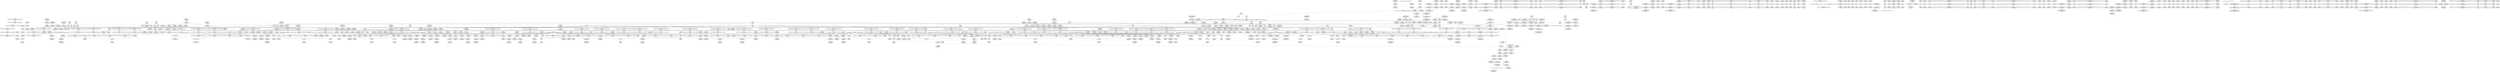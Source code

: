digraph {
	CE0x4ce43a0 [shape=record,shape=Mrecord,label="{CE0x4ce43a0|GLOBAL:_rcu_lock_acquire|*Constant*}"]
	CE0x4cbd4f0 [shape=record,shape=Mrecord,label="{CE0x4cbd4f0|i64*_getelementptr_inbounds_(_4_x_i64_,_4_x_i64_*___llvm_gcov_ctr133,_i64_0,_i64_1)|*Constant*|*SummSource*}"]
	CE0x4d2d0d0 [shape=record,shape=Mrecord,label="{CE0x4d2d0d0|_call_void_mcount()_#3|*SummSource*}"]
	CE0x4cd2a80 [shape=record,shape=Mrecord,label="{CE0x4cd2a80|i64*_getelementptr_inbounds_(_2_x_i64_,_2_x_i64_*___llvm_gcov_ctr278,_i64_0,_i64_1)|*Constant*|*SummSource*}"]
	CE0x4cebcb0 [shape=record,shape=Mrecord,label="{CE0x4cebcb0|i64*_getelementptr_inbounds_(_13_x_i64_,_13_x_i64_*___llvm_gcov_ctr126,_i64_0,_i64_12)|*Constant*}"]
	CE0x4d006a0 [shape=record,shape=Mrecord,label="{CE0x4d006a0|task_sid:_tmp27|security/selinux/hooks.c,208|*SummSink*}"]
	CE0x4d01620 [shape=record,shape=Mrecord,label="{CE0x4d01620|_call_void_rcu_read_unlock()_#10,_!dbg_!27748|security/selinux/hooks.c,209|*SummSource*}"]
	CE0x4d57fa0 [shape=record,shape=Mrecord,label="{CE0x4d57fa0|__rcu_read_unlock:_entry|*SummSink*}"]
	CE0x4d4fe80 [shape=record,shape=Mrecord,label="{CE0x4d4fe80|rcu_read_unlock:_bb|*SummSink*}"]
	CE0x4d493f0 [shape=record,shape=Mrecord,label="{CE0x4d493f0|i64*_getelementptr_inbounds_(_4_x_i64_,_4_x_i64_*___llvm_gcov_ctr128,_i64_0,_i64_1)|*Constant*|*SummSink*}"]
	CE0x4d0fea0 [shape=record,shape=Mrecord,label="{CE0x4d0fea0|GLOBAL:_rcu_lock_map|Global_var:rcu_lock_map}"]
	CE0x4d3d8e0 [shape=record,shape=Mrecord,label="{CE0x4d3d8e0|__preempt_count_sub:_tmp3}"]
	CE0x4d506b0 [shape=record,shape=Mrecord,label="{CE0x4d506b0|GLOBAL:___preempt_count_sub|*Constant*|*SummSource*}"]
	CE0x4d76f20 [shape=record,shape=Mrecord,label="{CE0x4d76f20|__rcu_read_unlock:_tmp5|include/linux/rcupdate.h,244|*SummSource*}"]
	CE0x4d0af90 [shape=record,shape=Mrecord,label="{CE0x4d0af90|rcu_read_lock:_tmp1|*SummSource*}"]
	CE0x4d76ac0 [shape=record,shape=Mrecord,label="{CE0x4d76ac0|rcu_lock_acquire:___here|*SummSource*}"]
	CE0x4cca790 [shape=record,shape=Mrecord,label="{CE0x4cca790|get_current:_tmp}"]
	CE0x4d54c20 [shape=record,shape=Mrecord,label="{CE0x4d54c20|_call_void_rcu_lock_release(%struct.lockdep_map*_rcu_lock_map)_#10,_!dbg_!27733|include/linux/rcupdate.h,935}"]
	CE0x4cb0a30 [shape=record,shape=Mrecord,label="{CE0x4cb0a30|task_sid:_tmp14|security/selinux/hooks.c,208|*SummSource*}"]
	CE0x4cff560 [shape=record,shape=Mrecord,label="{CE0x4cff560|i32_22|*Constant*|*SummSink*}"]
	CE0x4d00e60 [shape=record,shape=Mrecord,label="{CE0x4d00e60|GLOBAL:_cred_sid|*Constant*}"]
	CE0x4d4dc50 [shape=record,shape=Mrecord,label="{CE0x4d4dc50|rcu_read_unlock:_tmp}"]
	CE0x4cc14e0 [shape=record,shape=Mrecord,label="{CE0x4cc14e0|i64_1|*Constant*|*SummSource*}"]
	CE0x4d4ed00 [shape=record,shape=Mrecord,label="{CE0x4d4ed00|rcu_read_unlock:_tmp12|include/linux/rcupdate.h,933|*SummSource*}"]
	CE0x4cb7030 [shape=record,shape=Mrecord,label="{CE0x4cb7030|task_sid:_tmp5|security/selinux/hooks.c,208|*SummSink*}"]
	CE0x4cfc870 [shape=record,shape=Mrecord,label="{CE0x4cfc870|rcu_read_unlock:_tmp4|include/linux/rcupdate.h,933|*SummSource*}"]
	CE0x4d91c40 [shape=record,shape=Mrecord,label="{CE0x4d91c40|_call_void_lock_release(%struct.lockdep_map*_%map,_i32_1,_i64_ptrtoint_(i8*_blockaddress(_rcu_lock_release,_%__here)_to_i64))_#10,_!dbg_!27716|include/linux/rcupdate.h,423|*SummSink*}"]
	CE0x4d77850 [shape=record,shape=Mrecord,label="{CE0x4d77850|__rcu_read_unlock:_tmp4|include/linux/rcupdate.h,244|*SummSink*}"]
	CE0x4d283e0 [shape=record,shape=Mrecord,label="{CE0x4d283e0|i64*_getelementptr_inbounds_(_4_x_i64_,_4_x_i64_*___llvm_gcov_ctr130,_i64_0,_i64_0)|*Constant*|*SummSink*}"]
	CE0x4d638e0 [shape=record,shape=Mrecord,label="{CE0x4d638e0|__preempt_count_add:_do.body}"]
	CE0x4d89560 [shape=record,shape=Mrecord,label="{CE0x4d89560|rcu_lock_release:_tmp7}"]
	CE0x4d914a0 [shape=record,shape=Mrecord,label="{CE0x4d914a0|_call_void_lock_release(%struct.lockdep_map*_%map,_i32_1,_i64_ptrtoint_(i8*_blockaddress(_rcu_lock_release,_%__here)_to_i64))_#10,_!dbg_!27716|include/linux/rcupdate.h,423}"]
	CE0x4d52d60 [shape=record,shape=Mrecord,label="{CE0x4d52d60|rcu_read_unlock:_tmp10|include/linux/rcupdate.h,933|*SummSink*}"]
	CE0x4cdf750 [shape=record,shape=Mrecord,label="{CE0x4cdf750|task_sid:_tobool4|security/selinux/hooks.c,208|*SummSource*}"]
	CE0x4cf9c70 [shape=record,shape=Mrecord,label="{CE0x4cf9c70|cred_sid:_security|security/selinux/hooks.c,196|*SummSink*}"]
	CE0x4cc1820 [shape=record,shape=Mrecord,label="{CE0x4cc1820|i64_1|*Constant*}"]
	CE0x4d21f10 [shape=record,shape=Mrecord,label="{CE0x4d21f10|cred_sid:_bb}"]
	CE0x4ce02d0 [shape=record,shape=Mrecord,label="{CE0x4ce02d0|rcu_read_unlock:_tmp5|include/linux/rcupdate.h,933}"]
	CE0x4d99b70 [shape=record,shape=Mrecord,label="{CE0x4d99b70|i64*_getelementptr_inbounds_(_4_x_i64_,_4_x_i64_*___llvm_gcov_ctr135,_i64_0,_i64_1)|*Constant*}"]
	CE0x4d4d920 [shape=record,shape=Mrecord,label="{CE0x4d4d920|__rcu_read_lock:_tmp5|include/linux/rcupdate.h,239|*SummSource*}"]
	CE0x4cbcfe0 [shape=record,shape=Mrecord,label="{CE0x4cbcfe0|task_sid:_real_cred|security/selinux/hooks.c,208}"]
	CE0x4d4e230 [shape=record,shape=Mrecord,label="{CE0x4d4e230|__rcu_read_lock:_tmp2|*SummSink*}"]
	CE0x4d53020 [shape=record,shape=Mrecord,label="{CE0x4d53020|__rcu_read_lock:_tmp4|include/linux/rcupdate.h,239}"]
	CE0x4cd1250 [shape=record,shape=Mrecord,label="{CE0x4cd1250|__preempt_count_sub:_do.end}"]
	CE0x4cc7d00 [shape=record,shape=Mrecord,label="{CE0x4cc7d00|avc_has_perm:_tsid|Function::avc_has_perm&Arg::tsid::|*SummSource*}"]
	CE0x4d00930 [shape=record,shape=Mrecord,label="{CE0x4d00930|task_sid:_call7|security/selinux/hooks.c,208}"]
	CE0x4d7df60 [shape=record,shape=Mrecord,label="{CE0x4d7df60|__preempt_count_add:_tmp7|./arch/x86/include/asm/preempt.h,73}"]
	CE0x4cea800 [shape=record,shape=Mrecord,label="{CE0x4cea800|_call_void_lockdep_rcu_suspicious(i8*_getelementptr_inbounds_(_25_x_i8_,_25_x_i8_*_.str45,_i32_0,_i32_0),_i32_934,_i8*_getelementptr_inbounds_(_44_x_i8_,_44_x_i8_*_.str47,_i32_0,_i32_0))_#10,_!dbg_!27726|include/linux/rcupdate.h,933|*SummSink*}"]
	CE0x4cbb8c0 [shape=record,shape=Mrecord,label="{CE0x4cbb8c0|task_sid:_entry|*SummSource*}"]
	CE0x4cfc390 [shape=record,shape=Mrecord,label="{CE0x4cfc390|rcu_lock_acquire:_tmp2}"]
	CE0x4d490e0 [shape=record,shape=Mrecord,label="{CE0x4d490e0|__rcu_read_unlock:_tmp1|*SummSink*}"]
	CE0x4cbf700 [shape=record,shape=Mrecord,label="{CE0x4cbf700|i32_1|*Constant*|*SummSource*}"]
	CE0x6930450 [shape=record,shape=Mrecord,label="{CE0x6930450|selinux_kernel_module_request:_call|security/selinux/hooks.c,3563|*SummSink*}"]
	CE0x4d52630 [shape=record,shape=Mrecord,label="{CE0x4d52630|i64*_getelementptr_inbounds_(_11_x_i64_,_11_x_i64_*___llvm_gcov_ctr132,_i64_0,_i64_8)|*Constant*|*SummSink*}"]
	CE0x4d74930 [shape=record,shape=Mrecord,label="{CE0x4d74930|i8*_undef|*Constant*|*SummSink*}"]
	CE0x4cdf1a0 [shape=record,shape=Mrecord,label="{CE0x4cdf1a0|rcu_read_lock:_tmp2|*SummSource*}"]
	CE0x4cfd170 [shape=record,shape=Mrecord,label="{CE0x4cfd170|rcu_read_unlock:_tmp16|include/linux/rcupdate.h,933}"]
	CE0x4d2ad40 [shape=record,shape=Mrecord,label="{CE0x4d2ad40|rcu_read_lock:_call|include/linux/rcupdate.h,882|*SummSink*}"]
	CE0x4d1ee00 [shape=record,shape=Mrecord,label="{CE0x4d1ee00|rcu_read_lock:_tmp19|include/linux/rcupdate.h,882|*SummSource*}"]
	CE0x4d9d140 [shape=record,shape=Mrecord,label="{CE0x4d9d140|i64*_getelementptr_inbounds_(_4_x_i64_,_4_x_i64_*___llvm_gcov_ctr135,_i64_0,_i64_0)|*Constant*|*SummSink*}"]
	CE0x4d54890 [shape=record,shape=Mrecord,label="{CE0x4d54890|rcu_read_unlock:_tmp21|include/linux/rcupdate.h,935|*SummSource*}"]
	CE0x4cffa10 [shape=record,shape=Mrecord,label="{CE0x4cffa10|_ret_void,_!dbg_!27717|include/linux/rcupdate.h,240}"]
	CE0x4d274a0 [shape=record,shape=Mrecord,label="{CE0x4d274a0|rcu_read_unlock:_tmp8|include/linux/rcupdate.h,933|*SummSink*}"]
	CE0x4cb6310 [shape=record,shape=Mrecord,label="{CE0x4cb6310|0:_i8,_:_GCMR_task_sid.__warned_internal_global_i8_0,_section_.data.unlikely_,_align_1:_elem_0:default:}"]
	CE0x4d4d0e0 [shape=record,shape=Mrecord,label="{CE0x4d4d0e0|_call_void_asm_sideeffect_,_memory_,_dirflag_,_fpsr_,_flags_()_#3,_!dbg_!27714,_!srcloc_!27715|include/linux/rcupdate.h,239|*SummSource*}"]
	CE0x4d9c2e0 [shape=record,shape=Mrecord,label="{CE0x4d9c2e0|__rcu_read_unlock:_do.body|*SummSink*}"]
	CE0x4cd63c0 [shape=record,shape=Mrecord,label="{CE0x4cd63c0|i8_8|*Constant*}"]
	CE0x4d0dd50 [shape=record,shape=Mrecord,label="{CE0x4d0dd50|_ret_void,_!dbg_!27735|include/linux/rcupdate.h,884}"]
	CE0x4cbbaf0 [shape=record,shape=Mrecord,label="{CE0x4cbbaf0|task_sid:_task|Function::task_sid&Arg::task::}"]
	CE0x4ce2310 [shape=record,shape=Mrecord,label="{CE0x4ce2310|i64*_getelementptr_inbounds_(_11_x_i64_,_11_x_i64_*___llvm_gcov_ctr127,_i64_0,_i64_8)|*Constant*|*SummSource*}"]
	CE0x4ce2d70 [shape=record,shape=Mrecord,label="{CE0x4ce2d70|i64*_getelementptr_inbounds_(_4_x_i64_,_4_x_i64_*___llvm_gcov_ctr128,_i64_0,_i64_0)|*Constant*}"]
	CE0x4d8db10 [shape=record,shape=Mrecord,label="{CE0x4d8db10|__rcu_read_unlock:_tmp2|*SummSource*}"]
	CE0x4da1e30 [shape=record,shape=Mrecord,label="{CE0x4da1e30|__preempt_count_add:_bb|*SummSource*}"]
	CE0x4cba290 [shape=record,shape=Mrecord,label="{CE0x4cba290|_call_void_mcount()_#3|*SummSource*}"]
	CE0x4d014b0 [shape=record,shape=Mrecord,label="{CE0x4d014b0|_call_void_rcu_read_unlock()_#10,_!dbg_!27748|security/selinux/hooks.c,209}"]
	CE0x4d27740 [shape=record,shape=Mrecord,label="{CE0x4d27740|rcu_read_unlock:_tobool1|include/linux/rcupdate.h,933}"]
	CE0x4d6a910 [shape=record,shape=Mrecord,label="{CE0x4d6a910|i64*_getelementptr_inbounds_(_4_x_i64_,_4_x_i64_*___llvm_gcov_ctr133,_i64_0,_i64_1)|*Constant*|*SummSink*}"]
	CE0x4d4ab90 [shape=record,shape=Mrecord,label="{CE0x4d4ab90|__rcu_read_lock:_tmp7|include/linux/rcupdate.h,240|*SummSource*}"]
	CE0x4d74f70 [shape=record,shape=Mrecord,label="{CE0x4d74f70|rcu_lock_release:_tmp3|*SummSink*}"]
	CE0x4d4d340 [shape=record,shape=Mrecord,label="{CE0x4d4d340|_ret_void,_!dbg_!27719|./arch/x86/include/asm/preempt.h,73|*SummSink*}"]
	CE0x4d2f3a0 [shape=record,shape=Mrecord,label="{CE0x4d2f3a0|rcu_read_unlock:_tmp14|include/linux/rcupdate.h,933}"]
	CE0x4d0c240 [shape=record,shape=Mrecord,label="{CE0x4d0c240|task_sid:_call3|security/selinux/hooks.c,208|*SummSource*}"]
	CE0x4d2a070 [shape=record,shape=Mrecord,label="{CE0x4d2a070|rcu_read_unlock:_call|include/linux/rcupdate.h,933|*SummSource*}"]
	CE0x4cfb240 [shape=record,shape=Mrecord,label="{CE0x4cfb240|rcu_read_unlock:_tmp15|include/linux/rcupdate.h,933|*SummSource*}"]
	CE0x4d1d2f0 [shape=record,shape=Mrecord,label="{CE0x4d1d2f0|i8*_getelementptr_inbounds_(_25_x_i8_,_25_x_i8_*_.str45,_i32_0,_i32_0)|*Constant*|*SummSink*}"]
	CE0x4d38990 [shape=record,shape=Mrecord,label="{CE0x4d38990|__preempt_count_sub:_do.body|*SummSink*}"]
	CE0x4cc48f0 [shape=record,shape=Mrecord,label="{CE0x4cc48f0|selinux_kernel_module_request:_kmod_name2|security/selinux/hooks.c,3566|*SummSink*}"]
	CE0x4cfa830 [shape=record,shape=Mrecord,label="{CE0x4cfa830|GLOBAL:___rcu_read_lock|*Constant*|*SummSink*}"]
	CE0x4cb6ce0 [shape=record,shape=Mrecord,label="{CE0x4cb6ce0|i64_0|*Constant*}"]
	CE0x4d3d7d0 [shape=record,shape=Mrecord,label="{CE0x4d3d7d0|__preempt_count_add:_tmp}"]
	CE0x4d7a580 [shape=record,shape=Mrecord,label="{CE0x4d7a580|__preempt_count_add:_tmp6|./arch/x86/include/asm/preempt.h,73|*SummSink*}"]
	CE0x4d7e120 [shape=record,shape=Mrecord,label="{CE0x4d7e120|__preempt_count_add:_tmp7|./arch/x86/include/asm/preempt.h,73|*SummSource*}"]
	CE0x4d2b170 [shape=record,shape=Mrecord,label="{CE0x4d2b170|i64*_getelementptr_inbounds_(_4_x_i64_,_4_x_i64_*___llvm_gcov_ctr128,_i64_0,_i64_2)|*Constant*|*SummSource*}"]
	CE0x4cb6b40 [shape=record,shape=Mrecord,label="{CE0x4cb6b40|i64_2|*Constant*|*SummSink*}"]
	CE0x4ccb4f0 [shape=record,shape=Mrecord,label="{CE0x4ccb4f0|task_sid:_tmp22|security/selinux/hooks.c,208|*SummSource*}"]
	CE0x4d91aa0 [shape=record,shape=Mrecord,label="{CE0x4d91aa0|GLOBAL:_lock_release|*Constant*}"]
	CE0x4d72a90 [shape=record,shape=Mrecord,label="{CE0x4d72a90|i32_2|*Constant*}"]
	CE0x4ccd070 [shape=record,shape=Mrecord,label="{CE0x4ccd070|task_sid:_tmp23|security/selinux/hooks.c,208|*SummSink*}"]
	CE0x4ce35d0 [shape=record,shape=Mrecord,label="{CE0x4ce35d0|task_sid:_tmp8|security/selinux/hooks.c,208|*SummSink*}"]
	CE0x4cd8c70 [shape=record,shape=Mrecord,label="{CE0x4cd8c70|i32_(i32,_i32,_i16,_i32,_%struct.common_audit_data*)*_bitcast_(i32_(i32,_i32,_i16,_i32,_%struct.common_audit_data.495*)*_avc_has_perm_to_i32_(i32,_i32,_i16,_i32,_%struct.common_audit_data*)*)|*Constant*|*SummSource*}"]
	CE0x4cd9070 [shape=record,shape=Mrecord,label="{CE0x4cd9070|avc_has_perm:_entry|*SummSink*}"]
	CE0x4d54050 [shape=record,shape=Mrecord,label="{CE0x4d54050|i8*_getelementptr_inbounds_(_44_x_i8_,_44_x_i8_*_.str47,_i32_0,_i32_0)|*Constant*}"]
	CE0x4d35a60 [shape=record,shape=Mrecord,label="{CE0x4d35a60|_call_void_mcount()_#3|*SummSource*}"]
	CE0x4d4ebc0 [shape=record,shape=Mrecord,label="{CE0x4d4ebc0|rcu_lock_acquire:_tmp|*SummSource*}"]
	CE0x4d4a940 [shape=record,shape=Mrecord,label="{CE0x4d4a940|__rcu_read_lock:_tmp7|include/linux/rcupdate.h,240|*SummSink*}"]
	CE0x4cdedb0 [shape=record,shape=Mrecord,label="{CE0x4cdedb0|i64_3|*Constant*|*SummSink*}"]
	CE0x4d30780 [shape=record,shape=Mrecord,label="{CE0x4d30780|rcu_read_lock:_tmp16|include/linux/rcupdate.h,882}"]
	CE0x4d8d670 [shape=record,shape=Mrecord,label="{CE0x4d8d670|i64*_getelementptr_inbounds_(_4_x_i64_,_4_x_i64_*___llvm_gcov_ctr134,_i64_0,_i64_3)|*Constant*|*SummSink*}"]
	CE0x4d27fd0 [shape=record,shape=Mrecord,label="{CE0x4d27fd0|rcu_read_unlock:_tmp3}"]
	CE0x4cfc090 [shape=record,shape=Mrecord,label="{CE0x4cfc090|__rcu_read_lock:_entry|*SummSink*}"]
	CE0x4d74dc0 [shape=record,shape=Mrecord,label="{CE0x4d74dc0|rcu_lock_release:_indirectgoto|*SummSink*}"]
	CE0x4cceec0 [shape=record,shape=Mrecord,label="{CE0x4cceec0|rcu_read_unlock:_do.end|*SummSource*}"]
	CE0x4d62d20 [shape=record,shape=Mrecord,label="{CE0x4d62d20|rcu_lock_release:_tmp2|*SummSource*}"]
	CE0x4d38730 [shape=record,shape=Mrecord,label="{CE0x4d38730|__preempt_count_sub:_do.body}"]
	CE0x4d90e50 [shape=record,shape=Mrecord,label="{CE0x4d90e50|__preempt_count_sub:_sub|./arch/x86/include/asm/preempt.h,77|*SummSink*}"]
	CE0x4d4c720 [shape=record,shape=Mrecord,label="{CE0x4d4c720|GLOBAL:_rcu_read_unlock.__warned|Global_var:rcu_read_unlock.__warned}"]
	CE0x4cea6d0 [shape=record,shape=Mrecord,label="{CE0x4cea6d0|_call_void_lockdep_rcu_suspicious(i8*_getelementptr_inbounds_(_25_x_i8_,_25_x_i8_*_.str45,_i32_0,_i32_0),_i32_934,_i8*_getelementptr_inbounds_(_44_x_i8_,_44_x_i8_*_.str47,_i32_0,_i32_0))_#10,_!dbg_!27726|include/linux/rcupdate.h,933|*SummSource*}"]
	CE0x4ce6000 [shape=record,shape=Mrecord,label="{CE0x4ce6000|task_sid:_if.end|*SummSink*}"]
	CE0x4d0e750 [shape=record,shape=Mrecord,label="{CE0x4d0e750|COLLAPSED:_GCMRE___llvm_gcov_ctr131_internal_global_2_x_i64_zeroinitializer:_elem_0:default:}"]
	CE0x4d261d0 [shape=record,shape=Mrecord,label="{CE0x4d261d0|i64*_getelementptr_inbounds_(_4_x_i64_,_4_x_i64_*___llvm_gcov_ctr128,_i64_0,_i64_1)|*Constant*|*SummSource*}"]
	"CONST[source:2(external),value:2(dynamic)][purpose:{subject}]"
	CE0x4ceba20 [shape=record,shape=Mrecord,label="{CE0x4ceba20|task_sid:_tmp26|security/selinux/hooks.c,208}"]
	CE0x4d0ebb0 [shape=record,shape=Mrecord,label="{CE0x4d0ebb0|task_sid:_tobool|security/selinux/hooks.c,208}"]
	CE0x4d05fd0 [shape=record,shape=Mrecord,label="{CE0x4d05fd0|task_sid:_tmp7|security/selinux/hooks.c,208|*SummSource*}"]
	CE0x4d246f0 [shape=record,shape=Mrecord,label="{CE0x4d246f0|rcu_read_unlock:_if.end|*SummSource*}"]
	CE0x4d6e100 [shape=record,shape=Mrecord,label="{CE0x4d6e100|i64*_getelementptr_inbounds_(_4_x_i64_,_4_x_i64_*___llvm_gcov_ctr129,_i64_0,_i64_3)|*Constant*}"]
	CE0x4cce320 [shape=record,shape=Mrecord,label="{CE0x4cce320|_ret_void,_!dbg_!27735|include/linux/rcupdate.h,938|*SummSource*}"]
	CE0x4d3d1a0 [shape=record,shape=Mrecord,label="{CE0x4d3d1a0|__preempt_count_sub:_tmp7|./arch/x86/include/asm/preempt.h,78|*SummSource*}"]
	CE0x4d46ce0 [shape=record,shape=Mrecord,label="{CE0x4d46ce0|rcu_read_unlock:_tmp4|include/linux/rcupdate.h,933}"]
	CE0x4ce4b50 [shape=record,shape=Mrecord,label="{CE0x4ce4b50|rcu_read_lock:_tmp3|*SummSink*}"]
	CE0x4d08870 [shape=record,shape=Mrecord,label="{CE0x4d08870|i64_2|*Constant*}"]
	CE0x4ccc920 [shape=record,shape=Mrecord,label="{CE0x4ccc920|i32_934|*Constant*|*SummSink*}"]
	CE0x4cd5300 [shape=record,shape=Mrecord,label="{CE0x4cd5300|i64_4|*Constant*|*SummSink*}"]
	CE0x4cc7fb0 [shape=record,shape=Mrecord,label="{CE0x4cc7fb0|i16_3|*Constant*}"]
	CE0x4cfbf00 [shape=record,shape=Mrecord,label="{CE0x4cfbf00|__rcu_read_lock:_entry|*SummSource*}"]
	CE0x4cfb160 [shape=record,shape=Mrecord,label="{CE0x4cfb160|rcu_read_unlock:_tmp15|include/linux/rcupdate.h,933}"]
	CE0x4d205e0 [shape=record,shape=Mrecord,label="{CE0x4d205e0|rcu_read_lock:_tmp21|include/linux/rcupdate.h,884|*SummSource*}"]
	CE0x4d49d10 [shape=record,shape=Mrecord,label="{CE0x4d49d10|i64*_getelementptr_inbounds_(_11_x_i64_,_11_x_i64_*___llvm_gcov_ctr132,_i64_0,_i64_1)|*Constant*|*SummSource*}"]
	CE0x4cb7f60 [shape=record,shape=Mrecord,label="{CE0x4cb7f60|rcu_read_unlock:_call3|include/linux/rcupdate.h,933|*SummSource*}"]
	CE0x4d83640 [shape=record,shape=Mrecord,label="{CE0x4d83640|__rcu_read_lock:_do.body|*SummSource*}"]
	CE0x4d69870 [shape=record,shape=Mrecord,label="{CE0x4d69870|i64*_getelementptr_inbounds_(_4_x_i64_,_4_x_i64_*___llvm_gcov_ctr130,_i64_0,_i64_3)|*Constant*|*SummSink*}"]
	CE0x4d01920 [shape=record,shape=Mrecord,label="{CE0x4d01920|GLOBAL:_rcu_read_unlock|*Constant*|*SummSink*}"]
	CE0x4d9d250 [shape=record,shape=Mrecord,label="{CE0x4d9d250|i64*_getelementptr_inbounds_(_4_x_i64_,_4_x_i64_*___llvm_gcov_ctr129,_i64_0,_i64_0)|*Constant*}"]
	CE0x4d8aaa0 [shape=record,shape=Mrecord,label="{CE0x4d8aaa0|void_(i32*,_i32,_i32*)*_asm_addl_$1,_%gs:$0_,_*m,ri,*m,_dirflag_,_fpsr_,_flags_|*SummSource*}"]
	CE0x4d72f30 [shape=record,shape=Mrecord,label="{CE0x4d72f30|i32_2|*Constant*|*SummSink*}"]
	CE0x4d25ba0 [shape=record,shape=Mrecord,label="{CE0x4d25ba0|cred_sid:_sid|security/selinux/hooks.c,197|*SummSink*}"]
	CE0x4cb50f0 [shape=record,shape=Mrecord,label="{CE0x4cb50f0|task_sid:_tmp2}"]
	CE0x4cfa5c0 [shape=record,shape=Mrecord,label="{CE0x4cfa5c0|cred_sid:_tmp4|*LoadInst*|security/selinux/hooks.c,196|*SummSource*}"]
	CE0x4d4b060 [shape=record,shape=Mrecord,label="{CE0x4d4b060|rcu_read_unlock:_tmp|*SummSink*}"]
	CE0x4cde3f0 [shape=record,shape=Mrecord,label="{CE0x4cde3f0|get_current:_tmp2|*SummSource*}"]
	CE0x4d52b00 [shape=record,shape=Mrecord,label="{CE0x4d52b00|rcu_lock_acquire:_tmp3|*SummSource*}"]
	CE0x4d8a4a0 [shape=record,shape=Mrecord,label="{CE0x4d8a4a0|i64*_getelementptr_inbounds_(_4_x_i64_,_4_x_i64_*___llvm_gcov_ctr129,_i64_0,_i64_3)|*Constant*|*SummSink*}"]
	CE0x4d507f0 [shape=record,shape=Mrecord,label="{CE0x4d507f0|__preempt_count_sub:_val|Function::__preempt_count_sub&Arg::val::|*SummSink*}"]
	CE0x4cdec80 [shape=record,shape=Mrecord,label="{CE0x4cdec80|i64_3|*Constant*|*SummSource*}"]
	CE0x4d2fa20 [shape=record,shape=Mrecord,label="{CE0x4d2fa20|rcu_read_lock:_tmp13|include/linux/rcupdate.h,882|*SummSource*}"]
	CE0x4d4ca50 [shape=record,shape=Mrecord,label="{CE0x4d4ca50|GLOBAL:___preempt_count_add|*Constant*|*SummSink*}"]
	CE0x4d1f640 [shape=record,shape=Mrecord,label="{CE0x4d1f640|rcu_read_lock:_tmp18|include/linux/rcupdate.h,882}"]
	CE0x4cbcdb0 [shape=record,shape=Mrecord,label="{CE0x4cbcdb0|i32_77|*Constant*|*SummSource*}"]
	CE0x4d550d0 [shape=record,shape=Mrecord,label="{CE0x4d550d0|rcu_read_unlock:_tmp22|include/linux/rcupdate.h,935|*SummSource*}"]
	CE0x4d634a0 [shape=record,shape=Mrecord,label="{CE0x4d634a0|__rcu_read_unlock:_tmp6|include/linux/rcupdate.h,245|*SummSource*}"]
	CE0x4d6a000 [shape=record,shape=Mrecord,label="{CE0x4d6a000|rcu_lock_acquire:_tmp7|*SummSource*}"]
	CE0x4d83280 [shape=record,shape=Mrecord,label="{CE0x4d83280|__preempt_count_sub:_sub|./arch/x86/include/asm/preempt.h,77}"]
	CE0x4d74c40 [shape=record,shape=Mrecord,label="{CE0x4d74c40|rcu_lock_release:_indirectgoto}"]
	CE0x4d59680 [shape=record,shape=Mrecord,label="{CE0x4d59680|rcu_read_unlock:_tmp20|include/linux/rcupdate.h,933|*SummSource*}"]
	CE0x4d54330 [shape=record,shape=Mrecord,label="{CE0x4d54330|i64*_getelementptr_inbounds_(_11_x_i64_,_11_x_i64_*___llvm_gcov_ctr132,_i64_0,_i64_10)|*Constant*}"]
	CE0x4ce08b0 [shape=record,shape=Mrecord,label="{CE0x4ce08b0|task_sid:_do.end}"]
	CE0x4cd0650 [shape=record,shape=Mrecord,label="{CE0x4cd0650|selinux_kernel_module_request:_call1|security/selinux/hooks.c,3563|*SummSource*}"]
	CE0x4d57290 [shape=record,shape=Mrecord,label="{CE0x4d57290|_ret_void,_!dbg_!27717|include/linux/rcupdate.h,424|*SummSource*}"]
	CE0x4d2ea00 [shape=record,shape=Mrecord,label="{CE0x4d2ea00|rcu_read_lock:_call3|include/linux/rcupdate.h,882|*SummSink*}"]
	CE0x4d76cf0 [shape=record,shape=Mrecord,label="{CE0x4d76cf0|__preempt_count_add:_tmp3|*SummSource*}"]
	CE0x4d3dd10 [shape=record,shape=Mrecord,label="{CE0x4d3dd10|__preempt_count_add:_tmp5|./arch/x86/include/asm/preempt.h,72|*SummSink*}"]
	CE0x4d63b80 [shape=record,shape=Mrecord,label="{CE0x4d63b80|__rcu_read_unlock:_tmp7|include/linux/rcupdate.h,245|*SummSource*}"]
	CE0x4ccfca0 [shape=record,shape=Mrecord,label="{CE0x4ccfca0|task_sid:_tmp12|security/selinux/hooks.c,208|*SummSink*}"]
	CE0x4cbc1d0 [shape=record,shape=Mrecord,label="{CE0x4cbc1d0|cred_sid:_entry|*SummSink*}"]
	CE0x4ce4760 [shape=record,shape=Mrecord,label="{CE0x4ce4760|cred_sid:_tmp2}"]
	CE0x4ce3640 [shape=record,shape=Mrecord,label="{CE0x4ce3640|task_sid:_tmp8|security/selinux/hooks.c,208|*SummSource*}"]
	CE0x4ce5340 [shape=record,shape=Mrecord,label="{CE0x4ce5340|rcu_read_lock:_if.end|*SummSink*}"]
	CE0x4cd4510 [shape=record,shape=Mrecord,label="{CE0x4cd4510|get_current:_entry|*SummSink*}"]
	CE0x4d69b20 [shape=record,shape=Mrecord,label="{CE0x4d69b20|rcu_lock_acquire:_tmp6|*SummSink*}"]
	CE0x4cd6660 [shape=record,shape=Mrecord,label="{CE0x4cd6660|i8_8|*Constant*|*SummSink*}"]
	CE0x4d84ef0 [shape=record,shape=Mrecord,label="{CE0x4d84ef0|i64*_getelementptr_inbounds_(_4_x_i64_,_4_x_i64_*___llvm_gcov_ctr134,_i64_0,_i64_0)|*Constant*|*SummSource*}"]
	CE0x4cfc470 [shape=record,shape=Mrecord,label="{CE0x4cfc470|rcu_lock_acquire:_tmp2|*SummSink*}"]
	CE0x4d8dc00 [shape=record,shape=Mrecord,label="{CE0x4d8dc00|i64*_getelementptr_inbounds_(_4_x_i64_,_4_x_i64_*___llvm_gcov_ctr134,_i64_0,_i64_2)|*Constant*}"]
	CE0x4cb6780 [shape=record,shape=Mrecord,label="{CE0x4cb6780|task_sid:_tobool|security/selinux/hooks.c,208|*SummSink*}"]
	CE0x4cc85d0 [shape=record,shape=Mrecord,label="{CE0x4cc85d0|_call_void_mcount()_#3|*SummSource*}"]
	CE0x4d632c0 [shape=record,shape=Mrecord,label="{CE0x4d632c0|rcu_lock_acquire:_tmp4|include/linux/rcupdate.h,418|*SummSource*}"]
	CE0x4d751f0 [shape=record,shape=Mrecord,label="{CE0x4d751f0|_call_void_mcount()_#3}"]
	CE0x4cb2470 [shape=record,shape=Mrecord,label="{CE0x4cb2470|task_sid:_tmp17|security/selinux/hooks.c,208|*SummSource*}"]
	CE0x4dcf6f0 [shape=record,shape=Mrecord,label="{CE0x4dcf6f0|__preempt_count_sub:_tmp5|./arch/x86/include/asm/preempt.h,77|*SummSource*}"]
	CE0x4d24cc0 [shape=record,shape=Mrecord,label="{CE0x4d24cc0|rcu_read_lock:_do.body|*SummSource*}"]
	CE0x4cd55b0 [shape=record,shape=Mrecord,label="{CE0x4cd55b0|task_sid:_tmp10|security/selinux/hooks.c,208}"]
	CE0x4d91620 [shape=record,shape=Mrecord,label="{CE0x4d91620|rcu_lock_release:_tmp5|include/linux/rcupdate.h,423}"]
	CE0x4d30a20 [shape=record,shape=Mrecord,label="{CE0x4d30a20|rcu_read_lock:_tmp16|include/linux/rcupdate.h,882|*SummSink*}"]
	CE0x4cfd390 [shape=record,shape=Mrecord,label="{CE0x4cfd390|i64_1|*Constant*}"]
	CE0x4d88050 [shape=record,shape=Mrecord,label="{CE0x4d88050|GLOBAL:_lock_release|*Constant*|*SummSource*}"]
	CE0x4cd58d0 [shape=record,shape=Mrecord,label="{CE0x4cd58d0|avc_has_perm:_requested|Function::avc_has_perm&Arg::requested::}"]
	CE0x4d2a830 [shape=record,shape=Mrecord,label="{CE0x4d2a830|rcu_read_unlock:_do.body|*SummSource*}"]
	CE0x4cfc790 [shape=record,shape=Mrecord,label="{CE0x4cfc790|rcu_read_unlock:_tobool|include/linux/rcupdate.h,933|*SummSink*}"]
	CE0x4cd2b70 [shape=record,shape=Mrecord,label="{CE0x4cd2b70|i64*_getelementptr_inbounds_(_13_x_i64_,_13_x_i64_*___llvm_gcov_ctr126,_i64_0,_i64_1)|*Constant*|*SummSink*}"]
	CE0x4d4eb50 [shape=record,shape=Mrecord,label="{CE0x4d4eb50|COLLAPSED:_GCMRE___llvm_gcov_ctr130_internal_global_4_x_i64_zeroinitializer:_elem_0:default:}"]
	CE0x4d52a40 [shape=record,shape=Mrecord,label="{CE0x4d52a40|rcu_lock_acquire:_tmp3}"]
	CE0x4d6a880 [shape=record,shape=Mrecord,label="{CE0x4d6a880|rcu_lock_release:_tmp|*SummSink*}"]
	CE0x4cd4300 [shape=record,shape=Mrecord,label="{CE0x4cd4300|GLOBAL:_get_current|*Constant*|*SummSink*}"]
	CE0x4d90b40 [shape=record,shape=Mrecord,label="{CE0x4d90b40|__preempt_count_sub:_sub|./arch/x86/include/asm/preempt.h,77|*SummSource*}"]
	CE0x4cc6ef0 [shape=record,shape=Mrecord,label="{CE0x4cc6ef0|_ret_%struct.task_struct*_%tmp4,_!dbg_!27714|./arch/x86/include/asm/current.h,14}"]
	CE0x4ce9c50 [shape=record,shape=Mrecord,label="{CE0x4ce9c50|rcu_read_unlock:_tmp17|include/linux/rcupdate.h,933}"]
	CE0x4d68860 [shape=record,shape=Mrecord,label="{CE0x4d68860|rcu_lock_acquire:_tmp1}"]
	CE0x4cc7c70 [shape=record,shape=Mrecord,label="{CE0x4cc7c70|avc_has_perm:_tsid|Function::avc_has_perm&Arg::tsid::}"]
	CE0x4d0d1f0 [shape=record,shape=Mrecord,label="{CE0x4d0d1f0|task_sid:_do.end|*SummSource*}"]
	CE0x4cb53c0 [shape=record,shape=Mrecord,label="{CE0x4cb53c0|GLOBAL:_rcu_read_lock|*Constant*}"]
	CE0x4d8fd40 [shape=record,shape=Mrecord,label="{CE0x4d8fd40|__rcu_read_unlock:_tmp4|include/linux/rcupdate.h,244}"]
	CE0x4d26460 [shape=record,shape=Mrecord,label="{CE0x4d26460|GLOBAL:_rcu_lock_acquire|*Constant*|*SummSource*}"]
	CE0x4d63600 [shape=record,shape=Mrecord,label="{CE0x4d63600|__rcu_read_unlock:_tmp6|include/linux/rcupdate.h,245|*SummSink*}"]
	CE0x4cbc6c0 [shape=record,shape=Mrecord,label="{CE0x4cbc6c0|_ret_i32_%tmp6,_!dbg_!27716|security/selinux/hooks.c,197}"]
	CE0x4d4e150 [shape=record,shape=Mrecord,label="{CE0x4d4e150|__rcu_read_lock:_tmp2}"]
	CE0x4d0e230 [shape=record,shape=Mrecord,label="{CE0x4d0e230|task_sid:_real_cred|security/selinux/hooks.c,208|*SummSource*}"]
	CE0x4d4eae0 [shape=record,shape=Mrecord,label="{CE0x4d4eae0|rcu_lock_acquire:_tmp}"]
	CE0x4d8a860 [shape=record,shape=Mrecord,label="{CE0x4d8a860|__rcu_read_unlock:_tmp3|*SummSource*}"]
	CE0x4d99a50 [shape=record,shape=Mrecord,label="{CE0x4d99a50|__preempt_count_sub:_tmp1|*SummSink*}"]
	CE0x4d21730 [shape=record,shape=Mrecord,label="{CE0x4d21730|rcu_read_lock:_tmp22|include/linux/rcupdate.h,884}"]
	CE0x4d48100 [shape=record,shape=Mrecord,label="{CE0x4d48100|i64*_getelementptr_inbounds_(_4_x_i64_,_4_x_i64_*___llvm_gcov_ctr133,_i64_0,_i64_0)|*Constant*|*SummSource*}"]
	CE0x4d9c110 [shape=record,shape=Mrecord,label="{CE0x4d9c110|__preempt_count_add:_tmp4|./arch/x86/include/asm/preempt.h,72}"]
	CE0x4cb9590 [shape=record,shape=Mrecord,label="{CE0x4cb9590|i64*_getelementptr_inbounds_(_2_x_i64_,_2_x_i64_*___llvm_gcov_ctr98,_i64_0,_i64_0)|*Constant*|*SummSource*}"]
	CE0x4cce590 [shape=record,shape=Mrecord,label="{CE0x4cce590|rcu_read_lock:_bb|*SummSource*}"]
	CE0x4d05300 [shape=record,shape=Mrecord,label="{CE0x4d05300|GLOBAL:_lockdep_rcu_suspicious|*Constant*|*SummSink*}"]
	CE0x4cd5440 [shape=record,shape=Mrecord,label="{CE0x4cd5440|i64_5|*Constant*|*SummSource*}"]
	CE0x4cc8460 [shape=record,shape=Mrecord,label="{CE0x4cc8460|avc_has_perm:_tclass|Function::avc_has_perm&Arg::tclass::|*SummSink*}"]
	CE0x4cb99e0 [shape=record,shape=Mrecord,label="{CE0x4cb99e0|get_current:_bb|*SummSink*}"]
	CE0x4d69da0 [shape=record,shape=Mrecord,label="{CE0x4d69da0|i64*_getelementptr_inbounds_(_4_x_i64_,_4_x_i64_*___llvm_gcov_ctr133,_i64_0,_i64_0)|*Constant*|*SummSink*}"]
	CE0x4d84190 [shape=record,shape=Mrecord,label="{CE0x4d84190|__rcu_read_unlock:_tmp5|include/linux/rcupdate.h,244}"]
	CE0x4cd07c0 [shape=record,shape=Mrecord,label="{CE0x4cd07c0|0:_i8,_8:_i8*,_24:_%struct.selinux_audit_data*,_:_SCMRE_0,1_|*MultipleSource*|security/selinux/hooks.c,3565|security/selinux/hooks.c, 3561}"]
	CE0x4cb51d0 [shape=record,shape=Mrecord,label="{CE0x4cb51d0|task_sid:_tmp2|*SummSink*}"]
	CE0x4d51730 [shape=record,shape=Mrecord,label="{CE0x4d51730|rcu_read_unlock:_if.then|*SummSink*}"]
	CE0x4cde010 [shape=record,shape=Mrecord,label="{CE0x4cde010|task_sid:_tmp6|security/selinux/hooks.c,208|*SummSource*}"]
	CE0x4d84940 [shape=record,shape=Mrecord,label="{CE0x4d84940|__preempt_count_add:_tmp2|*SummSource*}"]
	CE0x4d118f0 [shape=record,shape=Mrecord,label="{CE0x4d118f0|i64*_getelementptr_inbounds_(_13_x_i64_,_13_x_i64_*___llvm_gcov_ctr126,_i64_0,_i64_9)|*Constant*|*SummSink*}"]
	CE0x4d83e70 [shape=record,shape=Mrecord,label="{CE0x4d83e70|__rcu_read_unlock:_do.end|*SummSource*}"]
	CE0x4d6a550 [shape=record,shape=Mrecord,label="{CE0x4d6a550|__rcu_read_lock:_tmp}"]
	CE0x4d85ef0 [shape=record,shape=Mrecord,label="{CE0x4d85ef0|_call_void_lock_acquire(%struct.lockdep_map*_%map,_i32_0,_i32_0,_i32_2,_i32_0,_%struct.lockdep_map*_null,_i64_ptrtoint_(i8*_blockaddress(_rcu_lock_acquire,_%__here)_to_i64))_#10,_!dbg_!27716|include/linux/rcupdate.h,418}"]
	CE0x4d72960 [shape=record,shape=Mrecord,label="{CE0x4d72960|i32_0|*Constant*}"]
	CE0x4cd2310 [shape=record,shape=Mrecord,label="{CE0x4cd2310|_ret_i32_%call7,_!dbg_!27749|security/selinux/hooks.c,210|*SummSink*}"]
	CE0x4d90360 [shape=record,shape=Mrecord,label="{CE0x4d90360|_call_void_mcount()_#3|*SummSink*}"]
	CE0x4d489a0 [shape=record,shape=Mrecord,label="{CE0x4d489a0|i64*_getelementptr_inbounds_(_4_x_i64_,_4_x_i64_*___llvm_gcov_ctr130,_i64_0,_i64_2)|*Constant*|*SummSink*}"]
	CE0x4d85490 [shape=record,shape=Mrecord,label="{CE0x4d85490|__rcu_read_unlock:_tmp3|*SummSink*}"]
	CE0x4cc5830 [shape=record,shape=Mrecord,label="{CE0x4cc5830|task_sid:_bb|*SummSource*}"]
	CE0x4ceb260 [shape=record,shape=Mrecord,label="{CE0x4ceb260|task_sid:_tmp25|security/selinux/hooks.c,208}"]
	CE0x4d1da40 [shape=record,shape=Mrecord,label="{CE0x4d1da40|i32_883|*Constant*|*SummSink*}"]
	CE0x4cd5df0 [shape=record,shape=Mrecord,label="{CE0x4cd5df0|avc_has_perm:_auditdata|Function::avc_has_perm&Arg::auditdata::|*SummSource*}"]
	CE0x4cc0810 [shape=record,shape=Mrecord,label="{CE0x4cc0810|selinux_kernel_module_request:_tmp3|*SummSink*}"]
	CE0x4cf9b00 [shape=record,shape=Mrecord,label="{CE0x4cf9b00|cred_sid:_security|security/selinux/hooks.c,196}"]
	CE0x4cfda60 [shape=record,shape=Mrecord,label="{CE0x4cfda60|_call_void_mcount()_#3|*SummSink*}"]
	CE0x4d46380 [shape=record,shape=Mrecord,label="{CE0x4d46380|rcu_read_unlock:_tobool|include/linux/rcupdate.h,933|*SummSource*}"]
	CE0x4d56560 [shape=record,shape=Mrecord,label="{CE0x4d56560|i64*_getelementptr_inbounds_(_11_x_i64_,_11_x_i64_*___llvm_gcov_ctr132,_i64_0,_i64_9)|*Constant*}"]
	CE0x4d747e0 [shape=record,shape=Mrecord,label="{CE0x4d747e0|i8*_undef|*Constant*|*SummSource*}"]
	CE0x4ce32c0 [shape=record,shape=Mrecord,label="{CE0x4ce32c0|GLOBAL:___llvm_gcov_ctr126|Global_var:__llvm_gcov_ctr126}"]
	CE0x4d89c30 [shape=record,shape=Mrecord,label="{CE0x4d89c30|__rcu_read_unlock:_tmp|*SummSink*}"]
	CE0x4d0f350 [shape=record,shape=Mrecord,label="{CE0x4d0f350|_ret_void,_!dbg_!27735|include/linux/rcupdate.h,884|*SummSink*}"]
	CE0x4d4c2e0 [shape=record,shape=Mrecord,label="{CE0x4d4c2e0|COLLAPSED:_GCMRE___llvm_gcov_ctr133_internal_global_4_x_i64_zeroinitializer:_elem_0:default:}"]
	CE0x4cbd240 [shape=record,shape=Mrecord,label="{CE0x4cbd240|rcu_read_unlock:_tmp2|*SummSource*}"]
	CE0x4d04ba0 [shape=record,shape=Mrecord,label="{CE0x4d04ba0|i8*_getelementptr_inbounds_(_25_x_i8_,_25_x_i8_*_.str3,_i32_0,_i32_0)|*Constant*|*SummSource*}"]
	CE0x4d28040 [shape=record,shape=Mrecord,label="{CE0x4d28040|rcu_read_unlock:_tmp3|*SummSource*}"]
	CE0x4d9dcd0 [shape=record,shape=Mrecord,label="{CE0x4d9dcd0|i64*_getelementptr_inbounds_(_4_x_i64_,_4_x_i64_*___llvm_gcov_ctr135,_i64_0,_i64_1)|*Constant*|*SummSource*}"]
	CE0x4d04860 [shape=record,shape=Mrecord,label="{CE0x4d04860|rcu_read_unlock:_land.lhs.true}"]
	CE0x4cb0e90 [shape=record,shape=Mrecord,label="{CE0x4cb0e90|task_sid:_tmp18|security/selinux/hooks.c,208|*SummSink*}"]
	CE0x4cb9720 [shape=record,shape=Mrecord,label="{CE0x4cb9720|get_current:_bb}"]
	CE0x4cce430 [shape=record,shape=Mrecord,label="{CE0x4cce430|rcu_read_lock:_bb}"]
	CE0x4cff070 [shape=record,shape=Mrecord,label="{CE0x4cff070|i64*_getelementptr_inbounds_(_11_x_i64_,_11_x_i64_*___llvm_gcov_ctr127,_i64_0,_i64_1)|*Constant*}"]
	CE0x4d21280 [shape=record,shape=Mrecord,label="{CE0x4d21280|i64*_getelementptr_inbounds_(_11_x_i64_,_11_x_i64_*___llvm_gcov_ctr127,_i64_0,_i64_10)|*Constant*|*SummSource*}"]
	CE0x4d09700 [shape=record,shape=Mrecord,label="{CE0x4d09700|_call_void_lockdep_rcu_suspicious(i8*_getelementptr_inbounds_(_25_x_i8_,_25_x_i8_*_.str3,_i32_0,_i32_0),_i32_208,_i8*_getelementptr_inbounds_(_41_x_i8_,_41_x_i8_*_.str44,_i32_0,_i32_0))_#10,_!dbg_!27732|security/selinux/hooks.c,208|*SummSink*}"]
	CE0x4d53690 [shape=record,shape=Mrecord,label="{CE0x4d53690|rcu_read_unlock:_tmp10|include/linux/rcupdate.h,933}"]
	CE0x4d4aa20 [shape=record,shape=Mrecord,label="{CE0x4d4aa20|__rcu_read_lock:_tmp7|include/linux/rcupdate.h,240}"]
	CE0x4d4ffc0 [shape=record,shape=Mrecord,label="{CE0x4d4ffc0|rcu_read_unlock:_land.lhs.true2}"]
	CE0x4d6e1f0 [shape=record,shape=Mrecord,label="{CE0x4d6e1f0|rcu_lock_release:___here|*SummSource*}"]
	CE0x4cb8770 [shape=record,shape=Mrecord,label="{CE0x4cb8770|task_sid:_tmp15|security/selinux/hooks.c,208}"]
	CE0x4d09690 [shape=record,shape=Mrecord,label="{CE0x4d09690|_call_void_lockdep_rcu_suspicious(i8*_getelementptr_inbounds_(_25_x_i8_,_25_x_i8_*_.str3,_i32_0,_i32_0),_i32_208,_i8*_getelementptr_inbounds_(_41_x_i8_,_41_x_i8_*_.str44,_i32_0,_i32_0))_#10,_!dbg_!27732|security/selinux/hooks.c,208|*SummSource*}"]
	CE0x4cc5640 [shape=record,shape=Mrecord,label="{CE0x4cc5640|task_sid:_do.body|*SummSink*}"]
	CE0x4d49a10 [shape=record,shape=Mrecord,label="{CE0x4d49a10|_call_void_asm_sideeffect_,_memory_,_dirflag_,_fpsr_,_flags_()_#3,_!dbg_!27714,_!srcloc_!27715|include/linux/rcupdate.h,239}"]
	CE0x4d24c00 [shape=record,shape=Mrecord,label="{CE0x4d24c00|rcu_read_lock:_do.body}"]
	CE0x4d2aa30 [shape=record,shape=Mrecord,label="{CE0x4d2aa30|rcu_read_lock:_call|include/linux/rcupdate.h,882}"]
	CE0x4d9d040 [shape=record,shape=Mrecord,label="{CE0x4d9d040|__preempt_count_add:_do.end|*SummSink*}"]
	CE0x4d7a4a0 [shape=record,shape=Mrecord,label="{CE0x4d7a4a0|__preempt_count_add:_tmp6|./arch/x86/include/asm/preempt.h,73}"]
	CE0x4d045d0 [shape=record,shape=Mrecord,label="{CE0x4d045d0|rcu_read_unlock:_if.then}"]
	CE0x4ccb950 [shape=record,shape=Mrecord,label="{CE0x4ccb950|task_sid:_tmp21|security/selinux/hooks.c,208|*SummSink*}"]
	CE0x4d1f180 [shape=record,shape=Mrecord,label="{CE0x4d1f180|rcu_read_lock:_tmp17|include/linux/rcupdate.h,882}"]
	CE0x4d91b10 [shape=record,shape=Mrecord,label="{CE0x4d91b10|_call_void_lock_release(%struct.lockdep_map*_%map,_i32_1,_i64_ptrtoint_(i8*_blockaddress(_rcu_lock_release,_%__here)_to_i64))_#10,_!dbg_!27716|include/linux/rcupdate.h,423|*SummSource*}"]
	CE0x4cd9e80 [shape=record,shape=Mrecord,label="{CE0x4cd9e80|selinux_kernel_module_request:_type|security/selinux/hooks.c,3565}"]
	CE0x4caf730 [shape=record,shape=Mrecord,label="{CE0x4caf730|i64*_getelementptr_inbounds_(_13_x_i64_,_13_x_i64_*___llvm_gcov_ctr126,_i64_0,_i64_10)|*Constant*|*SummSource*}"]
	CE0x4d1fba0 [shape=record,shape=Mrecord,label="{CE0x4d1fba0|i8_1|*Constant*}"]
	CE0x4cc8350 [shape=record,shape=Mrecord,label="{CE0x4cc8350|avc_has_perm:_tclass|Function::avc_has_perm&Arg::tclass::}"]
	CE0x4d25c40 [shape=record,shape=Mrecord,label="{CE0x4d25c40|rcu_read_lock:_land.lhs.true2|*SummSink*}"]
	CE0x4d56df0 [shape=record,shape=Mrecord,label="{CE0x4d56df0|rcu_lock_release:_map|Function::rcu_lock_release&Arg::map::|*SummSink*}"]
	CE0x4d27e20 [shape=record,shape=Mrecord,label="{CE0x4d27e20|rcu_read_unlock:_call|include/linux/rcupdate.h,933}"]
	CE0x4d57b00 [shape=record,shape=Mrecord,label="{CE0x4d57b00|_ret_void,_!dbg_!27717|include/linux/rcupdate.h,245|*SummSink*}"]
	CE0x5f5deb0 [shape=record,shape=Mrecord,label="{CE0x5f5deb0|selinux_kernel_module_request:_type|security/selinux/hooks.c,3565|*SummSink*}"]
	CE0x4cc2130 [shape=record,shape=Mrecord,label="{CE0x4cc2130|_call_void_mcount()_#3|*SummSink*}"]
	CE0x4d07380 [shape=record,shape=Mrecord,label="{CE0x4d07380|cred_sid:_tmp5|security/selinux/hooks.c,196}"]
	CE0x4d0d7b0 [shape=record,shape=Mrecord,label="{CE0x4d0d7b0|rcu_read_lock:_tmp5|include/linux/rcupdate.h,882}"]
	CE0x4ce6530 [shape=record,shape=Mrecord,label="{CE0x4ce6530|__rcu_read_lock:_tmp|*SummSource*}"]
	CE0x4ce9cc0 [shape=record,shape=Mrecord,label="{CE0x4ce9cc0|rcu_read_unlock:_tmp17|include/linux/rcupdate.h,933|*SummSource*}"]
	CE0x4d28d00 [shape=record,shape=Mrecord,label="{CE0x4d28d00|rcu_read_unlock:_tmp8|include/linux/rcupdate.h,933}"]
	CE0x4ce5e40 [shape=record,shape=Mrecord,label="{CE0x4ce5e40|i64*_getelementptr_inbounds_(_13_x_i64_,_13_x_i64_*___llvm_gcov_ctr126,_i64_0,_i64_0)|*Constant*|*SummSink*}"]
	CE0x4d30d40 [shape=record,shape=Mrecord,label="{CE0x4d30d40|i64*_getelementptr_inbounds_(_11_x_i64_,_11_x_i64_*___llvm_gcov_ctr127,_i64_0,_i64_8)|*Constant*}"]
	CE0x4cd1d80 [shape=record,shape=Mrecord,label="{CE0x4cd1d80|task_sid:_tmp16|security/selinux/hooks.c,208|*SummSink*}"]
	CE0x4d69ab0 [shape=record,shape=Mrecord,label="{CE0x4d69ab0|rcu_lock_acquire:_tmp6|*SummSource*}"]
	CE0x4d69f40 [shape=record,shape=Mrecord,label="{CE0x4d69f40|rcu_lock_acquire:_tmp7}"]
	CE0x4d4ad50 [shape=record,shape=Mrecord,label="{CE0x4d4ad50|rcu_read_unlock:_tmp1}"]
	CE0x4d2f750 [shape=record,shape=Mrecord,label="{CE0x4d2f750|i64_6|*Constant*}"]
	CE0x4d9a5e0 [shape=record,shape=Mrecord,label="{CE0x4d9a5e0|__preempt_count_add:_do.end|*SummSource*}"]
	CE0x4ce64c0 [shape=record,shape=Mrecord,label="{CE0x4ce64c0|COLLAPSED:_GCMRE___llvm_gcov_ctr128_internal_global_4_x_i64_zeroinitializer:_elem_0:default:}"]
	CE0x4d6acd0 [shape=record,shape=Mrecord,label="{CE0x4d6acd0|__rcu_read_lock:_tmp1|*SummSource*}"]
	CE0x4d04de0 [shape=record,shape=Mrecord,label="{CE0x4d04de0|i8*_getelementptr_inbounds_(_25_x_i8_,_25_x_i8_*_.str3,_i32_0,_i32_0)|*Constant*}"]
	CE0x4d299c0 [shape=record,shape=Mrecord,label="{CE0x4d299c0|rcu_read_lock:_tobool1|include/linux/rcupdate.h,882|*SummSink*}"]
	CE0x4ccb400 [shape=record,shape=Mrecord,label="{CE0x4ccb400|task_sid:_tmp20|security/selinux/hooks.c,208|*SummSink*}"]
	CE0x4ce2550 [shape=record,shape=Mrecord,label="{CE0x4ce2550|rcu_read_lock:_tmp9|include/linux/rcupdate.h,882|*SummSink*}"]
	CE0x4d51e80 [shape=record,shape=Mrecord,label="{CE0x4d51e80|rcu_read_unlock:_tmp16|include/linux/rcupdate.h,933|*SummSource*}"]
	CE0x4cb6710 [shape=record,shape=Mrecord,label="{CE0x4cb6710|i64_3|*Constant*}"]
	CE0x4cb2830 [shape=record,shape=Mrecord,label="{CE0x4cb2830|i64*_getelementptr_inbounds_(_13_x_i64_,_13_x_i64_*___llvm_gcov_ctr126,_i64_0,_i64_8)|*Constant*}"]
	CE0x4d10210 [shape=record,shape=Mrecord,label="{CE0x4d10210|rcu_lock_acquire:_map|Function::rcu_lock_acquire&Arg::map::}"]
	CE0x4cb7b10 [shape=record,shape=Mrecord,label="{CE0x4cb7b10|_call_void_asm_addl_$1,_%gs:$0_,_*m,ri,*m,_dirflag_,_fpsr_,_flags_(i32*___preempt_count,_i32_%val,_i32*___preempt_count)_#3,_!dbg_!27714,_!srcloc_!27717|./arch/x86/include/asm/preempt.h,72|*SummSource*}"]
	CE0x4cd51d0 [shape=record,shape=Mrecord,label="{CE0x4cd51d0|i64_4|*Constant*|*SummSource*}"]
	CE0x4d54900 [shape=record,shape=Mrecord,label="{CE0x4d54900|rcu_read_unlock:_tmp21|include/linux/rcupdate.h,935|*SummSink*}"]
	CE0x4d6eaa0 [shape=record,shape=Mrecord,label="{CE0x4d6eaa0|__rcu_read_unlock:_tmp2}"]
	CE0x4d1cbf0 [shape=record,shape=Mrecord,label="{CE0x4d1cbf0|i64*_getelementptr_inbounds_(_11_x_i64_,_11_x_i64_*___llvm_gcov_ctr127,_i64_0,_i64_8)|*Constant*|*SummSink*}"]
	CE0x4d59280 [shape=record,shape=Mrecord,label="{CE0x4d59280|rcu_read_unlock:_tmp19|include/linux/rcupdate.h,933|*SummSink*}"]
	CE0x4d51ff0 [shape=record,shape=Mrecord,label="{CE0x4d51ff0|rcu_read_unlock:_tmp16|include/linux/rcupdate.h,933|*SummSink*}"]
	CE0x4d68b50 [shape=record,shape=Mrecord,label="{CE0x4d68b50|i64_1|*Constant*}"]
	CE0x4cd75e0 [shape=record,shape=Mrecord,label="{CE0x4cd75e0|i64*_getelementptr_inbounds_(_2_x_i64_,_2_x_i64_*___llvm_gcov_ctr278,_i64_0,_i64_0)|*Constant*|*SummSink*}"]
	CE0x4d0ae50 [shape=record,shape=Mrecord,label="{CE0x4d0ae50|rcu_read_lock:_tmp1}"]
	CE0x4d0bbc0 [shape=record,shape=Mrecord,label="{CE0x4d0bbc0|task_sid:_tmp13|security/selinux/hooks.c,208}"]
	CE0x4d83fa0 [shape=record,shape=Mrecord,label="{CE0x4d83fa0|__rcu_read_unlock:_tmp5|include/linux/rcupdate.h,244|*SummSink*}"]
	CE0x4cc3980 [shape=record,shape=Mrecord,label="{CE0x4cc3980|i64*_getelementptr_inbounds_(_2_x_i64_,_2_x_i64_*___llvm_gcov_ctr278,_i64_0,_i64_0)|*Constant*}"]
	CE0x4d07de0 [shape=record,shape=Mrecord,label="{CE0x4d07de0|rcu_read_lock:_land.lhs.true|*SummSource*}"]
	CE0x4d35bd0 [shape=record,shape=Mrecord,label="{CE0x4d35bd0|_call_void_mcount()_#3|*SummSink*}"]
	CE0x4cb0db0 [shape=record,shape=Mrecord,label="{CE0x4cb0db0|task_sid:_tmp18|security/selinux/hooks.c,208}"]
	CE0x4cb93e0 [shape=record,shape=Mrecord,label="{CE0x4cb93e0|_ret_i32_%retval.0,_!dbg_!27728|security/selinux/avc.c,775|*SummSink*}"]
	CE0x4cde640 [shape=record,shape=Mrecord,label="{CE0x4cde640|_call_void___rcu_read_lock()_#10,_!dbg_!27710|include/linux/rcupdate.h,879|*SummSource*}"]
	CE0x4d28820 [shape=record,shape=Mrecord,label="{CE0x4d28820|GLOBAL:_rcu_read_lock.__warned|Global_var:rcu_read_lock.__warned}"]
	CE0x4cbc510 [shape=record,shape=Mrecord,label="{CE0x4cbc510|cred_sid:_cred|Function::cred_sid&Arg::cred::|*SummSink*}"]
	CE0x4cfff60 [shape=record,shape=Mrecord,label="{CE0x4cfff60|task_sid:_tmp6|security/selinux/hooks.c,208}"]
	CE0x4cb3400 [shape=record,shape=Mrecord,label="{CE0x4cb3400|selinux_kernel_module_request:_tmp2|*SummSink*}"]
	CE0x4cde2a0 [shape=record,shape=Mrecord,label="{CE0x4cde2a0|i64_1|*Constant*}"]
	CE0x4d2f8c0 [shape=record,shape=Mrecord,label="{CE0x4d2f8c0|rcu_read_lock:_tmp13|include/linux/rcupdate.h,882}"]
	CE0x4d497f0 [shape=record,shape=Mrecord,label="{CE0x4d497f0|rcu_read_unlock:_tmp6|include/linux/rcupdate.h,933|*SummSource*}"]
	CE0x4d83020 [shape=record,shape=Mrecord,label="{CE0x4d83020|void_(i32*,_i32,_i32*)*_asm_addl_$1,_%gs:$0_,_*m,ri,*m,_dirflag_,_fpsr_,_flags_}"]
	CE0x4cb2990 [shape=record,shape=Mrecord,label="{CE0x4cb2990|i64*_getelementptr_inbounds_(_13_x_i64_,_13_x_i64_*___llvm_gcov_ctr126,_i64_0,_i64_8)|*Constant*|*SummSource*}"]
	CE0x4d05290 [shape=record,shape=Mrecord,label="{CE0x4d05290|GLOBAL:_lockdep_rcu_suspicious|*Constant*|*SummSource*}"]
	CE0x4d2a3b0 [shape=record,shape=Mrecord,label="{CE0x4d2a3b0|rcu_read_lock:_tmp4|include/linux/rcupdate.h,882|*SummSource*}"]
	CE0x4d73190 [shape=record,shape=Mrecord,label="{CE0x4d73190|%struct.lockdep_map*_null|*Constant*|*SummSource*}"]
	CE0x4d557b0 [shape=record,shape=Mrecord,label="{CE0x4d557b0|rcu_lock_release:_entry|*SummSource*}"]
	CE0x4cbc9f0 [shape=record,shape=Mrecord,label="{CE0x4cbc9f0|get_current:_tmp2}"]
	CE0x4d771d0 [shape=record,shape=Mrecord,label="{CE0x4d771d0|_call_void___preempt_count_sub(i32_1)_#10,_!dbg_!27715|include/linux/rcupdate.h,244|*SummSource*}"]
	CE0x601bd00 [shape=record,shape=Mrecord,label="{CE0x601bd00|COLLAPSED:_GCMRE___llvm_gcov_ctr278_internal_global_2_x_i64_zeroinitializer:_elem_0:default:}"]
	CE0x4d31220 [shape=record,shape=Mrecord,label="{CE0x4d31220|rcu_read_unlock:_tmp9|include/linux/rcupdate.h,933|*SummSource*}"]
	CE0x4d00170 [shape=record,shape=Mrecord,label="{CE0x4d00170|task_sid:_tmp27|security/selinux/hooks.c,208}"]
	CE0x4d63870 [shape=record,shape=Mrecord,label="{CE0x4d63870|__rcu_read_unlock:_tmp7|include/linux/rcupdate.h,245|*SummSink*}"]
	CE0x4d86f10 [shape=record,shape=Mrecord,label="{CE0x4d86f10|i64*_getelementptr_inbounds_(_4_x_i64_,_4_x_i64_*___llvm_gcov_ctr133,_i64_0,_i64_2)|*Constant*}"]
	CE0x4cc3450 [shape=record,shape=Mrecord,label="{CE0x4cc3450|get_current:_tmp1|*SummSink*}"]
	CE0x4cc6df0 [shape=record,shape=Mrecord,label="{CE0x4cc6df0|_ret_%struct.task_struct*_%tmp4,_!dbg_!27714|./arch/x86/include/asm/current.h,14|*SummSource*}"]
	CE0x4cc8670 [shape=record,shape=Mrecord,label="{CE0x4cc8670|_call_void_mcount()_#3|*SummSink*}"]
	CE0x4cb0320 [shape=record,shape=Mrecord,label="{CE0x4cb0320|task_sid:_tmp}"]
	CE0x4cff110 [shape=record,shape=Mrecord,label="{CE0x4cff110|i64*_getelementptr_inbounds_(_11_x_i64_,_11_x_i64_*___llvm_gcov_ctr127,_i64_0,_i64_1)|*Constant*|*SummSource*}"]
	CE0x4d55fd0 [shape=record,shape=Mrecord,label="{CE0x4d55fd0|rcu_lock_release:_entry}"]
	CE0x4cb3390 [shape=record,shape=Mrecord,label="{CE0x4cb3390|selinux_kernel_module_request:_tmp2|*SummSource*}"]
	CE0x4cd0ca0 [shape=record,shape=Mrecord,label="{CE0x4cd0ca0|selinux_kernel_module_request:_bb|*SummSource*}"]
	CE0x4cbb820 [shape=record,shape=Mrecord,label="{CE0x4cbb820|task_sid:_entry}"]
	CE0x4cc7b70 [shape=record,shape=Mrecord,label="{CE0x4cc7b70|avc_has_perm:_ssid|Function::avc_has_perm&Arg::ssid::|*SummSink*}"]
	CE0x4d28ec0 [shape=record,shape=Mrecord,label="{CE0x4d28ec0|0:_i8,_:_GCMR_rcu_read_unlock.__warned_internal_global_i8_0,_section_.data.unlikely_,_align_1:_elem_0:default:}"]
	CE0x4d3d460 [shape=record,shape=Mrecord,label="{CE0x4d3d460|__preempt_count_sub:_tmp4|./arch/x86/include/asm/preempt.h,77|*SummSink*}"]
	CE0x4d8d210 [shape=record,shape=Mrecord,label="{CE0x4d8d210|__rcu_read_unlock:_tmp1|*SummSource*}"]
	CE0x4d63a10 [shape=record,shape=Mrecord,label="{CE0x4d63a10|__rcu_read_unlock:_tmp7|include/linux/rcupdate.h,245}"]
	CE0x4d0f2e0 [shape=record,shape=Mrecord,label="{CE0x4d0f2e0|GLOBAL:_rcu_read_lock|*Constant*|*SummSink*}"]
	CE0x4cf9ba0 [shape=record,shape=Mrecord,label="{CE0x4cf9ba0|cred_sid:_security|security/selinux/hooks.c,196|*SummSource*}"]
	CE0x4d28150 [shape=record,shape=Mrecord,label="{CE0x4d28150|rcu_read_unlock:_tmp3|*SummSink*}"]
	CE0x4ccf430 [shape=record,shape=Mrecord,label="{CE0x4ccf430|_call_void_rcu_read_lock()_#10,_!dbg_!27712|security/selinux/hooks.c,207|*SummSink*}"]
	CE0x4d2b8f0 [shape=record,shape=Mrecord,label="{CE0x4d2b8f0|_call_void_mcount()_#3|*SummSource*}"]
	CE0x4d75920 [shape=record,shape=Mrecord,label="{CE0x4d75920|rcu_lock_release:_bb|*SummSource*}"]
	CE0x4d26130 [shape=record,shape=Mrecord,label="{CE0x4d26130|i64*_getelementptr_inbounds_(_4_x_i64_,_4_x_i64_*___llvm_gcov_ctr128,_i64_0,_i64_1)|*Constant*}"]
	CE0x4d83b60 [shape=record,shape=Mrecord,label="{CE0x4d83b60|__rcu_read_unlock:_do.end}"]
	CE0x4ce66c0 [shape=record,shape=Mrecord,label="{CE0x4ce66c0|__rcu_read_lock:_bb|*SummSource*}"]
	CE0x4d82f50 [shape=record,shape=Mrecord,label="{CE0x4d82f50|__preempt_count_sub:_bb|*SummSource*}"]
	CE0x4d54820 [shape=record,shape=Mrecord,label="{CE0x4d54820|i64*_getelementptr_inbounds_(_11_x_i64_,_11_x_i64_*___llvm_gcov_ctr132,_i64_0,_i64_10)|*Constant*|*SummSink*}"]
	CE0x4d07030 [shape=record,shape=Mrecord,label="{CE0x4d07030|rcu_read_lock:_tmp|*SummSource*}"]
	CE0x4d0e6e0 [shape=record,shape=Mrecord,label="{CE0x4d0e6e0|cred_sid:_tmp}"]
	CE0x4d848d0 [shape=record,shape=Mrecord,label="{CE0x4d848d0|__preempt_count_add:_tmp2}"]
	CE0x4d35910 [shape=record,shape=Mrecord,label="{CE0x4d35910|_call_void_mcount()_#3}"]
	CE0x4d6e3c0 [shape=record,shape=Mrecord,label="{CE0x4d6e3c0|__preempt_count_add:_entry|*SummSource*}"]
	CE0x4cd7eb0 [shape=record,shape=Mrecord,label="{CE0x4cd7eb0|selinux_kernel_module_request:_tmp2}"]
	CE0x4cd1880 [shape=record,shape=Mrecord,label="{CE0x4cd1880|task_sid:_tmp15|security/selinux/hooks.c,208|*SummSink*}"]
	CE0x4d6a440 [shape=record,shape=Mrecord,label="{CE0x4d6a440|i64*_getelementptr_inbounds_(_4_x_i64_,_4_x_i64_*___llvm_gcov_ctr128,_i64_0,_i64_0)|*Constant*|*SummSink*}"]
	CE0x4d0ed80 [shape=record,shape=Mrecord,label="{CE0x4d0ed80|task_sid:_call|security/selinux/hooks.c,208|*SummSource*}"]
	CE0x4cfc9a0 [shape=record,shape=Mrecord,label="{CE0x4cfc9a0|rcu_read_unlock:_tmp4|include/linux/rcupdate.h,933|*SummSink*}"]
	CE0x4cfa4b0 [shape=record,shape=Mrecord,label="{CE0x4cfa4b0|cred_sid:_tmp4|*LoadInst*|security/selinux/hooks.c,196}"]
	CE0x4d86b00 [shape=record,shape=Mrecord,label="{CE0x4d86b00|rcu_lock_acquire:_bb|*SummSource*}"]
	CE0x4d6a980 [shape=record,shape=Mrecord,label="{CE0x4d6a980|i64_1|*Constant*}"]
	CE0x4cec030 [shape=record,shape=Mrecord,label="{CE0x4cec030|i64*_getelementptr_inbounds_(_13_x_i64_,_13_x_i64_*___llvm_gcov_ctr126,_i64_0,_i64_12)|*Constant*|*SummSink*}"]
	CE0x4cd5050 [shape=record,shape=Mrecord,label="{CE0x4cd5050|_ret_i32_%retval.0,_!dbg_!27728|security/selinux/avc.c,775}"]
	CE0x4cffb50 [shape=record,shape=Mrecord,label="{CE0x4cffb50|task_sid:_land.lhs.true2}"]
	CE0x4ccc6a0 [shape=record,shape=Mrecord,label="{CE0x4ccc6a0|i32_934|*Constant*|*SummSource*}"]
	CE0x4d6e650 [shape=record,shape=Mrecord,label="{CE0x4d6e650|i32_1|*Constant*}"]
	CE0x4cd20a0 [shape=record,shape=Mrecord,label="{CE0x4cd20a0|_ret_i32_%call7,_!dbg_!27749|security/selinux/hooks.c,210}"]
	CE0x4d2a620 [shape=record,shape=Mrecord,label="{CE0x4d2a620|cred_sid:_tmp6|security/selinux/hooks.c,197|*SummSink*}"]
	CE0x4cfca10 [shape=record,shape=Mrecord,label="{CE0x4cfca10|GLOBAL:_rcu_read_unlock.__warned|Global_var:rcu_read_unlock.__warned|*SummSource*}"]
	CE0x4d85bf0 [shape=record,shape=Mrecord,label="{CE0x4d85bf0|i64*_getelementptr_inbounds_(_4_x_i64_,_4_x_i64_*___llvm_gcov_ctr133,_i64_0,_i64_2)|*Constant*|*SummSink*}"]
	CE0x4d2d1c0 [shape=record,shape=Mrecord,label="{CE0x4d2d1c0|_call_void_mcount()_#3|*SummSink*}"]
	CE0x4d4b980 [shape=record,shape=Mrecord,label="{CE0x4d4b980|__rcu_read_lock:_tmp5|include/linux/rcupdate.h,239|*SummSink*}"]
	CE0x4cafa40 [shape=record,shape=Mrecord,label="{CE0x4cafa40|task_sid:_tmp23|security/selinux/hooks.c,208}"]
	CE0x4ccaa00 [shape=record,shape=Mrecord,label="{CE0x4ccaa00|task_sid:_do.end6|*SummSink*}"]
	CE0x4d849b0 [shape=record,shape=Mrecord,label="{CE0x4d849b0|__preempt_count_add:_tmp2|*SummSink*}"]
	CE0x4d4dd30 [shape=record,shape=Mrecord,label="{CE0x4d4dd30|rcu_read_unlock:_tmp|*SummSource*}"]
	CE0x4d0e300 [shape=record,shape=Mrecord,label="{CE0x4d0e300|task_sid:_real_cred|security/selinux/hooks.c,208|*SummSink*}"]
	CE0x4cd2200 [shape=record,shape=Mrecord,label="{CE0x4cd2200|_ret_i32_%call7,_!dbg_!27749|security/selinux/hooks.c,210|*SummSource*}"]
	CE0x4cc2320 [shape=record,shape=Mrecord,label="{CE0x4cc2320|selinux_kernel_module_request:_call|security/selinux/hooks.c,3563|*SummSource*}"]
	CE0x4d59090 [shape=record,shape=Mrecord,label="{CE0x4d59090|rcu_read_unlock:_tmp19|include/linux/rcupdate.h,933|*SummSource*}"]
	CE0x4ce5a30 [shape=record,shape=Mrecord,label="{CE0x4ce5a30|i64*_getelementptr_inbounds_(_2_x_i64_,_2_x_i64_*___llvm_gcov_ctr131,_i64_0,_i64_1)|*Constant*}"]
	CE0x4ce1fb0 [shape=record,shape=Mrecord,label="{CE0x4ce1fb0|rcu_read_lock:_tmp9|include/linux/rcupdate.h,882|*SummSource*}"]
	CE0x4d2f4d0 [shape=record,shape=Mrecord,label="{CE0x4d2f4d0|rcu_read_unlock:_tmp14|include/linux/rcupdate.h,933|*SummSource*}"]
	CE0x4cc0700 [shape=record,shape=Mrecord,label="{CE0x4cc0700|selinux_kernel_module_request:_tmp3}"]
	CE0x4d872a0 [shape=record,shape=Mrecord,label="{CE0x4d872a0|rcu_lock_acquire:___here}"]
	CE0x4d9cf60 [shape=record,shape=Mrecord,label="{CE0x4d9cf60|__preempt_count_sub:_tmp4|./arch/x86/include/asm/preempt.h,77}"]
	CE0x4cec0a0 [shape=record,shape=Mrecord,label="{CE0x4cec0a0|task_sid:_tmp26|security/selinux/hooks.c,208|*SummSink*}"]
	CE0x4cde5d0 [shape=record,shape=Mrecord,label="{CE0x4cde5d0|_call_void___rcu_read_lock()_#10,_!dbg_!27710|include/linux/rcupdate.h,879}"]
	CE0x4d57c60 [shape=record,shape=Mrecord,label="{CE0x4d57c60|__rcu_read_unlock:_entry}"]
	CE0x4d84010 [shape=record,shape=Mrecord,label="{CE0x4d84010|_call_void_asm_sideeffect_,_memory_,_dirflag_,_fpsr_,_flags_()_#3,_!dbg_!27711,_!srcloc_!27714|include/linux/rcupdate.h,244}"]
	CE0x4d0cc50 [shape=record,shape=Mrecord,label="{CE0x4d0cc50|task_sid:_tmp4|*LoadInst*|security/selinux/hooks.c,208|*SummSink*}"]
	CE0x4d890d0 [shape=record,shape=Mrecord,label="{CE0x4d890d0|i64*_getelementptr_inbounds_(_4_x_i64_,_4_x_i64_*___llvm_gcov_ctr133,_i64_0,_i64_3)|*Constant*|*SummSink*}"]
	CE0x4d07bf0 [shape=record,shape=Mrecord,label="{CE0x4d07bf0|__rcu_read_lock:_tmp3|*SummSource*}"]
	CE0x4cd04c0 [shape=record,shape=Mrecord,label="{CE0x4cd04c0|selinux_kernel_module_request:_ad|security/selinux/hooks.c, 3561|*SummSource*}"]
	CE0x4d07200 [shape=record,shape=Mrecord,label="{CE0x4d07200|cred_sid:_tmp4|*LoadInst*|security/selinux/hooks.c,196|*SummSink*}"]
	CE0x4d8a1b0 [shape=record,shape=Mrecord,label="{CE0x4d8a1b0|i64*_getelementptr_inbounds_(_4_x_i64_,_4_x_i64_*___llvm_gcov_ctr135,_i64_0,_i64_3)|*Constant*}"]
	CE0x4cdd970 [shape=record,shape=Mrecord,label="{CE0x4cdd970|_ret_i32_%call3,_!dbg_!27722|security/selinux/hooks.c,3568|*SummSource*}"]
	CE0x4cca830 [shape=record,shape=Mrecord,label="{CE0x4cca830|task_sid:_do.end6}"]
	CE0x4d870b0 [shape=record,shape=Mrecord,label="{CE0x4d870b0|rcu_lock_release:_tmp3}"]
	CE0x4d724c0 [shape=record,shape=Mrecord,label="{CE0x4d724c0|GLOBAL:_lock_acquire|*Constant*|*SummSource*}"]
	CE0x4d56ce0 [shape=record,shape=Mrecord,label="{CE0x4d56ce0|rcu_lock_release:_map|Function::rcu_lock_release&Arg::map::|*SummSource*}"]
	CE0x4d21ea0 [shape=record,shape=Mrecord,label="{CE0x4d21ea0|i64*_getelementptr_inbounds_(_2_x_i64_,_2_x_i64_*___llvm_gcov_ctr131,_i64_0,_i64_0)|*Constant*|*SummSink*}"]
	CE0x4d0c610 [shape=record,shape=Mrecord,label="{CE0x4d0c610|get_current:_tmp4|./arch/x86/include/asm/current.h,14|*SummSource*}"]
	CE0x4cb0090 [shape=record,shape=Mrecord,label="{CE0x4cb0090|i64*_getelementptr_inbounds_(_13_x_i64_,_13_x_i64_*___llvm_gcov_ctr126,_i64_0,_i64_0)|*Constant*|*SummSource*}"]
	CE0x4d51190 [shape=record,shape=Mrecord,label="{CE0x4d51190|_call_void___preempt_count_add(i32_1)_#10,_!dbg_!27711|include/linux/rcupdate.h,239}"]
	CE0x4cbb1d0 [shape=record,shape=Mrecord,label="{CE0x4cbb1d0|i32_77|*Constant*}"]
	CE0x4d78f40 [shape=record,shape=Mrecord,label="{CE0x4d78f40|VOIDTB_TE:_CE:_elem_0:default:}"]
	CE0x4cd2920 [shape=record,shape=Mrecord,label="{CE0x4cd2920|i64*_getelementptr_inbounds_(_2_x_i64_,_2_x_i64_*___llvm_gcov_ctr278,_i64_0,_i64_1)|*Constant*}"]
	CE0x4d80c10 [shape=record,shape=Mrecord,label="{CE0x4d80c10|__preempt_count_add:_do.end}"]
	CE0x4cdfff0 [shape=record,shape=Mrecord,label="{CE0x4cdfff0|GLOBAL:___llvm_gcov_ctr127|Global_var:__llvm_gcov_ctr127|*SummSource*}"]
	CE0x4cb0e20 [shape=record,shape=Mrecord,label="{CE0x4cb0e20|task_sid:_tmp18|security/selinux/hooks.c,208|*SummSource*}"]
	CE0x4ce47d0 [shape=record,shape=Mrecord,label="{CE0x4ce47d0|cred_sid:_tmp2|*SummSource*}"]
	CE0x4cba710 [shape=record,shape=Mrecord,label="{CE0x4cba710|%struct.task_struct*_(%struct.task_struct**)*_asm_movq_%gs:$_1:P_,$0_,_r,im,_dirflag_,_fpsr_,_flags_|*SummSink*}"]
	CE0x4d078b0 [shape=record,shape=Mrecord,label="{CE0x4d078b0|rcu_read_lock:_tobool|include/linux/rcupdate.h,882|*SummSource*}"]
	CE0x4d487b0 [shape=record,shape=Mrecord,label="{CE0x4d487b0|i64*_getelementptr_inbounds_(_4_x_i64_,_4_x_i64_*___llvm_gcov_ctr130,_i64_0,_i64_2)|*Constant*|*SummSource*}"]
	CE0x4cd1ef0 [shape=record,shape=Mrecord,label="{CE0x4cd1ef0|task_sid:_tmp17|security/selinux/hooks.c,208}"]
	CE0x4d4cfb0 [shape=record,shape=Mrecord,label="{CE0x4d4cfb0|rcu_read_unlock:_bb|*SummSource*}"]
	CE0x4d7a510 [shape=record,shape=Mrecord,label="{CE0x4d7a510|__preempt_count_add:_tmp6|./arch/x86/include/asm/preempt.h,73|*SummSource*}"]
	CE0x4cfe5d0 [shape=record,shape=Mrecord,label="{CE0x4cfe5d0|cred_sid:_tmp3}"]
	CE0x4cd4400 [shape=record,shape=Mrecord,label="{CE0x4cd4400|get_current:_entry}"]
	CE0x4cc80e0 [shape=record,shape=Mrecord,label="{CE0x4cc80e0|i16_3|*Constant*|*SummSource*}"]
	CE0x4d54770 [shape=record,shape=Mrecord,label="{CE0x4d54770|i64*_getelementptr_inbounds_(_11_x_i64_,_11_x_i64_*___llvm_gcov_ctr132,_i64_0,_i64_10)|*Constant*|*SummSource*}"]
	CE0x4d28580 [shape=record,shape=Mrecord,label="{CE0x4d28580|rcu_lock_acquire:_indirectgoto|*SummSource*}"]
	"CONST[source:0(mediator),value:0(static)][purpose:{operation}]"
	CE0x4d696e0 [shape=record,shape=Mrecord,label="{CE0x4d696e0|i64*_getelementptr_inbounds_(_4_x_i64_,_4_x_i64_*___llvm_gcov_ctr130,_i64_0,_i64_3)|*Constant*|*SummSource*}"]
	CE0x4cc1740 [shape=record,shape=Mrecord,label="{CE0x4cc1740|selinux_kernel_module_request:_tmp|*SummSink*}"]
	CE0x4cc2bf0 [shape=record,shape=Mrecord,label="{CE0x4cc2bf0|i64*_getelementptr_inbounds_(_2_x_i64_,_2_x_i64_*___llvm_gcov_ctr98,_i64_0,_i64_1)|*Constant*|*SummSink*}"]
	CE0x4cc07a0 [shape=record,shape=Mrecord,label="{CE0x4cc07a0|selinux_kernel_module_request:_tmp3|*SummSource*}"]
	CE0x4d80ce0 [shape=record,shape=Mrecord,label="{CE0x4d80ce0|COLLAPSED:_GCMRE___llvm_gcov_ctr135_internal_global_4_x_i64_zeroinitializer:_elem_0:default:}"]
	CE0x4cc3df0 [shape=record,shape=Mrecord,label="{CE0x4cc3df0|selinux_kernel_module_request:_entry}"]
	CE0x4d467e0 [shape=record,shape=Mrecord,label="{CE0x4d467e0|rcu_lock_acquire:_indirectgoto|*SummSink*}"]
	CE0x4cc3ce0 [shape=record,shape=Mrecord,label="{CE0x4cc3ce0|i64*_getelementptr_inbounds_(_2_x_i64_,_2_x_i64_*___llvm_gcov_ctr98,_i64_0,_i64_1)|*Constant*|*SummSource*}"]
	CE0x4d25e70 [shape=record,shape=Mrecord,label="{CE0x4d25e70|rcu_read_lock:_if.then|*SummSource*}"]
	CE0x4cbbf60 [shape=record,shape=Mrecord,label="{CE0x4cbbf60|i32_1|*Constant*}"]
	CE0x4d2a480 [shape=record,shape=Mrecord,label="{CE0x4d2a480|rcu_read_lock:_tmp4|include/linux/rcupdate.h,882|*SummSink*}"]
	CE0x4ccbb20 [shape=record,shape=Mrecord,label="{CE0x4ccbb20|task_sid:_tmp22|security/selinux/hooks.c,208}"]
	CE0x4d05480 [shape=record,shape=Mrecord,label="{CE0x4d05480|i8*_getelementptr_inbounds_(_41_x_i8_,_41_x_i8_*_.str44,_i32_0,_i32_0)|*Constant*}"]
	CE0x4d2ee10 [shape=record,shape=Mrecord,label="{CE0x4d2ee10|i64_7|*Constant*}"]
	CE0x4d57120 [shape=record,shape=Mrecord,label="{CE0x4d57120|_ret_void,_!dbg_!27717|include/linux/rcupdate.h,424}"]
	CE0x4cafd30 [shape=record,shape=Mrecord,label="{CE0x4cafd30|rcu_read_lock:_do.end}"]
	CE0x4d2adb0 [shape=record,shape=Mrecord,label="{CE0x4d2adb0|i32_0|*Constant*}"]
	CE0x4d69300 [shape=record,shape=Mrecord,label="{CE0x4d69300|i64_ptrtoint_(i8*_blockaddress(_rcu_lock_acquire,_%__here)_to_i64)|*Constant*|*SummSink*}"]
	CE0x4d3d9b0 [shape=record,shape=Mrecord,label="{CE0x4d3d9b0|__preempt_count_sub:_tmp3|*SummSource*}"]
	CE0x4ce0550 [shape=record,shape=Mrecord,label="{CE0x4ce0550|rcu_read_unlock:_tmp5|include/linux/rcupdate.h,933|*SummSink*}"]
	CE0x4d0a330 [shape=record,shape=Mrecord,label="{CE0x4d0a330|rcu_read_lock:_tmp8|include/linux/rcupdate.h,882|*SummSource*}"]
	CE0x4d50930 [shape=record,shape=Mrecord,label="{CE0x4d50930|i64*_getelementptr_inbounds_(_4_x_i64_,_4_x_i64_*___llvm_gcov_ctr130,_i64_0,_i64_1)|*Constant*|*SummSource*}"]
	CE0x4cfdbf0 [shape=record,shape=Mrecord,label="{CE0x4cfdbf0|__preempt_count_add:_tmp5|./arch/x86/include/asm/preempt.h,72|*SummSource*}"]
	CE0x4d046b0 [shape=record,shape=Mrecord,label="{CE0x4d046b0|rcu_read_unlock:_land.lhs.true2|*SummSink*}"]
	CE0x4d25830 [shape=record,shape=Mrecord,label="{CE0x4d25830|cred_sid:_tmp5|security/selinux/hooks.c,196|*SummSink*}"]
	CE0x4d6ebe0 [shape=record,shape=Mrecord,label="{CE0x4d6ebe0|rcu_lock_acquire:_bb|*SummSink*}"]
	CE0x4d54170 [shape=record,shape=Mrecord,label="{CE0x4d54170|i8*_getelementptr_inbounds_(_44_x_i8_,_44_x_i8_*_.str47,_i32_0,_i32_0)|*Constant*|*SummSink*}"]
	CE0x4d20930 [shape=record,shape=Mrecord,label="{CE0x4d20930|rcu_read_lock:_tmp20|include/linux/rcupdate.h,882|*SummSource*}"]
	CE0x4d0b610 [shape=record,shape=Mrecord,label="{CE0x4d0b610|cred_sid:_tmp1}"]
	CE0x4d72750 [shape=record,shape=Mrecord,label="{CE0x4d72750|GLOBAL:_lock_acquire|*Constant*|*SummSink*}"]
	CE0x4cd8990 [shape=record,shape=Mrecord,label="{CE0x4cd8990|selinux_kernel_module_request:_call3|security/selinux/hooks.c,3568|*SummSink*}"]
	CE0x4d0b1d0 [shape=record,shape=Mrecord,label="{CE0x4d0b1d0|task_sid:_do.body5|*SummSink*}"]
	CE0x4cdf130 [shape=record,shape=Mrecord,label="{CE0x4cdf130|rcu_read_lock:_tmp2}"]
	CE0x4d2fdb0 [shape=record,shape=Mrecord,label="{CE0x4d2fdb0|rcu_read_lock:_tmp14|include/linux/rcupdate.h,882}"]
	CE0x4d4adc0 [shape=record,shape=Mrecord,label="{CE0x4d4adc0|rcu_read_unlock:_tmp1|*SummSource*}"]
	CE0x4d4c950 [shape=record,shape=Mrecord,label="{CE0x4d4c950|rcu_read_unlock:_tmp7|include/linux/rcupdate.h,933|*SummSource*}"]
	CE0x4da1bf0 [shape=record,shape=Mrecord,label="{CE0x4da1bf0|i64*_getelementptr_inbounds_(_4_x_i64_,_4_x_i64_*___llvm_gcov_ctr129,_i64_0,_i64_2)|*Constant*|*SummSink*}"]
	CE0x4d3cfe0 [shape=record,shape=Mrecord,label="{CE0x4d3cfe0|__preempt_count_sub:_tmp7|./arch/x86/include/asm/preempt.h,78}"]
	CE0x4cba330 [shape=record,shape=Mrecord,label="{CE0x4cba330|_call_void_mcount()_#3|*SummSink*}"]
	CE0x4cc17b0 [shape=record,shape=Mrecord,label="{CE0x4cc17b0|i64*_getelementptr_inbounds_(_2_x_i64_,_2_x_i64_*___llvm_gcov_ctr278,_i64_0,_i64_1)|*Constant*|*SummSink*}"]
	CE0x4cdf210 [shape=record,shape=Mrecord,label="{CE0x4cdf210|rcu_read_lock:_tmp2|*SummSink*}"]
	CE0x4cfc020 [shape=record,shape=Mrecord,label="{CE0x4cfc020|__rcu_read_lock:_entry}"]
	CE0x4d06f50 [shape=record,shape=Mrecord,label="{CE0x4d06f50|rcu_read_lock:_tmp}"]
	CE0x4cafcc0 [shape=record,shape=Mrecord,label="{CE0x4cafcc0|i64*_getelementptr_inbounds_(_11_x_i64_,_11_x_i64_*___llvm_gcov_ctr127,_i64_0,_i64_0)|*Constant*|*SummSink*}"]
	CE0x4d68470 [shape=record,shape=Mrecord,label="{CE0x4d68470|__preempt_count_sub:_val|Function::__preempt_count_sub&Arg::val::|*SummSource*}"]
	CE0x4cbda40 [shape=record,shape=Mrecord,label="{CE0x4cbda40|task_sid:_if.end}"]
	CE0x4d62650 [shape=record,shape=Mrecord,label="{CE0x4d62650|_call_void_lock_acquire(%struct.lockdep_map*_%map,_i32_0,_i32_0,_i32_2,_i32_0,_%struct.lockdep_map*_null,_i64_ptrtoint_(i8*_blockaddress(_rcu_lock_acquire,_%__here)_to_i64))_#10,_!dbg_!27716|include/linux/rcupdate.h,418|*SummSink*}"]
	CE0x4d4a240 [shape=record,shape=Mrecord,label="{CE0x4d4a240|__preempt_count_add:_val|Function::__preempt_count_add&Arg::val::}"]
	CE0x4cca8f0 [shape=record,shape=Mrecord,label="{CE0x4cca8f0|task_sid:_do.end6|*SummSource*}"]
	CE0x4d4ce70 [shape=record,shape=Mrecord,label="{CE0x4d4ce70|rcu_read_unlock:_land.lhs.true2|*SummSource*}"]
	CE0x4d25f50 [shape=record,shape=Mrecord,label="{CE0x4d25f50|rcu_read_lock:_if.then|*SummSink*}"]
	CE0x4cea3f0 [shape=record,shape=Mrecord,label="{CE0x4cea3f0|rcu_read_unlock:_tmp18|include/linux/rcupdate.h,933|*SummSink*}"]
	CE0x4cbc440 [shape=record,shape=Mrecord,label="{CE0x4cbc440|cred_sid:_cred|Function::cred_sid&Arg::cred::|*SummSource*}"]
	CE0x4d640b0 [shape=record,shape=Mrecord,label="{CE0x4d640b0|i64*_getelementptr_inbounds_(_4_x_i64_,_4_x_i64_*___llvm_gcov_ctr128,_i64_0,_i64_0)|*Constant*|*SummSource*}"]
	CE0x4d567c0 [shape=record,shape=Mrecord,label="{CE0x4d567c0|i64*_getelementptr_inbounds_(_11_x_i64_,_11_x_i64_*___llvm_gcov_ctr132,_i64_0,_i64_9)|*Constant*|*SummSink*}"]
	CE0x4d06040 [shape=record,shape=Mrecord,label="{CE0x4d06040|task_sid:_tmp9|security/selinux/hooks.c,208}"]
	CE0x4cccd00 [shape=record,shape=Mrecord,label="{CE0x4cccd00|task_sid:_tmp23|security/selinux/hooks.c,208|*SummSource*}"]
	CE0x4d69800 [shape=record,shape=Mrecord,label="{CE0x4d69800|rcu_lock_acquire:_tmp6}"]
	CE0x4da2560 [shape=record,shape=Mrecord,label="{CE0x4da2560|__preempt_count_add:_tmp1|*SummSource*}"]
	CE0x4d01b30 [shape=record,shape=Mrecord,label="{CE0x4d01b30|rcu_read_unlock:_entry|*SummSource*}"]
	CE0x4cbc3d0 [shape=record,shape=Mrecord,label="{CE0x4cbc3d0|cred_sid:_cred|Function::cred_sid&Arg::cred::}"]
	CE0x4cd94b0 [shape=record,shape=Mrecord,label="{CE0x4cd94b0|GLOBAL:_get_current|*Constant*|*SummSource*}"]
	CE0x4d48720 [shape=record,shape=Mrecord,label="{CE0x4d48720|_ret_void,_!dbg_!27720|./arch/x86/include/asm/preempt.h,78}"]
	CE0x4d01c50 [shape=record,shape=Mrecord,label="{CE0x4d01c50|rcu_read_unlock:_entry}"]
	CE0x4d0f3c0 [shape=record,shape=Mrecord,label="{CE0x4d0f3c0|rcu_read_lock:_entry}"]
	CE0x4d0df30 [shape=record,shape=Mrecord,label="{CE0x4d0df30|rcu_lock_acquire:_map|Function::rcu_lock_acquire&Arg::map::|*SummSource*}"]
	CE0x4ccefd0 [shape=record,shape=Mrecord,label="{CE0x4ccefd0|rcu_read_unlock:_do.end|*SummSink*}"]
	CE0x4d57cd0 [shape=record,shape=Mrecord,label="{CE0x4d57cd0|__rcu_read_unlock:_entry|*SummSource*}"]
	CE0x4d59e90 [shape=record,shape=Mrecord,label="{CE0x4d59e90|rcu_lock_acquire:_tmp5|include/linux/rcupdate.h,418|*SummSink*}"]
	CE0x4d0d920 [shape=record,shape=Mrecord,label="{CE0x4d0d920|rcu_read_lock:_tmp5|include/linux/rcupdate.h,882|*SummSource*}"]
	CE0x4d4c0e0 [shape=record,shape=Mrecord,label="{CE0x4d4c0e0|i64*_getelementptr_inbounds_(_11_x_i64_,_11_x_i64_*___llvm_gcov_ctr132,_i64_0,_i64_1)|*Constant*}"]
	CE0x4cce210 [shape=record,shape=Mrecord,label="{CE0x4cce210|_ret_void,_!dbg_!27735|include/linux/rcupdate.h,938}"]
	CE0x4ccf270 [shape=record,shape=Mrecord,label="{CE0x4ccf270|_call_void_rcu_read_lock()_#10,_!dbg_!27712|security/selinux/hooks.c,207}"]
	CE0x4d30580 [shape=record,shape=Mrecord,label="{CE0x4d30580|rcu_read_lock:_tmp15|include/linux/rcupdate.h,882|*SummSink*}"]
	CE0x4cc6fe0 [shape=record,shape=Mrecord,label="{CE0x4cc6fe0|_ret_%struct.task_struct*_%tmp4,_!dbg_!27714|./arch/x86/include/asm/current.h,14|*SummSink*}"]
	CE0x4d59020 [shape=record,shape=Mrecord,label="{CE0x4d59020|rcu_read_unlock:_tmp19|include/linux/rcupdate.h,933}"]
	CE0x4cbc820 [shape=record,shape=Mrecord,label="{CE0x4cbc820|_ret_i32_%tmp6,_!dbg_!27716|security/selinux/hooks.c,197|*SummSource*}"]
	CE0x4d71ea0 [shape=record,shape=Mrecord,label="{CE0x4d71ea0|_call_void_mcount()_#3|*SummSource*}"]
	CE0x4d1e210 [shape=record,shape=Mrecord,label="{CE0x4d1e210|i8*_getelementptr_inbounds_(_42_x_i8_,_42_x_i8_*_.str46,_i32_0,_i32_0)|*Constant*|*SummSource*}"]
	CE0x4ce1890 [shape=record,shape=Mrecord,label="{CE0x4ce1890|task_sid:_tmp3|*SummSink*}"]
	CE0x4d0da10 [shape=record,shape=Mrecord,label="{CE0x4d0da10|rcu_read_lock:_entry|*SummSource*}"]
	CE0x4d0b840 [shape=record,shape=Mrecord,label="{CE0x4d0b840|cred_sid:_tmp1|*SummSink*}"]
	CE0x4cbc110 [shape=record,shape=Mrecord,label="{CE0x4cbc110|cred_sid:_entry|*SummSource*}"]
	CE0x4d58380 [shape=record,shape=Mrecord,label="{CE0x4d58380|_ret_void,_!dbg_!27717|include/linux/rcupdate.h,245|*SummSource*}"]
	CE0x4d544a0 [shape=record,shape=Mrecord,label="{CE0x4d544a0|rcu_read_unlock:_tmp21|include/linux/rcupdate.h,935}"]
	CE0x4cdb3f0 [shape=record,shape=Mrecord,label="{CE0x4cdb3f0|selinux_kernel_module_request:_kmod_name|Function::selinux_kernel_module_request&Arg::kmod_name::|*SummSink*}"]
	CE0x4d687f0 [shape=record,shape=Mrecord,label="{CE0x4d687f0|i64*_getelementptr_inbounds_(_4_x_i64_,_4_x_i64_*___llvm_gcov_ctr130,_i64_0,_i64_1)|*Constant*|*SummSink*}"]
	CE0x4d47cb0 [shape=record,shape=Mrecord,label="{CE0x4d47cb0|_call_void_mcount()_#3|*SummSink*}"]
	CE0x4d8daa0 [shape=record,shape=Mrecord,label="{CE0x4d8daa0|__rcu_read_unlock:_tmp2|*SummSink*}"]
	CE0x4cd57b0 [shape=record,shape=Mrecord,label="{CE0x4cd57b0|task_sid:_tmp10|security/selinux/hooks.c,208|*SummSink*}"]
	CE0x4d50780 [shape=record,shape=Mrecord,label="{CE0x4d50780|__preempt_count_sub:_entry}"]
	CE0x4cb7920 [shape=record,shape=Mrecord,label="{CE0x4cb7920|_call_void_asm_addl_$1,_%gs:$0_,_*m,ri,*m,_dirflag_,_fpsr_,_flags_(i32*___preempt_count,_i32_%val,_i32*___preempt_count)_#3,_!dbg_!27714,_!srcloc_!27717|./arch/x86/include/asm/preempt.h,72}"]
	CE0x4d560f0 [shape=record,shape=Mrecord,label="{CE0x4d560f0|_ret_void,_!dbg_!27717|include/linux/rcupdate.h,424|*SummSink*}"]
	CE0x4d1e280 [shape=record,shape=Mrecord,label="{CE0x4d1e280|i8*_getelementptr_inbounds_(_42_x_i8_,_42_x_i8_*_.str46,_i32_0,_i32_0)|*Constant*|*SummSink*}"]
	CE0x4cdfd80 [shape=record,shape=Mrecord,label="{CE0x4cdfd80|i64_6|*Constant*}"]
	CE0x4d01230 [shape=record,shape=Mrecord,label="{CE0x4d01230|_ret_i32_%tmp6,_!dbg_!27716|security/selinux/hooks.c,197|*SummSink*}"]
	CE0x4d2e890 [shape=record,shape=Mrecord,label="{CE0x4d2e890|rcu_read_lock:_call3|include/linux/rcupdate.h,882|*SummSource*}"]
	CE0x4d7d560 [shape=record,shape=Mrecord,label="{CE0x4d7d560|i64*_getelementptr_inbounds_(_4_x_i64_,_4_x_i64_*___llvm_gcov_ctr129,_i64_0,_i64_1)|*Constant*}"]
	CE0x4d55e50 [shape=record,shape=Mrecord,label="{CE0x4d55e50|GLOBAL:_rcu_lock_release|*Constant*|*SummSource*}"]
	CE0x4d2dcf0 [shape=record,shape=Mrecord,label="{CE0x4d2dcf0|rcu_read_lock:_tmp11|include/linux/rcupdate.h,882}"]
	CE0x4d0d2e0 [shape=record,shape=Mrecord,label="{CE0x4d0d2e0|task_sid:_do.end|*SummSink*}"]
	CE0x4ce3e90 [shape=record,shape=Mrecord,label="{CE0x4ce3e90|task_sid:_tmp12|security/selinux/hooks.c,208}"]
	CE0x4ce06f0 [shape=record,shape=Mrecord,label="{CE0x4ce06f0|task_sid:_if.then|*SummSource*}"]
	CE0x4d37640 [shape=record,shape=Mrecord,label="{CE0x4d37640|__preempt_count_sub:_tmp|*SummSink*}"]
	CE0x4d688d0 [shape=record,shape=Mrecord,label="{CE0x4d688d0|rcu_lock_acquire:_tmp1|*SummSource*}"]
	CE0x4d9cbb0 [shape=record,shape=Mrecord,label="{CE0x4d9cbb0|i64*_getelementptr_inbounds_(_4_x_i64_,_4_x_i64_*___llvm_gcov_ctr134,_i64_0,_i64_0)|*Constant*}"]
	CE0x4d691a0 [shape=record,shape=Mrecord,label="{CE0x4d691a0|i64_ptrtoint_(i8*_blockaddress(_rcu_lock_acquire,_%__here)_to_i64)|*Constant*|*SummSource*}"]
	CE0x4d68f70 [shape=record,shape=Mrecord,label="{CE0x4d68f70|%struct.lockdep_map*_null|*Constant*|*SummSink*}"]
	CE0x4dc2d30 [shape=record,shape=Mrecord,label="{CE0x4dc2d30|i64*_getelementptr_inbounds_(_4_x_i64_,_4_x_i64_*___llvm_gcov_ctr135,_i64_0,_i64_2)|*Constant*|*SummSource*}"]
	CE0x4d578e0 [shape=record,shape=Mrecord,label="{CE0x4d578e0|GLOBAL:___rcu_read_unlock|*Constant*|*SummSource*}"]
	CE0x4caf460 [shape=record,shape=Mrecord,label="{CE0x4caf460|i64*_getelementptr_inbounds_(_13_x_i64_,_13_x_i64_*___llvm_gcov_ctr126,_i64_0,_i64_10)|*Constant*}"]
	CE0x4cb78b0 [shape=record,shape=Mrecord,label="{CE0x4cb78b0|void_(i32*,_i32,_i32*)*_asm_addl_$1,_%gs:$0_,_*m,ri,*m,_dirflag_,_fpsr_,_flags_}"]
	CE0x4d7d780 [shape=record,shape=Mrecord,label="{CE0x4d7d780|i64*_getelementptr_inbounds_(_4_x_i64_,_4_x_i64_*___llvm_gcov_ctr129,_i64_0,_i64_0)|*Constant*|*SummSink*}"]
	CE0x4d485b0 [shape=record,shape=Mrecord,label="{CE0x4d485b0|__preempt_count_sub:_entry|*SummSink*}"]
	CE0x4d376b0 [shape=record,shape=Mrecord,label="{CE0x4d376b0|i64*_getelementptr_inbounds_(_4_x_i64_,_4_x_i64_*___llvm_gcov_ctr135,_i64_0,_i64_1)|*Constant*|*SummSink*}"]
	CE0x4d25a40 [shape=record,shape=Mrecord,label="{CE0x4d25a40|cred_sid:_sid|security/selinux/hooks.c,197|*SummSource*}"]
	CE0x4cd11e0 [shape=record,shape=Mrecord,label="{CE0x4cd11e0|__preempt_count_sub:_bb}"]
	CE0x4d26660 [shape=record,shape=Mrecord,label="{CE0x4d26660|_ret_void,_!dbg_!27717|include/linux/rcupdate.h,419|*SummSink*}"]
	CE0x4ce33c0 [shape=record,shape=Mrecord,label="{CE0x4ce33c0|task_sid:_tmp8|security/selinux/hooks.c,208}"]
	CE0x4cb3710 [shape=record,shape=Mrecord,label="{CE0x4cb3710|selinux_kernel_module_request:_entry|*SummSource*}"]
	CE0x4d75770 [shape=record,shape=Mrecord,label="{CE0x4d75770|rcu_lock_release:___here|*SummSink*}"]
	CE0x4d08710 [shape=record,shape=Mrecord,label="{CE0x4d08710|i64_3|*Constant*}"]
	CE0x4d2faf0 [shape=record,shape=Mrecord,label="{CE0x4d2faf0|rcu_read_lock:_tmp13|include/linux/rcupdate.h,882|*SummSink*}"]
	CE0x4d6a9f0 [shape=record,shape=Mrecord,label="{CE0x4d6a9f0|rcu_lock_release:_tmp1}"]
	CE0x4d52390 [shape=record,shape=Mrecord,label="{CE0x4d52390|i64*_getelementptr_inbounds_(_11_x_i64_,_11_x_i64_*___llvm_gcov_ctr132,_i64_0,_i64_8)|*Constant*|*SummSource*}"]
	CE0x4ccaec0 [shape=record,shape=Mrecord,label="{CE0x4ccaec0|_ret_void,_!dbg_!27735|include/linux/rcupdate.h,884|*SummSource*}"]
	CE0x4cfef20 [shape=record,shape=Mrecord,label="{CE0x4cfef20|rcu_read_lock:_tmp1|*SummSink*}"]
	CE0x4ccb390 [shape=record,shape=Mrecord,label="{CE0x4ccb390|task_sid:_tmp20|security/selinux/hooks.c,208|*SummSource*}"]
	CE0x4d80d50 [shape=record,shape=Mrecord,label="{CE0x4d80d50|__preempt_count_sub:_tmp|*SummSource*}"]
	CE0x4d8a7d0 [shape=record,shape=Mrecord,label="{CE0x4d8a7d0|__rcu_read_unlock:_tmp3}"]
	CE0x4d866c0 [shape=record,shape=Mrecord,label="{CE0x4d866c0|i64*_getelementptr_inbounds_(_4_x_i64_,_4_x_i64_*___llvm_gcov_ctr134,_i64_0,_i64_3)|*Constant*}"]
	CE0x4d20d00 [shape=record,shape=Mrecord,label="{CE0x4d20d00|rcu_read_lock:_tmp21|include/linux/rcupdate.h,884}"]
	CE0x4d84400 [shape=record,shape=Mrecord,label="{CE0x4d84400|__preempt_count_add:_tmp3}"]
	CE0x4d0f840 [shape=record,shape=Mrecord,label="{CE0x4d0f840|i64*_getelementptr_inbounds_(_2_x_i64_,_2_x_i64_*___llvm_gcov_ctr131,_i64_0,_i64_0)|*Constant*|*SummSource*}"]
	CE0x4cd59a0 [shape=record,shape=Mrecord,label="{CE0x4cd59a0|avc_has_perm:_requested|Function::avc_has_perm&Arg::requested::|*SummSource*}"]
	CE0x4d9cfd0 [shape=record,shape=Mrecord,label="{CE0x4d9cfd0|__preempt_count_sub:_tmp4|./arch/x86/include/asm/preempt.h,77|*SummSource*}"]
	CE0x4cc2070 [shape=record,shape=Mrecord,label="{CE0x4cc2070|_call_void_mcount()_#3|*SummSource*}"]
	CE0x4d011c0 [shape=record,shape=Mrecord,label="{CE0x4d011c0|cred_sid:_entry}"]
	CE0x4ccb820 [shape=record,shape=Mrecord,label="{CE0x4ccb820|task_sid:_tmp21|security/selinux/hooks.c,208|*SummSource*}"]
	CE0x4cbd900 [shape=record,shape=Mrecord,label="{CE0x4cbd900|task_sid:_land.lhs.true2|*SummSource*}"]
	CE0x4d73260 [shape=record,shape=Mrecord,label="{CE0x4d73260|i64_ptrtoint_(i8*_blockaddress(_rcu_lock_acquire,_%__here)_to_i64)|*Constant*}"]
	CE0x4cdfe90 [shape=record,shape=Mrecord,label="{CE0x4cdfe90|GLOBAL:___llvm_gcov_ctr127|Global_var:__llvm_gcov_ctr127}"]
	CE0x4d244f0 [shape=record,shape=Mrecord,label="{CE0x4d244f0|rcu_read_unlock:_land.lhs.true|*SummSink*}"]
	CE0x4d565d0 [shape=record,shape=Mrecord,label="{CE0x4d565d0|i64*_getelementptr_inbounds_(_11_x_i64_,_11_x_i64_*___llvm_gcov_ctr132,_i64_0,_i64_9)|*Constant*|*SummSource*}"]
	CE0x4cd4ca0 [shape=record,shape=Mrecord,label="{CE0x4cd4ca0|i32_16|*Constant*}"]
	CE0x4d88430 [shape=record,shape=Mrecord,label="{CE0x4d88430|i32_1|*Constant*}"]
	CE0x4d83090 [shape=record,shape=Mrecord,label="{CE0x4d83090|i32_0|*Constant*}"]
	CE0x4d83720 [shape=record,shape=Mrecord,label="{CE0x4d83720|rcu_lock_release:_tmp7|*SummSink*}"]
	CE0x4d6dca0 [shape=record,shape=Mrecord,label="{CE0x4d6dca0|__preempt_count_add:_do.body|*SummSink*}"]
	CE0x4cff740 [shape=record,shape=Mrecord,label="{CE0x4cff740|_ret_void,_!dbg_!27717|include/linux/rcupdate.h,240|*SummSink*}"]
	CE0x4cc7760 [shape=record,shape=Mrecord,label="{CE0x4cc7760|avc_has_perm:_requested|Function::avc_has_perm&Arg::requested::|*SummSink*}"]
	CE0x4cd0450 [shape=record,shape=Mrecord,label="{CE0x4cd0450|selinux_kernel_module_request:_ad|security/selinux/hooks.c, 3561}"]
	CE0x4d56c20 [shape=record,shape=Mrecord,label="{CE0x4d56c20|rcu_lock_release:_map|Function::rcu_lock_release&Arg::map::}"]
	CE0x4cb6be0 [shape=record,shape=Mrecord,label="{CE0x4cb6be0|task_sid:_tmp5|security/selinux/hooks.c,208}"]
	CE0x4cbcb50 [shape=record,shape=Mrecord,label="{CE0x4cbcb50|i64*_getelementptr_inbounds_(_2_x_i64_,_2_x_i64_*___llvm_gcov_ctr98,_i64_0,_i64_0)|*Constant*}"]
	CE0x4d2daf0 [shape=record,shape=Mrecord,label="{CE0x4d2daf0|rcu_read_lock:_tmp10|include/linux/rcupdate.h,882|*SummSink*}"]
	CE0x4d6aec0 [shape=record,shape=Mrecord,label="{CE0x4d6aec0|__rcu_read_lock:_tmp1|*SummSink*}"]
	CE0x4d1f770 [shape=record,shape=Mrecord,label="{CE0x4d1f770|rcu_read_lock:_tmp18|include/linux/rcupdate.h,882|*SummSource*}"]
	CE0x4ccfba0 [shape=record,shape=Mrecord,label="{CE0x4ccfba0|i64_4|*Constant*}"]
	CE0x4cd8230 [shape=record,shape=Mrecord,label="{CE0x4cd8230|selinux_kernel_module_request:_kmod_name|Function::selinux_kernel_module_request&Arg::kmod_name::}"]
	CE0x4d68780 [shape=record,shape=Mrecord,label="{CE0x4d68780|rcu_lock_acquire:_tmp|*SummSink*}"]
	CE0x4d6aa80 [shape=record,shape=Mrecord,label="{CE0x4d6aa80|i64*_getelementptr_inbounds_(_4_x_i64_,_4_x_i64_*___llvm_gcov_ctr130,_i64_0,_i64_0)|*Constant*}"]
	CE0x4ce0c40 [shape=record,shape=Mrecord,label="{CE0x4ce0c40|task_sid:_tmp9|security/selinux/hooks.c,208|*SummSink*}"]
	CE0x4cd1440 [shape=record,shape=Mrecord,label="{CE0x4cd1440|__preempt_count_sub:_do.end|*SummSource*}"]
	CE0x4d1ed90 [shape=record,shape=Mrecord,label="{CE0x4d1ed90|rcu_read_lock:_tmp19|include/linux/rcupdate.h,882}"]
	CE0x4cddb10 [shape=record,shape=Mrecord,label="{CE0x4cddb10|_ret_i32_%call3,_!dbg_!27722|security/selinux/hooks.c,3568|*SummSink*}"]
	CE0x4ce0790 [shape=record,shape=Mrecord,label="{CE0x4ce0790|task_sid:_if.then|*SummSink*}"]
	CE0x4d9cb40 [shape=record,shape=Mrecord,label="{CE0x4d9cb40|__rcu_read_unlock:_bb|*SummSink*}"]
	CE0x4dc5d80 [shape=record,shape=Mrecord,label="{CE0x4dc5d80|__preempt_count_sub:_bb|*SummSink*}"]
	CE0x4ce1b80 [shape=record,shape=Mrecord,label="{CE0x4ce1b80|i64_4|*Constant*}"]
	CE0x4d752b0 [shape=record,shape=Mrecord,label="{CE0x4d752b0|_call_void_mcount()_#3|*SummSource*}"]
	CE0x4ce42c0 [shape=record,shape=Mrecord,label="{CE0x4ce42c0|rcu_lock_acquire:_entry|*SummSource*}"]
	CE0x4d4c350 [shape=record,shape=Mrecord,label="{CE0x4d4c350|rcu_lock_release:_tmp|*SummSource*}"]
	CE0x4cec110 [shape=record,shape=Mrecord,label="{CE0x4cec110|_call_void_rcu_read_unlock()_#10,_!dbg_!27748|security/selinux/hooks.c,209|*SummSink*}"]
	CE0x4d59500 [shape=record,shape=Mrecord,label="{CE0x4d59500|rcu_read_unlock:_tmp20|include/linux/rcupdate.h,933}"]
	CE0x4d62030 [shape=record,shape=Mrecord,label="{CE0x4d62030|__rcu_read_lock:_do.end|*SummSource*}"]
	CE0x4cfec80 [shape=record,shape=Mrecord,label="{CE0x4cfec80|_call_void_mcount()_#3|*SummSource*}"]
	CE0x4cfaaf0 [shape=record,shape=Mrecord,label="{CE0x4cfaaf0|i64*_getelementptr_inbounds_(_4_x_i64_,_4_x_i64_*___llvm_gcov_ctr128,_i64_0,_i64_3)|*Constant*|*SummSource*}"]
	CE0x4ce36d0 [shape=record,shape=Mrecord,label="{CE0x4ce36d0|GLOBAL:_task_sid.__warned|Global_var:task_sid.__warned}"]
	CE0x4d4dcc0 [shape=record,shape=Mrecord,label="{CE0x4d4dcc0|COLLAPSED:_GCMRE___llvm_gcov_ctr132_internal_global_11_x_i64_zeroinitializer:_elem_0:default:}"]
	CE0x4d85a60 [shape=record,shape=Mrecord,label="{CE0x4d85a60|i64*_getelementptr_inbounds_(_4_x_i64_,_4_x_i64_*___llvm_gcov_ctr133,_i64_0,_i64_2)|*Constant*|*SummSource*}"]
	CE0x4d0c0e0 [shape=record,shape=Mrecord,label="{CE0x4d0c0e0|task_sid:_call3|security/selinux/hooks.c,208}"]
	CE0x4d6a0c0 [shape=record,shape=Mrecord,label="{CE0x4d6a0c0|rcu_lock_acquire:_tmp7|*SummSink*}"]
	CE0x4d1e700 [shape=record,shape=Mrecord,label="{CE0x4d1e700|i64*_getelementptr_inbounds_(_11_x_i64_,_11_x_i64_*___llvm_gcov_ctr127,_i64_0,_i64_9)|*Constant*|*SummSource*}"]
	CE0x4d1f260 [shape=record,shape=Mrecord,label="{CE0x4d1f260|rcu_read_lock:_tmp17|include/linux/rcupdate.h,882|*SummSink*}"]
	CE0x4d88f40 [shape=record,shape=Mrecord,label="{CE0x4d88f40|i64*_getelementptr_inbounds_(_4_x_i64_,_4_x_i64_*___llvm_gcov_ctr133,_i64_0,_i64_3)|*Constant*|*SummSource*}"]
	CE0x4d3df50 [shape=record,shape=Mrecord,label="{CE0x4d3df50|i64*_getelementptr_inbounds_(_4_x_i64_,_4_x_i64_*___llvm_gcov_ctr135,_i64_0,_i64_2)|*Constant*}"]
	CE0x4d1fcd0 [shape=record,shape=Mrecord,label="{CE0x4d1fcd0|_call_void_lockdep_rcu_suspicious(i8*_getelementptr_inbounds_(_25_x_i8_,_25_x_i8_*_.str45,_i32_0,_i32_0),_i32_883,_i8*_getelementptr_inbounds_(_42_x_i8_,_42_x_i8_*_.str46,_i32_0,_i32_0))_#10,_!dbg_!27728|include/linux/rcupdate.h,882}"]
	CE0x4d00bc0 [shape=record,shape=Mrecord,label="{CE0x4d00bc0|task_sid:_call7|security/selinux/hooks.c,208|*SummSink*}"]
	CE0x4d6e880 [shape=record,shape=Mrecord,label="{CE0x4d6e880|i64*_getelementptr_inbounds_(_4_x_i64_,_4_x_i64_*___llvm_gcov_ctr134,_i64_0,_i64_0)|*Constant*|*SummSink*}"]
	CE0x601bc90 [shape=record,shape=Mrecord,label="{CE0x601bc90|selinux_kernel_module_request:_tmp}"]
	CE0x4cd82a0 [shape=record,shape=Mrecord,label="{CE0x4cd82a0|selinux_kernel_module_request:_kmod_name|Function::selinux_kernel_module_request&Arg::kmod_name::|*SummSource*}"]
	CE0x4d0b5a0 [shape=record,shape=Mrecord,label="{CE0x4d0b5a0|i64*_getelementptr_inbounds_(_2_x_i64_,_2_x_i64_*___llvm_gcov_ctr131,_i64_0,_i64_1)|*Constant*|*SummSink*}"]
	CE0x4d0b2d0 [shape=record,shape=Mrecord,label="{CE0x4d0b2d0|task_sid:_land.lhs.true}"]
	CE0x4d49b10 [shape=record,shape=Mrecord,label="{CE0x4d49b10|_call_void_asm_sideeffect_,_memory_,_dirflag_,_fpsr_,_flags_()_#3,_!dbg_!27714,_!srcloc_!27715|include/linux/rcupdate.h,239|*SummSink*}"]
	CE0x4d24f00 [shape=record,shape=Mrecord,label="{CE0x4d24f00|rcu_read_lock:_land.lhs.true}"]
	CE0x4d83950 [shape=record,shape=Mrecord,label="{CE0x4d83950|i8*_undef|*Constant*}"]
	CE0x4cb6a10 [shape=record,shape=Mrecord,label="{CE0x4cb6a10|get_current:_tmp3|*SummSource*}"]
	CE0x4d7d630 [shape=record,shape=Mrecord,label="{CE0x4d7d630|i64*_getelementptr_inbounds_(_4_x_i64_,_4_x_i64_*___llvm_gcov_ctr129,_i64_0,_i64_1)|*Constant*|*SummSource*}"]
	CE0x4d55510 [shape=record,shape=Mrecord,label="{CE0x4d55510|_call_void_rcu_lock_release(%struct.lockdep_map*_rcu_lock_map)_#10,_!dbg_!27733|include/linux/rcupdate.h,935|*SummSource*}"]
	CE0x4cea0e0 [shape=record,shape=Mrecord,label="{CE0x4cea0e0|i32_934|*Constant*}"]
	"CONST[source:1(input),value:2(dynamic)][purpose:{object}]"
	CE0x4d877e0 [shape=record,shape=Mrecord,label="{CE0x4d877e0|GLOBAL:___preempt_count|Global_var:__preempt_count|*SummSource*}"]
	CE0x4d99d80 [shape=record,shape=Mrecord,label="{CE0x4d99d80|_call_void_asm_addl_$1,_%gs:$0_,_*m,ri,*m,_dirflag_,_fpsr_,_flags_(i32*___preempt_count,_i32_%sub,_i32*___preempt_count)_#3,_!dbg_!27717,_!srcloc_!27718|./arch/x86/include/asm/preempt.h,77|*SummSink*}"]
	CE0x4d0dad0 [shape=record,shape=Mrecord,label="{CE0x4d0dad0|rcu_read_lock:_entry|*SummSink*}"]
	CE0x4d1f1f0 [shape=record,shape=Mrecord,label="{CE0x4d1f1f0|rcu_read_lock:_tmp17|include/linux/rcupdate.h,882|*SummSource*}"]
	CE0x4d0e7c0 [shape=record,shape=Mrecord,label="{CE0x4d0e7c0|cred_sid:_tmp|*SummSource*}"]
	CE0x4d0b9f0 [shape=record,shape=Mrecord,label="{CE0x4d0b9f0|i64*_getelementptr_inbounds_(_13_x_i64_,_13_x_i64_*___llvm_gcov_ctr126,_i64_0,_i64_8)|*Constant*|*SummSink*}"]
	CE0x4cb7230 [shape=record,shape=Mrecord,label="{CE0x4cb7230|GLOBAL:_current_task|Global_var:current_task|*SummSink*}"]
	CE0x4cdf5f0 [shape=record,shape=Mrecord,label="{CE0x4cdf5f0|task_sid:_tobool4|security/selinux/hooks.c,208}"]
	CE0x4d054f0 [shape=record,shape=Mrecord,label="{CE0x4d054f0|i32_208|*Constant*}"]
	CE0x4d0ea50 [shape=record,shape=Mrecord,label="{CE0x4d0ea50|task_sid:_call|security/selinux/hooks.c,208}"]
	CE0x4cc4b80 [shape=record,shape=Mrecord,label="{CE0x4cc4b80|avc_has_perm:_entry|*SummSource*}"]
	CE0x4d2d930 [shape=record,shape=Mrecord,label="{CE0x4d2d930|__preempt_count_add:_tmp1|*SummSink*}"]
	CE0x4ce1de0 [shape=record,shape=Mrecord,label="{CE0x4ce1de0|rcu_read_lock:_tobool1|include/linux/rcupdate.h,882|*SummSource*}"]
	CE0x4cff3d0 [shape=record,shape=Mrecord,label="{CE0x4cff3d0|i32_22|*Constant*}"]
	CE0x4cfb720 [shape=record,shape=Mrecord,label="{CE0x4cfb720|rcu_lock_acquire:_tmp3|*SummSink*}"]
	CE0x4ce16f0 [shape=record,shape=Mrecord,label="{CE0x4ce16f0|task_sid:_tmp3}"]
	CE0x4d47a90 [shape=record,shape=Mrecord,label="{CE0x4d47a90|__rcu_read_lock:_tmp6|include/linux/rcupdate.h,240}"]
	CE0x4cc0990 [shape=record,shape=Mrecord,label="{CE0x4cc0990|_call_void_mcount()_#3}"]
	CE0x4cb3800 [shape=record,shape=Mrecord,label="{CE0x4cb3800|selinux_kernel_module_request:_bb}"]
	CE0x4cba220 [shape=record,shape=Mrecord,label="{CE0x4cba220|_call_void_mcount()_#3}"]
	CE0x4d85870 [shape=record,shape=Mrecord,label="{CE0x4d85870|rcu_lock_release:_tmp6|*SummSource*}"]
	CE0x4d89620 [shape=record,shape=Mrecord,label="{CE0x4d89620|rcu_lock_release:_tmp7|*SummSource*}"]
	CE0x4d20aa0 [shape=record,shape=Mrecord,label="{CE0x4d20aa0|rcu_read_lock:_tmp20|include/linux/rcupdate.h,882|*SummSink*}"]
	CE0x4d89380 [shape=record,shape=Mrecord,label="{CE0x4d89380|__rcu_read_unlock:_do.end|*SummSink*}"]
	CE0x4d88220 [shape=record,shape=Mrecord,label="{CE0x4d88220|GLOBAL:_lock_release|*Constant*|*SummSink*}"]
	CE0x4d07d00 [shape=record,shape=Mrecord,label="{CE0x4d07d00|__rcu_read_lock:_tmp3|*SummSink*}"]
	CE0x4d0ffb0 [shape=record,shape=Mrecord,label="{CE0x4d0ffb0|GLOBAL:_rcu_lock_map|Global_var:rcu_lock_map|*SummSource*}"]
	CE0x4d0bd20 [shape=record,shape=Mrecord,label="{CE0x4d0bd20|task_sid:_tmp13|security/selinux/hooks.c,208|*SummSource*}"]
	CE0x4d09060 [shape=record,shape=Mrecord,label="{CE0x4d09060|i8_1|*Constant*}"]
	CE0x4d624b0 [shape=record,shape=Mrecord,label="{CE0x4d624b0|GLOBAL:_lock_acquire|*Constant*}"]
	CE0x4d686b0 [shape=record,shape=Mrecord,label="{CE0x4d686b0|i64*_getelementptr_inbounds_(_4_x_i64_,_4_x_i64_*___llvm_gcov_ctr134,_i64_0,_i64_3)|*Constant*|*SummSource*}"]
	CE0x4cd86a0 [shape=record,shape=Mrecord,label="{CE0x4cd86a0|selinux_kernel_module_request:_call3|security/selinux/hooks.c,3568}"]
	CE0x4d8a040 [shape=record,shape=Mrecord,label="{CE0x4d8a040|GLOBAL:___preempt_count|Global_var:__preempt_count}"]
	CE0x4d00fc0 [shape=record,shape=Mrecord,label="{CE0x4d00fc0|GLOBAL:_cred_sid|*Constant*|*SummSource*}"]
	CE0x4ce5210 [shape=record,shape=Mrecord,label="{CE0x4ce5210|rcu_read_lock:_if.end}"]
	CE0x4cfcf00 [shape=record,shape=Mrecord,label="{CE0x4cfcf00|rcu_read_unlock:_tmp10|include/linux/rcupdate.h,933|*SummSource*}"]
	CE0x4d9a300 [shape=record,shape=Mrecord,label="{CE0x4d9a300|__preempt_count_sub:_tmp2}"]
	CE0x4cca010 [shape=record,shape=Mrecord,label="{CE0x4cca010|task_sid:_tmp1|*SummSink*}"]
	CE0x4d4b820 [shape=record,shape=Mrecord,label="{CE0x4d4b820|rcu_read_unlock:_tmp7|include/linux/rcupdate.h,933}"]
	CE0x4d48090 [shape=record,shape=Mrecord,label="{CE0x4d48090|i64*_getelementptr_inbounds_(_4_x_i64_,_4_x_i64_*___llvm_gcov_ctr133,_i64_0,_i64_0)|*Constant*}"]
	CE0x4cdfa40 [shape=record,shape=Mrecord,label="{CE0x4cdfa40|i64_7|*Constant*}"]
	CE0x4caff00 [shape=record,shape=Mrecord,label="{CE0x4caff00|rcu_read_lock:_do.end|*SummSink*}"]
	CE0x4cb5f90 [shape=record,shape=Mrecord,label="{CE0x4cb5f90|GLOBAL:_task_sid.__warned|Global_var:task_sid.__warned|*SummSink*}"]
	CE0x4d4b260 [shape=record,shape=Mrecord,label="{CE0x4d4b260|rcu_lock_acquire:_tmp1|*SummSink*}"]
	CE0x4d2ac40 [shape=record,shape=Mrecord,label="{CE0x4d2ac40|_ret_void,_!dbg_!27717|include/linux/rcupdate.h,419|*SummSource*}"]
	CE0x4d54a80 [shape=record,shape=Mrecord,label="{CE0x4d54a80|rcu_read_unlock:_tmp22|include/linux/rcupdate.h,935|*SummSink*}"]
	CE0x4cfe640 [shape=record,shape=Mrecord,label="{CE0x4cfe640|cred_sid:_tmp3|*SummSource*}"]
	CE0x4d47b80 [shape=record,shape=Mrecord,label="{CE0x4d47b80|_call_void_mcount()_#3|*SummSource*}"]
	CE0x4d265f0 [shape=record,shape=Mrecord,label="{CE0x4d265f0|rcu_lock_acquire:_entry|*SummSink*}"]
	CE0x4d2e2d0 [shape=record,shape=Mrecord,label="{CE0x4d2e2d0|rcu_read_lock:_tmp12|include/linux/rcupdate.h,882|*SummSource*}"]
	CE0x4cb0890 [shape=record,shape=Mrecord,label="{CE0x4cb0890|i64_6|*Constant*|*SummSink*}"]
	CE0x4d27c40 [shape=record,shape=Mrecord,label="{CE0x4d27c40|rcu_read_lock:_tmp7|include/linux/rcupdate.h,882|*SummSource*}"]
	CE0x4d1e690 [shape=record,shape=Mrecord,label="{CE0x4d1e690|i64*_getelementptr_inbounds_(_11_x_i64_,_11_x_i64_*___llvm_gcov_ctr127,_i64_0,_i64_9)|*Constant*}"]
	CE0x4d75a30 [shape=record,shape=Mrecord,label="{CE0x4d75a30|rcu_lock_release:_bb|*SummSink*}"]
	CE0x4d0a150 [shape=record,shape=Mrecord,label="{CE0x4d0a150|0:_i8,_:_GCMR_rcu_read_lock.__warned_internal_global_i8_0,_section_.data.unlikely_,_align_1:_elem_0:default:}"]
	CE0x4d2f060 [shape=record,shape=Mrecord,label="{CE0x4d2f060|rcu_read_unlock:_tmp13|include/linux/rcupdate.h,933|*SummSink*}"]
	CE0x4d09f00 [shape=record,shape=Mrecord,label="{CE0x4d09f00|rcu_read_lock:_tmp8|include/linux/rcupdate.h,882}"]
	CE0x4d540c0 [shape=record,shape=Mrecord,label="{CE0x4d540c0|i8*_getelementptr_inbounds_(_44_x_i8_,_44_x_i8_*_.str47,_i32_0,_i32_0)|*Constant*|*SummSource*}"]
	CE0x4ce3be0 [shape=record,shape=Mrecord,label="{CE0x4ce3be0|task_sid:_tmp11|security/selinux/hooks.c,208|*SummSource*}"]
	CE0x4d1ee70 [shape=record,shape=Mrecord,label="{CE0x4d1ee70|rcu_read_lock:_tmp19|include/linux/rcupdate.h,882|*SummSink*}"]
	CE0x4d6f540 [shape=record,shape=Mrecord,label="{CE0x4d6f540|__rcu_read_lock:_bb}"]
	CE0x4d886c0 [shape=record,shape=Mrecord,label="{CE0x4d886c0|i64_ptrtoint_(i8*_blockaddress(_rcu_lock_release,_%__here)_to_i64)|*Constant*|*SummSource*}"]
	CE0x4dc30a0 [shape=record,shape=Mrecord,label="{CE0x4dc30a0|__preempt_count_sub:_tmp1}"]
	CE0x4cc8a30 [shape=record,shape=Mrecord,label="{CE0x4cc8a30|COLLAPSED:_GCMRE___llvm_gcov_ctr98_internal_global_2_x_i64_zeroinitializer:_elem_0:default:}"]
	CE0x4d25940 [shape=record,shape=Mrecord,label="{CE0x4d25940|0:_i32,_4:_i32,_8:_i32,_12:_i32,_:_CMRE_4,8_|*MultipleSource*|security/selinux/hooks.c,196|*LoadInst*|security/selinux/hooks.c,196|security/selinux/hooks.c,197}"]
	CE0x4d4b4e0 [shape=record,shape=Mrecord,label="{CE0x4d4b4e0|i64*_getelementptr_inbounds_(_4_x_i64_,_4_x_i64_*___llvm_gcov_ctr130,_i64_0,_i64_1)|*Constant*}"]
	CE0x4cea280 [shape=record,shape=Mrecord,label="{CE0x4cea280|rcu_read_unlock:_tmp18|include/linux/rcupdate.h,933|*SummSource*}"]
	CE0x4ceb400 [shape=record,shape=Mrecord,label="{CE0x4ceb400|task_sid:_tmp25|security/selinux/hooks.c,208|*SummSource*}"]
	CE0x4d76db0 [shape=record,shape=Mrecord,label="{CE0x4d76db0|__preempt_count_add:_tmp3|*SummSink*}"]
	CE0x4d4b0f0 [shape=record,shape=Mrecord,label="{CE0x4d4b0f0|i64*_getelementptr_inbounds_(_11_x_i64_,_11_x_i64_*___llvm_gcov_ctr132,_i64_0,_i64_1)|*Constant*|*SummSink*}"]
	CE0x4cd4ef0 [shape=record,shape=Mrecord,label="{CE0x4cd4ef0|i32_16|*Constant*|*SummSink*}"]
	CE0x4cfd320 [shape=record,shape=Mrecord,label="{CE0x4cfd320|i64*_getelementptr_inbounds_(_11_x_i64_,_11_x_i64_*___llvm_gcov_ctr127,_i64_0,_i64_1)|*Constant*|*SummSink*}"]
	CE0x4cb98b0 [shape=record,shape=Mrecord,label="{CE0x4cb98b0|get_current:_bb|*SummSource*}"]
	CE0x4cc7ab0 [shape=record,shape=Mrecord,label="{CE0x4cc7ab0|avc_has_perm:_ssid|Function::avc_has_perm&Arg::ssid::|*SummSource*}"]
	CE0x4d27db0 [shape=record,shape=Mrecord,label="{CE0x4d27db0|rcu_read_lock:_tmp7|include/linux/rcupdate.h,882|*SummSink*}"]
	CE0x4d62cb0 [shape=record,shape=Mrecord,label="{CE0x4d62cb0|rcu_lock_release:_tmp2}"]
	CE0x4d0cae0 [shape=record,shape=Mrecord,label="{CE0x4d0cae0|task_sid:_tmp4|*LoadInst*|security/selinux/hooks.c,208|*SummSource*}"]
	CE0x4d4c270 [shape=record,shape=Mrecord,label="{CE0x4d4c270|rcu_lock_release:_tmp}"]
	CE0x4ce0650 [shape=record,shape=Mrecord,label="{CE0x4ce0650|task_sid:_if.then}"]
	CE0x4d84650 [shape=record,shape=Mrecord,label="{CE0x4d84650|_call_void_asm_sideeffect_,_memory_,_dirflag_,_fpsr_,_flags_()_#3,_!dbg_!27711,_!srcloc_!27714|include/linux/rcupdate.h,244|*SummSink*}"]
	CE0x4d77e00 [shape=record,shape=Mrecord,label="{CE0x4d77e00|__preempt_count_sub:_tmp7|./arch/x86/include/asm/preempt.h,78|*SummSink*}"]
	CE0x4cfcd70 [shape=record,shape=Mrecord,label="{CE0x4cfcd70|i64*_getelementptr_inbounds_(_4_x_i64_,_4_x_i64_*___llvm_gcov_ctr133,_i64_0,_i64_1)|*Constant*}"]
	CE0x4d9c640 [shape=record,shape=Mrecord,label="{CE0x4d9c640|i64_1|*Constant*}"]
	CE0x4d476d0 [shape=record,shape=Mrecord,label="{CE0x4d476d0|GLOBAL:_rcu_read_unlock.__warned|Global_var:rcu_read_unlock.__warned|*SummSink*}"]
	CE0x4d835d0 [shape=record,shape=Mrecord,label="{CE0x4d835d0|__rcu_read_lock:_do.body}"]
	CE0x4d24810 [shape=record,shape=Mrecord,label="{CE0x4d24810|rcu_read_unlock:_if.end|*SummSink*}"]
	CE0x4d2e440 [shape=record,shape=Mrecord,label="{CE0x4d2e440|rcu_read_lock:_tmp12|include/linux/rcupdate.h,882|*SummSink*}"]
	CE0x4d4a160 [shape=record,shape=Mrecord,label="{CE0x4d4a160|_ret_void,_!dbg_!27719|./arch/x86/include/asm/preempt.h,73}"]
	CE0x4ce3d10 [shape=record,shape=Mrecord,label="{CE0x4ce3d10|task_sid:_tmp11|security/selinux/hooks.c,208|*SummSink*}"]
	CE0x4d88560 [shape=record,shape=Mrecord,label="{CE0x4d88560|i64_ptrtoint_(i8*_blockaddress(_rcu_lock_release,_%__here)_to_i64)|*Constant*}"]
	CE0x4d9c180 [shape=record,shape=Mrecord,label="{CE0x4d9c180|__preempt_count_add:_tmp4|./arch/x86/include/asm/preempt.h,72|*SummSource*}"]
	CE0x4cfae50 [shape=record,shape=Mrecord,label="{CE0x4cfae50|rcu_read_unlock:_tmp14|include/linux/rcupdate.h,933|*SummSink*}"]
	CE0x4cff950 [shape=record,shape=Mrecord,label="{CE0x4cff950|_call_void_rcu_lock_acquire(%struct.lockdep_map*_rcu_lock_map)_#10,_!dbg_!27711|include/linux/rcupdate.h,881}"]
	CE0x4d87b80 [shape=record,shape=Mrecord,label="{CE0x4d87b80|i64*_getelementptr_inbounds_(_4_x_i64_,_4_x_i64_*___llvm_gcov_ctr133,_i64_0,_i64_3)|*Constant*}"]
	CE0x4d1e860 [shape=record,shape=Mrecord,label="{CE0x4d1e860|i64*_getelementptr_inbounds_(_11_x_i64_,_11_x_i64_*___llvm_gcov_ctr127,_i64_0,_i64_9)|*Constant*|*SummSink*}"]
	CE0x4d6aaf0 [shape=record,shape=Mrecord,label="{CE0x4d6aaf0|i64*_getelementptr_inbounds_(_4_x_i64_,_4_x_i64_*___llvm_gcov_ctr130,_i64_0,_i64_0)|*Constant*|*SummSource*}"]
	CE0x4d8fdb0 [shape=record,shape=Mrecord,label="{CE0x4d8fdb0|__rcu_read_unlock:_tmp4|include/linux/rcupdate.h,244|*SummSource*}"]
	CE0x4d6db00 [shape=record,shape=Mrecord,label="{CE0x4d6db00|__preempt_count_add:_bb}"]
	CE0x4d25700 [shape=record,shape=Mrecord,label="{CE0x4d25700|GLOBAL:_rcu_lock_acquire|*Constant*|*SummSink*}"]
	CE0x4cd74b0 [shape=record,shape=Mrecord,label="{CE0x4cd74b0|selinux_kernel_module_request:_tmp1|*SummSink*}"]
	CE0x4d207b0 [shape=record,shape=Mrecord,label="{CE0x4d207b0|rcu_read_lock:_tmp20|include/linux/rcupdate.h,882}"]
	CE0x4d83530 [shape=record,shape=Mrecord,label="{CE0x4d83530|__rcu_read_unlock:_tmp|*SummSource*}"]
	CE0x4d0a4d0 [shape=record,shape=Mrecord,label="{CE0x4d0a4d0|rcu_read_lock:_tmp8|include/linux/rcupdate.h,882|*SummSink*}"]
	CE0x4d279b0 [shape=record,shape=Mrecord,label="{CE0x4d279b0|rcu_read_lock:_tmp6|include/linux/rcupdate.h,882|*SummSink*}"]
	CE0x4d10870 [shape=record,shape=Mrecord,label="{CE0x4d10870|cred_sid:_tmp6|security/selinux/hooks.c,197}"]
	CE0x4cc3870 [shape=record,shape=Mrecord,label="{CE0x4cc3870|get_current:_tmp1|*SummSource*}"]
	CE0x4d04920 [shape=record,shape=Mrecord,label="{CE0x4d04920|rcu_read_unlock:_land.lhs.true|*SummSource*}"]
	CE0x4d4cc20 [shape=record,shape=Mrecord,label="{CE0x4d4cc20|__preempt_count_add:_entry}"]
	CE0x4d49360 [shape=record,shape=Mrecord,label="{CE0x4d49360|__rcu_read_lock:_tmp|*SummSink*}"]
	CE0x4d75fa0 [shape=record,shape=Mrecord,label="{CE0x4d75fa0|i64*_getelementptr_inbounds_(_4_x_i64_,_4_x_i64_*___llvm_gcov_ctr134,_i64_0,_i64_2)|*Constant*|*SummSource*}"]
	CE0x4cbd9d0 [shape=record,shape=Mrecord,label="{CE0x4cbd9d0|task_sid:_land.lhs.true2|*SummSink*}"]
	CE0x4d57440 [shape=record,shape=Mrecord,label="{CE0x4d57440|_call_void___rcu_read_unlock()_#10,_!dbg_!27734|include/linux/rcupdate.h,937|*SummSource*}"]
	CE0x4cebf80 [shape=record,shape=Mrecord,label="{CE0x4cebf80|i64*_getelementptr_inbounds_(_13_x_i64_,_13_x_i64_*___llvm_gcov_ctr126,_i64_0,_i64_12)|*Constant*|*SummSource*}"]
	CE0x4cde310 [shape=record,shape=Mrecord,label="{CE0x4cde310|get_current:_tmp1}"]
	CE0x4d091c0 [shape=record,shape=Mrecord,label="{CE0x4d091c0|i8_1|*Constant*|*SummSource*}"]
	CE0x4d63f70 [shape=record,shape=Mrecord,label="{CE0x4d63f70|__rcu_read_lock:_do.body|*SummSink*}"]
	CE0x4ce0a70 [shape=record,shape=Mrecord,label="{CE0x4ce0a70|task_sid:_tobool1|security/selinux/hooks.c,208}"]
	CE0x4d921e0 [shape=record,shape=Mrecord,label="{CE0x4d921e0|rcu_lock_release:___here}"]
	CE0x4cd2c50 [shape=record,shape=Mrecord,label="{CE0x4cd2c50|task_sid:_tmp1|*SummSource*}"]
	CE0x4d0b680 [shape=record,shape=Mrecord,label="{CE0x4d0b680|cred_sid:_tmp1|*SummSource*}"]
	CE0x4ceb000 [shape=record,shape=Mrecord,label="{CE0x4ceb000|i64*_getelementptr_inbounds_(_13_x_i64_,_13_x_i64_*___llvm_gcov_ctr126,_i64_0,_i64_11)|*Constant*|*SummSink*}"]
	CE0x4d4a7c0 [shape=record,shape=Mrecord,label="{CE0x4d4a7c0|GLOBAL:___llvm_gcov_ctr132|Global_var:__llvm_gcov_ctr132|*SummSink*}"]
	CE0x4d26580 [shape=record,shape=Mrecord,label="{CE0x4d26580|rcu_lock_acquire:_entry}"]
	CE0x4ce3ad0 [shape=record,shape=Mrecord,label="{CE0x4ce3ad0|task_sid:_tmp11|security/selinux/hooks.c,208}"]
	CE0x4d4cee0 [shape=record,shape=Mrecord,label="{CE0x4d4cee0|rcu_read_unlock:_bb}"]
	CE0x4d62520 [shape=record,shape=Mrecord,label="{CE0x4d62520|_call_void_lock_acquire(%struct.lockdep_map*_%map,_i32_0,_i32_0,_i32_2,_i32_0,_%struct.lockdep_map*_null,_i64_ptrtoint_(i8*_blockaddress(_rcu_lock_acquire,_%__here)_to_i64))_#10,_!dbg_!27716|include/linux/rcupdate.h,418|*SummSource*}"]
	CE0x4d9c450 [shape=record,shape=Mrecord,label="{CE0x4d9c450|i64*_getelementptr_inbounds_(_4_x_i64_,_4_x_i64_*___llvm_gcov_ctr129,_i64_0,_i64_1)|*Constant*|*SummSink*}"]
	CE0x4d3e170 [shape=record,shape=Mrecord,label="{CE0x4d3e170|_call_void_mcount()_#3}"]
	CE0x4ce5280 [shape=record,shape=Mrecord,label="{CE0x4ce5280|rcu_read_lock:_if.end|*SummSource*}"]
	CE0x4d289a0 [shape=record,shape=Mrecord,label="{CE0x4d289a0|GLOBAL:_rcu_read_lock.__warned|Global_var:rcu_read_lock.__warned|*SummSource*}"]
	CE0x4d77b90 [shape=record,shape=Mrecord,label="{CE0x4d77b90|__preempt_count_sub:_tmp6|./arch/x86/include/asm/preempt.h,78|*SummSink*}"]
	CE0x4cd2be0 [shape=record,shape=Mrecord,label="{CE0x4cd2be0|task_sid:_tmp1}"]
	CE0x4cb88d0 [shape=record,shape=Mrecord,label="{CE0x4cb88d0|task_sid:_tmp15|security/selinux/hooks.c,208|*SummSource*}"]
	CE0x4caf8c0 [shape=record,shape=Mrecord,label="{CE0x4caf8c0|task_sid:_tmp24|security/selinux/hooks.c,208|*SummSource*}"]
	CE0x4d092f0 [shape=record,shape=Mrecord,label="{CE0x4d092f0|i8_1|*Constant*|*SummSink*}"]
	CE0x4d9f760 [shape=record,shape=Mrecord,label="{CE0x4d9f760|__preempt_count_sub:_tmp6|./arch/x86/include/asm/preempt.h,78|*SummSource*}"]
	CE0x4cc7a10 [shape=record,shape=Mrecord,label="{CE0x4cc7a10|avc_has_perm:_ssid|Function::avc_has_perm&Arg::ssid::}"]
	CE0x4d30050 [shape=record,shape=Mrecord,label="{CE0x4d30050|rcu_read_lock:_tmp14|include/linux/rcupdate.h,882|*SummSink*}"]
	CE0x4cfb3b0 [shape=record,shape=Mrecord,label="{CE0x4cfb3b0|rcu_read_unlock:_tmp15|include/linux/rcupdate.h,933|*SummSink*}"]
	CE0x4d911f0 [shape=record,shape=Mrecord,label="{CE0x4d911f0|rcu_lock_release:_tmp4|include/linux/rcupdate.h,423|*SummSink*}"]
	CE0x4d308b0 [shape=record,shape=Mrecord,label="{CE0x4d308b0|rcu_read_lock:_tmp16|include/linux/rcupdate.h,882|*SummSource*}"]
	CE0x4d91430 [shape=record,shape=Mrecord,label="{CE0x4d91430|rcu_lock_release:_tmp5|include/linux/rcupdate.h,423|*SummSink*}"]
	CE0x4d2ab20 [shape=record,shape=Mrecord,label="{CE0x4d2ab20|_ret_void,_!dbg_!27717|include/linux/rcupdate.h,419}"]
	CE0x4cc6020 [shape=record,shape=Mrecord,label="{CE0x4cc6020|selinux_kernel_module_request:_call1|security/selinux/hooks.c,3563|*SummSink*}"]
	CE0x4cd5510 [shape=record,shape=Mrecord,label="{CE0x4cd5510|i64_5|*Constant*|*SummSink*}"]
	CE0x4d834c0 [shape=record,shape=Mrecord,label="{CE0x4d834c0|COLLAPSED:_GCMRE___llvm_gcov_ctr134_internal_global_4_x_i64_zeroinitializer:_elem_0:default:}"]
	CE0x4d57570 [shape=record,shape=Mrecord,label="{CE0x4d57570|_call_void___rcu_read_unlock()_#10,_!dbg_!27734|include/linux/rcupdate.h,937|*SummSink*}"]
	CE0x4cfc800 [shape=record,shape=Mrecord,label="{CE0x4cfc800|GLOBAL:___llvm_gcov_ctr132|Global_var:__llvm_gcov_ctr132}"]
	CE0x4d554a0 [shape=record,shape=Mrecord,label="{CE0x4d554a0|GLOBAL:_rcu_lock_release|*Constant*}"]
	CE0x4cfe700 [shape=record,shape=Mrecord,label="{CE0x4cfe700|_ret_void,_!dbg_!27717|include/linux/rcupdate.h,240|*SummSource*}"]
	CE0x4d6a2f0 [shape=record,shape=Mrecord,label="{CE0x4d6a2f0|i8*_undef|*Constant*}"]
	CE0x4d7d850 [shape=record,shape=Mrecord,label="{CE0x4d7d850|__rcu_read_unlock:_do.body|*SummSource*}"]
	CE0x4d6bce0 [shape=record,shape=Mrecord,label="{CE0x4d6bce0|i64*_getelementptr_inbounds_(_4_x_i64_,_4_x_i64_*___llvm_gcov_ctr135,_i64_0,_i64_0)|*Constant*|*SummSource*}"]
	CE0x4d512c0 [shape=record,shape=Mrecord,label="{CE0x4d512c0|_call_void___preempt_count_add(i32_1)_#10,_!dbg_!27711|include/linux/rcupdate.h,239|*SummSource*}"]
	CE0x4d3de60 [shape=record,shape=Mrecord,label="{CE0x4d3de60|__preempt_count_sub:_tmp2|*SummSink*}"]
	CE0x4d84310 [shape=record,shape=Mrecord,label="{CE0x4d84310|i64*_getelementptr_inbounds_(_4_x_i64_,_4_x_i64_*___llvm_gcov_ctr129,_i64_0,_i64_2)|*Constant*}"]
	CE0x4cd8df0 [shape=record,shape=Mrecord,label="{CE0x4cd8df0|i32_(i32,_i32,_i16,_i32,_%struct.common_audit_data*)*_bitcast_(i32_(i32,_i32,_i16,_i32,_%struct.common_audit_data.495*)*_avc_has_perm_to_i32_(i32,_i32,_i16,_i32,_%struct.common_audit_data*)*)|*Constant*|*SummSink*}"]
	CE0x4cfebb0 [shape=record,shape=Mrecord,label="{CE0x4cfebb0|_call_void_mcount()_#3}"]
	CE0x4d22040 [shape=record,shape=Mrecord,label="{CE0x4d22040|cred_sid:_bb|*SummSource*}"]
	CE0x4d2de70 [shape=record,shape=Mrecord,label="{CE0x4d2de70|rcu_read_lock:_tmp11|include/linux/rcupdate.h,882|*SummSource*}"]
	CE0x4d0d400 [shape=record,shape=Mrecord,label="{CE0x4d0d400|task_sid:_do.body5}"]
	CE0x4d53090 [shape=record,shape=Mrecord,label="{CE0x4d53090|__rcu_read_lock:_tmp4|include/linux/rcupdate.h,239|*SummSource*}"]
	CE0x4d29c00 [shape=record,shape=Mrecord,label="{CE0x4d29c00|rcu_read_lock:_tmp6|include/linux/rcupdate.h,882}"]
	CE0x4caf850 [shape=record,shape=Mrecord,label="{CE0x4caf850|task_sid:_tmp22|security/selinux/hooks.c,208|*SummSink*}"]
	CE0x4d28b10 [shape=record,shape=Mrecord,label="{CE0x4d28b10|GLOBAL:_rcu_read_lock.__warned|Global_var:rcu_read_lock.__warned|*SummSink*}"]
	CE0x4d47440 [shape=record,shape=Mrecord,label="{CE0x4d47440|rcu_read_unlock:_tobool1|include/linux/rcupdate.h,933|*SummSink*}"]
	CE0x4d08e90 [shape=record,shape=Mrecord,label="{CE0x4d08e90|task_sid:_tmp19|security/selinux/hooks.c,208|*SummSink*}"]
	CE0x4d48da0 [shape=record,shape=Mrecord,label="{CE0x4d48da0|rcu_read_unlock:_tmp11|include/linux/rcupdate.h,933|*SummSink*}"]
	CE0x4cd9990 [shape=record,shape=Mrecord,label="{CE0x4cd9990|i32_0|*Constant*}"]
	CE0x4ccfc10 [shape=record,shape=Mrecord,label="{CE0x4ccfc10|task_sid:_tobool1|security/selinux/hooks.c,208|*SummSink*}"]
	CE0x4cde4f0 [shape=record,shape=Mrecord,label="{CE0x4cde4f0|get_current:_tmp4|./arch/x86/include/asm/current.h,14}"]
	CE0x4cdafb0 [shape=record,shape=Mrecord,label="{CE0x4cdafb0|selinux_kernel_module_request:_u|security/selinux/hooks.c,3566}"]
	CE0x4cb8f10 [shape=record,shape=Mrecord,label="{CE0x4cb8f10|get_current:_tmp3|*SummSink*}"]
	CE0x4cd0ab0 [shape=record,shape=Mrecord,label="{CE0x4cd0ab0|GLOBAL:_task_sid|*Constant*|*SummSource*}"]
	CE0x4d4bd00 [shape=record,shape=Mrecord,label="{CE0x4d4bd00|__rcu_read_lock:_tmp5|include/linux/rcupdate.h,239}"]
	CE0x4cfbe90 [shape=record,shape=Mrecord,label="{CE0x4cfbe90|GLOBAL:___rcu_read_lock|*Constant*|*SummSource*}"]
	CE0x4d86190 [shape=record,shape=Mrecord,label="{CE0x4d86190|rcu_lock_acquire:_tmp5|include/linux/rcupdate.h,418|*SummSource*}"]
	CE0x4cb3560 [shape=record,shape=Mrecord,label="{CE0x4cb3560|selinux_kernel_module_request:_call|security/selinux/hooks.c,3563}"]
	CE0x4ce3ff0 [shape=record,shape=Mrecord,label="{CE0x4ce3ff0|task_sid:_tmp12|security/selinux/hooks.c,208|*SummSource*}"]
	CE0x4d1d010 [shape=record,shape=Mrecord,label="{CE0x4d1d010|i8*_getelementptr_inbounds_(_25_x_i8_,_25_x_i8_*_.str45,_i32_0,_i32_0)|*Constant*}"]
	CE0x4d68bc0 [shape=record,shape=Mrecord,label="{CE0x4d68bc0|__rcu_read_lock:_tmp1}"]
	CE0x4cb0020 [shape=record,shape=Mrecord,label="{CE0x4cb0020|i64*_getelementptr_inbounds_(_13_x_i64_,_13_x_i64_*___llvm_gcov_ctr126,_i64_0,_i64_0)|*Constant*}"]
	CE0x4cbbb60 [shape=record,shape=Mrecord,label="{CE0x4cbbb60|task_sid:_task|Function::task_sid&Arg::task::|*SummSource*}"]
	CE0x4d51620 [shape=record,shape=Mrecord,label="{CE0x4d51620|rcu_read_unlock:_if.then|*SummSource*}"]
	CE0x4ce6790 [shape=record,shape=Mrecord,label="{CE0x4ce6790|i64*_getelementptr_inbounds_(_4_x_i64_,_4_x_i64_*___llvm_gcov_ctr134,_i64_0,_i64_1)|*Constant*|*SummSink*}"]
	CE0x4d50640 [shape=record,shape=Mrecord,label="{CE0x4d50640|GLOBAL:___preempt_count_sub|*Constant*|*SummSink*}"]
	CE0x4ceac50 [shape=record,shape=Mrecord,label="{CE0x4ceac50|i64*_getelementptr_inbounds_(_13_x_i64_,_13_x_i64_*___llvm_gcov_ctr126,_i64_0,_i64_11)|*Constant*}"]
	CE0x4cbd1d0 [shape=record,shape=Mrecord,label="{CE0x4cbd1d0|rcu_read_unlock:_tmp2}"]
	CE0x4cff4a0 [shape=record,shape=Mrecord,label="{CE0x4cff4a0|i32_22|*Constant*|*SummSource*}"]
	CE0x4cdee40 [shape=record,shape=Mrecord,label="{CE0x4cdee40|i64_2|*Constant*}"]
	CE0x4d11700 [shape=record,shape=Mrecord,label="{CE0x4d11700|i64*_getelementptr_inbounds_(_13_x_i64_,_13_x_i64_*___llvm_gcov_ctr126,_i64_0,_i64_9)|*Constant*|*SummSource*}"]
	CE0x4cb9200 [shape=record,shape=Mrecord,label="{CE0x4cb9200|_ret_i32_%retval.0,_!dbg_!27728|security/selinux/avc.c,775|*SummSource*}"]
	CE0x4d48c30 [shape=record,shape=Mrecord,label="{CE0x4d48c30|rcu_read_unlock:_tmp11|include/linux/rcupdate.h,933|*SummSource*}"]
	CE0x4d68e20 [shape=record,shape=Mrecord,label="{CE0x4d68e20|i64*_getelementptr_inbounds_(_4_x_i64_,_4_x_i64_*___llvm_gcov_ctr134,_i64_0,_i64_1)|*Constant*|*SummSource*}"]
	CE0x4d9a370 [shape=record,shape=Mrecord,label="{CE0x4d9a370|__preempt_count_sub:_tmp2|*SummSource*}"]
	CE0x4d9c750 [shape=record,shape=Mrecord,label="{CE0x4d9c750|__rcu_read_unlock:_bb|*SummSource*}"]
	CE0x4ce3330 [shape=record,shape=Mrecord,label="{CE0x4ce3330|i64_0|*Constant*|*SummSink*}"]
	CE0x4cd1c50 [shape=record,shape=Mrecord,label="{CE0x4cd1c50|task_sid:_tmp16|security/selinux/hooks.c,208|*SummSource*}"]
	CE0x4d2b3b0 [shape=record,shape=Mrecord,label="{CE0x4d2b3b0|GLOBAL:___preempt_count_sub|*Constant*}"]
	CE0x4d1d710 [shape=record,shape=Mrecord,label="{CE0x4d1d710|GLOBAL:_lockdep_rcu_suspicious|*Constant*}"]
	CE0x4da1a30 [shape=record,shape=Mrecord,label="{CE0x4da1a30|i64*_getelementptr_inbounds_(_4_x_i64_,_4_x_i64_*___llvm_gcov_ctr129,_i64_0,_i64_2)|*Constant*|*SummSource*}"]
	CE0x4d20200 [shape=record,shape=Mrecord,label="{CE0x4d20200|_call_void_lockdep_rcu_suspicious(i8*_getelementptr_inbounds_(_25_x_i8_,_25_x_i8_*_.str45,_i32_0,_i32_0),_i32_883,_i8*_getelementptr_inbounds_(_42_x_i8_,_42_x_i8_*_.str46,_i32_0,_i32_0))_#10,_!dbg_!27728|include/linux/rcupdate.h,882|*SummSink*}"]
	CE0x4ce2e80 [shape=record,shape=Mrecord,label="{CE0x4ce2e80|i64*_getelementptr_inbounds_(_2_x_i64_,_2_x_i64_*___llvm_gcov_ctr98,_i64_0,_i64_0)|*Constant*|*SummSink*}"]
	CE0x4cfd1e0 [shape=record,shape=Mrecord,label="{CE0x4cfd1e0|rcu_read_unlock:_tmp11|include/linux/rcupdate.h,933}"]
	CE0x4d51d50 [shape=record,shape=Mrecord,label="{CE0x4d51d50|_call_void_lockdep_rcu_suspicious(i8*_getelementptr_inbounds_(_25_x_i8_,_25_x_i8_*_.str45,_i32_0,_i32_0),_i32_934,_i8*_getelementptr_inbounds_(_44_x_i8_,_44_x_i8_*_.str47,_i32_0,_i32_0))_#10,_!dbg_!27726|include/linux/rcupdate.h,933}"]
	CE0x4ce5500 [shape=record,shape=Mrecord,label="{CE0x4ce5500|rcu_read_lock:_land.lhs.true2|*SummSource*}"]
	CE0x4d2eef0 [shape=record,shape=Mrecord,label="{CE0x4d2eef0|rcu_read_unlock:_tmp13|include/linux/rcupdate.h,933|*SummSource*}"]
	CE0x4cea9c0 [shape=record,shape=Mrecord,label="{CE0x4cea9c0|task_sid:_tmp24|security/selinux/hooks.c,208}"]
	CE0x4d06700 [shape=record,shape=Mrecord,label="{CE0x4d06700|rcu_read_lock:_tobool|include/linux/rcupdate.h,882|*SummSink*}"]
	CE0x4cfeb10 [shape=record,shape=Mrecord,label="{CE0x4cfeb10|cred_sid:_tmp3|*SummSink*}"]
	CE0x4cc0a90 [shape=record,shape=Mrecord,label="{CE0x4cc0a90|COLLAPSED:_GCMRE___llvm_gcov_ctr126_internal_global_13_x_i64_zeroinitializer:_elem_0:default:}"]
	CE0x4cfdad0 [shape=record,shape=Mrecord,label="{CE0x4cfdad0|__preempt_count_add:_tmp5|./arch/x86/include/asm/preempt.h,72}"]
	CE0x4d1fe40 [shape=record,shape=Mrecord,label="{CE0x4d1fe40|_call_void_lockdep_rcu_suspicious(i8*_getelementptr_inbounds_(_25_x_i8_,_25_x_i8_*_.str45,_i32_0,_i32_0),_i32_883,_i8*_getelementptr_inbounds_(_42_x_i8_,_42_x_i8_*_.str46,_i32_0,_i32_0))_#10,_!dbg_!27728|include/linux/rcupdate.h,882|*SummSource*}"]
	CE0x4cb5160 [shape=record,shape=Mrecord,label="{CE0x4cb5160|task_sid:_tmp2|*SummSource*}"]
	CE0x4d4ee70 [shape=record,shape=Mrecord,label="{CE0x4d4ee70|rcu_read_unlock:_tmp12|include/linux/rcupdate.h,933|*SummSink*}"]
	CE0x4d46f50 [shape=record,shape=Mrecord,label="{CE0x4d46f50|i64*_getelementptr_inbounds_(_4_x_i64_,_4_x_i64_*___llvm_gcov_ctr128,_i64_0,_i64_3)|*Constant*}"]
	CE0x4d387c0 [shape=record,shape=Mrecord,label="{CE0x4d387c0|__preempt_count_sub:_do.body|*SummSource*}"]
	CE0x4d0e060 [shape=record,shape=Mrecord,label="{CE0x4d0e060|rcu_lock_acquire:_map|Function::rcu_lock_acquire&Arg::map::|*SummSink*}"]
	CE0x4cd9d10 [shape=record,shape=Mrecord,label="{CE0x4cd9d10|i32_0|*Constant*|*SummSink*}"]
	CE0x4ce3560 [shape=record,shape=Mrecord,label="{CE0x4ce3560|GLOBAL:___llvm_gcov_ctr126|Global_var:__llvm_gcov_ctr126|*SummSource*}"]
	CE0x4d05030 [shape=record,shape=Mrecord,label="{CE0x4d05030|i8*_getelementptr_inbounds_(_25_x_i8_,_25_x_i8_*_.str3,_i32_0,_i32_0)|*Constant*|*SummSink*}"]
	CE0x4d01ac0 [shape=record,shape=Mrecord,label="{CE0x4d01ac0|GLOBAL:_rcu_read_unlock|*Constant*|*SummSource*}"]
	CE0x4cb6810 [shape=record,shape=Mrecord,label="{CE0x4cb6810|i64_0|*Constant*|*SummSource*}"]
	CE0x4d597f0 [shape=record,shape=Mrecord,label="{CE0x4d597f0|rcu_read_unlock:_tmp20|include/linux/rcupdate.h,933|*SummSink*}"]
	CE0x4d573d0 [shape=record,shape=Mrecord,label="{CE0x4d573d0|_call_void___rcu_read_unlock()_#10,_!dbg_!27734|include/linux/rcupdate.h,937}"]
	CE0x4cfcc30 [shape=record,shape=Mrecord,label="{CE0x4cfcc30|rcu_lock_release:_tmp1|*SummSink*}"]
	CE0x4d90f60 [shape=record,shape=Mrecord,label="{CE0x4d90f60|rcu_lock_release:_tmp4|include/linux/rcupdate.h,423}"]
	CE0x4d528a0 [shape=record,shape=Mrecord,label="{CE0x4d528a0|i64*_getelementptr_inbounds_(_4_x_i64_,_4_x_i64_*___llvm_gcov_ctr130,_i64_0,_i64_2)|*Constant*}"]
	CE0x4cb6910 [shape=record,shape=Mrecord,label="{CE0x4cb6910|get_current:_tmp3}"]
	CE0x4cf9a90 [shape=record,shape=Mrecord,label="{CE0x4cf9a90|i32_1|*Constant*}"]
	CE0x4d68380 [shape=record,shape=Mrecord,label="{CE0x4d68380|__preempt_count_sub:_val|Function::__preempt_count_sub&Arg::val::}"]
	CE0x4d51430 [shape=record,shape=Mrecord,label="{CE0x4d51430|_call_void___preempt_count_add(i32_1)_#10,_!dbg_!27711|include/linux/rcupdate.h,239|*SummSink*}"]
	CE0x4cea150 [shape=record,shape=Mrecord,label="{CE0x4cea150|rcu_read_unlock:_tmp18|include/linux/rcupdate.h,933}"]
	CE0x4d91eb0 [shape=record,shape=Mrecord,label="{CE0x4d91eb0|_call_void_asm_addl_$1,_%gs:$0_,_*m,ri,*m,_dirflag_,_fpsr_,_flags_(i32*___preempt_count,_i32_%sub,_i32*___preempt_count)_#3,_!dbg_!27717,_!srcloc_!27718|./arch/x86/include/asm/preempt.h,77}"]
	CE0x4dc2ec0 [shape=record,shape=Mrecord,label="{CE0x4dc2ec0|i64*_getelementptr_inbounds_(_4_x_i64_,_4_x_i64_*___llvm_gcov_ctr135,_i64_0,_i64_2)|*Constant*|*SummSink*}"]
	CE0x4d3d840 [shape=record,shape=Mrecord,label="{CE0x4d3d840|COLLAPSED:_GCMRE___llvm_gcov_ctr129_internal_global_4_x_i64_zeroinitializer:_elem_0:default:}"]
	CE0x4d04190 [shape=record,shape=Mrecord,label="{CE0x4d04190|__rcu_read_lock:_tmp6|include/linux/rcupdate.h,240|*SummSink*}"]
	CE0x4cdeeb0 [shape=record,shape=Mrecord,label="{CE0x4cdeeb0|i64_2|*Constant*|*SummSource*}"]
	CE0x4ce11e0 [shape=record,shape=Mrecord,label="{CE0x4ce11e0|COLLAPSED:_GCMRE_current_task_external_global_%struct.task_struct*:_elem_0:default:}"]
	CE0x4ce4e90 [shape=record,shape=Mrecord,label="{CE0x4ce4e90|task_sid:_tmp|*SummSink*}"]
	CE0x4d4cc90 [shape=record,shape=Mrecord,label="{CE0x4d4cc90|__preempt_count_add:_val|Function::__preempt_count_add&Arg::val::|*SummSink*}"]
	CE0x4d53100 [shape=record,shape=Mrecord,label="{CE0x4d53100|__rcu_read_lock:_tmp4|include/linux/rcupdate.h,239|*SummSink*}"]
	CE0x4d06990 [shape=record,shape=Mrecord,label="{CE0x4d06990|rcu_read_unlock:_tmp8|include/linux/rcupdate.h,933|*SummSource*}"]
	CE0x4cb72f0 [shape=record,shape=Mrecord,label="{CE0x4cb72f0|%struct.task_struct*_(%struct.task_struct**)*_asm_movq_%gs:$_1:P_,$0_,_r,im,_dirflag_,_fpsr_,_flags_}"]
	CE0x4dc3110 [shape=record,shape=Mrecord,label="{CE0x4dc3110|i64_1|*Constant*}"]
	CE0x4d26cb0 [shape=record,shape=Mrecord,label="{CE0x4d26cb0|i64*_getelementptr_inbounds_(_11_x_i64_,_11_x_i64_*___llvm_gcov_ctr132,_i64_0,_i64_0)|*Constant*|*SummSource*}"]
	CE0x4ccf370 [shape=record,shape=Mrecord,label="{CE0x4ccf370|_call_void_rcu_read_lock()_#10,_!dbg_!27712|security/selinux/hooks.c,207|*SummSource*}"]
	CE0x4d2ce40 [shape=record,shape=Mrecord,label="{CE0x4d2ce40|__preempt_count_sub:_tmp3|*SummSink*}"]
	CE0x4d51560 [shape=record,shape=Mrecord,label="{CE0x4d51560|i64*_getelementptr_inbounds_(_11_x_i64_,_11_x_i64_*___llvm_gcov_ctr132,_i64_0,_i64_0)|*Constant*|*SummSink*}"]
	CE0x4cd44a0 [shape=record,shape=Mrecord,label="{CE0x4cd44a0|get_current:_entry|*SummSource*}"]
	CE0x4d52bf0 [shape=record,shape=Mrecord,label="{CE0x4d52bf0|rcu_read_unlock:_tmp9|include/linux/rcupdate.h,933|*SummSink*}"]
	CE0x4d08db0 [shape=record,shape=Mrecord,label="{CE0x4d08db0|task_sid:_tmp19|security/selinux/hooks.c,208|*SummSource*}"]
	CE0x4d59c50 [shape=record,shape=Mrecord,label="{CE0x4d59c50|rcu_lock_acquire:_tmp4|include/linux/rcupdate.h,418|*SummSink*}"]
	CE0x4d63430 [shape=record,shape=Mrecord,label="{CE0x4d63430|__rcu_read_unlock:_tmp6|include/linux/rcupdate.h,245}"]
	CE0x4d9c6b0 [shape=record,shape=Mrecord,label="{CE0x4d9c6b0|__preempt_count_add:_tmp1}"]
	CE0x4cd17e0 [shape=record,shape=Mrecord,label="{CE0x4cd17e0|task_sid:_tmp14|security/selinux/hooks.c,208|*SummSink*}"]
	CE0x4cd5f70 [shape=record,shape=Mrecord,label="{CE0x4cd5f70|avc_has_perm:_auditdata|Function::avc_has_perm&Arg::auditdata::|*SummSink*}"]
	CE0x4ccedd0 [shape=record,shape=Mrecord,label="{CE0x4ccedd0|rcu_read_unlock:_do.end}"]
	CE0x4d077e0 [shape=record,shape=Mrecord,label="{CE0x4d077e0|rcu_read_lock:_tobool|include/linux/rcupdate.h,882}"]
	CE0x4d86a00 [shape=record,shape=Mrecord,label="{CE0x4d86a00|rcu_lock_acquire:_bb}"]
	CE0x4d858e0 [shape=record,shape=Mrecord,label="{CE0x4d858e0|rcu_lock_release:_tmp6|*SummSink*}"]
	CE0x4ce4550 [shape=record,shape=Mrecord,label="{CE0x4ce4550|_call_void_rcu_lock_acquire(%struct.lockdep_map*_rcu_lock_map)_#10,_!dbg_!27711|include/linux/rcupdate.h,881|*SummSink*}"]
	CE0x4d0edf0 [shape=record,shape=Mrecord,label="{CE0x4d0edf0|task_sid:_call|security/selinux/hooks.c,208|*SummSink*}"]
	CE0x4ce0160 [shape=record,shape=Mrecord,label="{CE0x4ce0160|GLOBAL:___llvm_gcov_ctr127|Global_var:__llvm_gcov_ctr127|*SummSink*}"]
	CE0x4d847c0 [shape=record,shape=Mrecord,label="{CE0x4d847c0|_call_void___preempt_count_sub(i32_1)_#10,_!dbg_!27715|include/linux/rcupdate.h,244}"]
	CE0x4d2a210 [shape=record,shape=Mrecord,label="{CE0x4d2a210|rcu_read_lock:_tmp4|include/linux/rcupdate.h,882}"]
	CE0x4cfd950 [shape=record,shape=Mrecord,label="{CE0x4cfd950|_call_void_mcount()_#3|*SummSource*}"]
	CE0x4d76300 [shape=record,shape=Mrecord,label="{CE0x4d76300|_call_void_asm_addl_$1,_%gs:$0_,_*m,ri,*m,_dirflag_,_fpsr_,_flags_(i32*___preempt_count,_i32_%val,_i32*___preempt_count)_#3,_!dbg_!27714,_!srcloc_!27717|./arch/x86/include/asm/preempt.h,72|*SummSink*}"]
	CE0x4d9fc90 [shape=record,shape=Mrecord,label="{CE0x4d9fc90|__preempt_count_sub:_tmp1|*SummSource*}"]
	CE0x4cc8500 [shape=record,shape=Mrecord,label="{CE0x4cc8500|_call_void_mcount()_#3}"]
	CE0x4d71e10 [shape=record,shape=Mrecord,label="{CE0x4d71e10|_call_void_mcount()_#3}"]
	CE0x4cb10a0 [shape=record,shape=Mrecord,label="{CE0x4cb10a0|GLOBAL:_lockdep_rcu_suspicious|*Constant*}"]
	CE0x4cb5e90 [shape=record,shape=Mrecord,label="{CE0x4cb5e90|task_sid:_tmp9|security/selinux/hooks.c,208|*SummSource*}"]
	CE0x4ccb6c0 [shape=record,shape=Mrecord,label="{CE0x4ccb6c0|task_sid:_tmp21|security/selinux/hooks.c,208}"]
	CE0x4d1dab0 [shape=record,shape=Mrecord,label="{CE0x4d1dab0|i32_883|*Constant*|*SummSource*}"]
	CE0x4ce49f0 [shape=record,shape=Mrecord,label="{CE0x4ce49f0|rcu_read_lock:_tmp3}"]
	CE0x4d51870 [shape=record,shape=Mrecord,label="{CE0x4d51870|i64*_getelementptr_inbounds_(_11_x_i64_,_11_x_i64_*___llvm_gcov_ctr132,_i64_0,_i64_0)|*Constant*}"]
	CE0x4cd9380 [shape=record,shape=Mrecord,label="{CE0x4cd9380|GLOBAL:_get_current|*Constant*}"]
	CE0x4d00310 [shape=record,shape=Mrecord,label="{CE0x4d00310|task_sid:_tmp27|security/selinux/hooks.c,208|*SummSource*}"]
	CE0x4cb1250 [shape=record,shape=Mrecord,label="{CE0x4cb1250|task_sid:_tmp19|security/selinux/hooks.c,208}"]
	CE0x4d21b50 [shape=record,shape=Mrecord,label="{CE0x4d21b50|rcu_read_lock:_tmp22|include/linux/rcupdate.h,884|*SummSource*}"]
	CE0x4cbcf70 [shape=record,shape=Mrecord,label="{CE0x4cbcf70|task_sid:_tobool|security/selinux/hooks.c,208|*SummSource*}"]
	CE0x4cd1af0 [shape=record,shape=Mrecord,label="{CE0x4cd1af0|task_sid:_tmp16|security/selinux/hooks.c,208}"]
	CE0x4cbf7c0 [shape=record,shape=Mrecord,label="{CE0x4cbf7c0|i32_1|*Constant*|*SummSink*}"]
	CE0x4d111f0 [shape=record,shape=Mrecord,label="{CE0x4d111f0|i8*_getelementptr_inbounds_(_41_x_i8_,_41_x_i8_*_.str44,_i32_0,_i32_0)|*Constant*|*SummSink*}"]
	CE0x4d51120 [shape=record,shape=Mrecord,label="{CE0x4d51120|GLOBAL:___preempt_count_add|*Constant*}"]
	CE0x4d63250 [shape=record,shape=Mrecord,label="{CE0x4d63250|rcu_lock_acquire:_tmp4|include/linux/rcupdate.h,418}"]
	CE0x4d0ee60 [shape=record,shape=Mrecord,label="{CE0x4d0ee60|_call_void_mcount()_#3}"]
	CE0x4d29d30 [shape=record,shape=Mrecord,label="{CE0x4d29d30|rcu_read_lock:_tmp6|include/linux/rcupdate.h,882|*SummSource*}"]
	CE0x4d4a650 [shape=record,shape=Mrecord,label="{CE0x4d4a650|GLOBAL:___llvm_gcov_ctr132|Global_var:__llvm_gcov_ctr132|*SummSource*}"]
	CE0x4d76c80 [shape=record,shape=Mrecord,label="{CE0x4d76c80|__rcu_read_unlock:_tmp}"]
	CE0x4ce5b00 [shape=record,shape=Mrecord,label="{CE0x4ce5b00|i64*_getelementptr_inbounds_(_2_x_i64_,_2_x_i64_*___llvm_gcov_ctr131,_i64_0,_i64_1)|*Constant*|*SummSource*}"]
	CE0x4d77ac0 [shape=record,shape=Mrecord,label="{CE0x4d77ac0|__rcu_read_unlock:_do.body}"]
	CE0x4cde460 [shape=record,shape=Mrecord,label="{CE0x4cde460|get_current:_tmp2|*SummSink*}"]
	CE0x4d01310 [shape=record,shape=Mrecord,label="{CE0x4d01310|GLOBAL:_rcu_read_unlock|*Constant*}"]
	CE0x4d04200 [shape=record,shape=Mrecord,label="{CE0x4d04200|__rcu_read_lock:_tmp6|include/linux/rcupdate.h,240|*SummSource*}"]
	CE0x4d4fd00 [shape=record,shape=Mrecord,label="{CE0x4d4fd00|_call_void___preempt_count_sub(i32_1)_#10,_!dbg_!27715|include/linux/rcupdate.h,244|*SummSink*}"]
	CE0x4d0f270 [shape=record,shape=Mrecord,label="{CE0x4d0f270|GLOBAL:_rcu_read_lock|*Constant*|*SummSource*}"]
	CE0x4d0f7d0 [shape=record,shape=Mrecord,label="{CE0x4d0f7d0|i64*_getelementptr_inbounds_(_2_x_i64_,_2_x_i64_*___llvm_gcov_ctr131,_i64_0,_i64_0)|*Constant*}"]
	CE0x4ceb070 [shape=record,shape=Mrecord,label="{CE0x4ceb070|task_sid:_tmp24|security/selinux/hooks.c,208|*SummSink*}"]
	CE0x4cb25a0 [shape=record,shape=Mrecord,label="{CE0x4cb25a0|task_sid:_tmp17|security/selinux/hooks.c,208|*SummSink*}"]
	CE0x4cfed50 [shape=record,shape=Mrecord,label="{CE0x4cfed50|_call_void_mcount()_#3|*SummSink*}"]
	CE0x4d30410 [shape=record,shape=Mrecord,label="{CE0x4d30410|rcu_read_lock:_tmp15|include/linux/rcupdate.h,882|*SummSource*}"]
	CE0x4d9c4f0 [shape=record,shape=Mrecord,label="{CE0x4d9c4f0|__rcu_read_unlock:_bb}"]
	CE0x4cdfcf0 [shape=record,shape=Mrecord,label="{CE0x4cdfcf0|i64_7|*Constant*|*SummSink*}"]
	CE0x4cc8aa0 [shape=record,shape=Mrecord,label="{CE0x4cc8aa0|get_current:_tmp|*SummSource*}"]
	CE0x4cc5530 [shape=record,shape=Mrecord,label="{CE0x4cc5530|task_sid:_do.body|*SummSource*}"]
	CE0x4d20fa0 [shape=record,shape=Mrecord,label="{CE0x4d20fa0|i64*_getelementptr_inbounds_(_11_x_i64_,_11_x_i64_*___llvm_gcov_ctr127,_i64_0,_i64_10)|*Constant*}"]
	CE0x4cbd2b0 [shape=record,shape=Mrecord,label="{CE0x4cbd2b0|rcu_read_unlock:_tmp2|*SummSink*}"]
	CE0x4d84520 [shape=record,shape=Mrecord,label="{CE0x4d84520|_call_void_asm_sideeffect_,_memory_,_dirflag_,_fpsr_,_flags_()_#3,_!dbg_!27711,_!srcloc_!27714|include/linux/rcupdate.h,244|*SummSource*}"]
	CE0x4cd8710 [shape=record,shape=Mrecord,label="{CE0x4cd8710|selinux_kernel_module_request:_call3|security/selinux/hooks.c,3568|*SummSource*}"]
	CE0x4d920a0 [shape=record,shape=Mrecord,label="{CE0x4d920a0|_call_void_asm_addl_$1,_%gs:$0_,_*m,ri,*m,_dirflag_,_fpsr_,_flags_(i32*___preempt_count,_i32_%sub,_i32*___preempt_count)_#3,_!dbg_!27717,_!srcloc_!27718|./arch/x86/include/asm/preempt.h,77|*SummSource*}"]
	CE0x4ce17c0 [shape=record,shape=Mrecord,label="{CE0x4ce17c0|task_sid:_tmp3|*SummSource*}"]
	CE0x4d61fc0 [shape=record,shape=Mrecord,label="{CE0x4d61fc0|__rcu_read_lock:_do.end}"]
	CE0x4cd5ca0 [shape=record,shape=Mrecord,label="{CE0x4cd5ca0|avc_has_perm:_auditdata|Function::avc_has_perm&Arg::auditdata::}"]
	CE0x4cca320 [shape=record,shape=Mrecord,label="{CE0x4cca320|i64*_getelementptr_inbounds_(_13_x_i64_,_13_x_i64_*___llvm_gcov_ctr126,_i64_0,_i64_1)|*Constant*|*SummSource*}"]
	CE0x4d21410 [shape=record,shape=Mrecord,label="{CE0x4d21410|rcu_read_lock:_tmp22|include/linux/rcupdate.h,884|*SummSink*}"]
	CE0x4d0a840 [shape=record,shape=Mrecord,label="{CE0x4d0a840|cred_sid:_tmp|*SummSink*}"]
	CE0x4d4be20 [shape=record,shape=Mrecord,label="{CE0x4d4be20|rcu_read_unlock:_tmp1|*SummSink*}"]
	CE0x4da1fb0 [shape=record,shape=Mrecord,label="{CE0x4da1fb0|__preempt_count_add:_bb|*SummSink*}"]
	CE0x4d09620 [shape=record,shape=Mrecord,label="{CE0x4d09620|_call_void_lockdep_rcu_suspicious(i8*_getelementptr_inbounds_(_25_x_i8_,_25_x_i8_*_.str3,_i32_0,_i32_0),_i32_208,_i8*_getelementptr_inbounds_(_41_x_i8_,_41_x_i8_*_.str44,_i32_0,_i32_0))_#10,_!dbg_!27732|security/selinux/hooks.c,208}"]
	CE0x4d9f320 [shape=record,shape=Mrecord,label="{CE0x4d9f320|i64*_getelementptr_inbounds_(_4_x_i64_,_4_x_i64_*___llvm_gcov_ctr135,_i64_0,_i64_3)|*Constant*|*SummSink*}"]
	CE0x4ceb790 [shape=record,shape=Mrecord,label="{CE0x4ceb790|task_sid:_tmp25|security/selinux/hooks.c,208|*SummSink*}"]
	CE0x4cd9b20 [shape=record,shape=Mrecord,label="{CE0x4cd9b20|i32_0|*Constant*|*SummSource*}"]
	CE0x4d1e150 [shape=record,shape=Mrecord,label="{CE0x4d1e150|i8*_getelementptr_inbounds_(_42_x_i8_,_42_x_i8_*_.str46,_i32_0,_i32_0)|*Constant*}"]
	CE0x4d0dce0 [shape=record,shape=Mrecord,label="{CE0x4d0dce0|i32_0|*Constant*}"]
	CE0x4d4cac0 [shape=record,shape=Mrecord,label="{CE0x4d4cac0|GLOBAL:___preempt_count_add|*Constant*|*SummSource*}"]
	CE0x4cc58d0 [shape=record,shape=Mrecord,label="{CE0x4cc58d0|task_sid:_bb|*SummSink*}"]
	CE0x4d0e5d0 [shape=record,shape=Mrecord,label="{CE0x4d0e5d0|task_sid:_tmp4|*LoadInst*|security/selinux/hooks.c,208}"]
	CE0x4cd4d80 [shape=record,shape=Mrecord,label="{CE0x4cd4d80|i32_16|*Constant*|*SummSource*}"]
	CE0x4d06fc0 [shape=record,shape=Mrecord,label="{CE0x4d06fc0|COLLAPSED:_GCMRE___llvm_gcov_ctr127_internal_global_11_x_i64_zeroinitializer:_elem_0:default:}"]
	CE0x4d496c0 [shape=record,shape=Mrecord,label="{CE0x4d496c0|rcu_read_unlock:_tmp6|include/linux/rcupdate.h,933}"]
	CE0x4d62d90 [shape=record,shape=Mrecord,label="{CE0x4d62d90|rcu_lock_release:_tmp2|*SummSink*}"]
	CE0x4cd6510 [shape=record,shape=Mrecord,label="{CE0x4cd6510|i8_8|*Constant*|*SummSource*}"]
	CE0x4cd0750 [shape=record,shape=Mrecord,label="{CE0x4cd0750|GLOBAL:_task_sid|*Constant*}"]
	"CONST[source:0(mediator),value:2(dynamic)][purpose:{subject}]"
	CE0x4d0c370 [shape=record,shape=Mrecord,label="{CE0x4d0c370|task_sid:_call3|security/selinux/hooks.c,208|*SummSink*}"]
	CE0x4d086a0 [shape=record,shape=Mrecord,label="{CE0x4d086a0|rcu_read_lock:_tmp5|include/linux/rcupdate.h,882|*SummSink*}"]
	CE0x4d30ef0 [shape=record,shape=Mrecord,label="{CE0x4d30ef0|rcu_read_unlock:_tobool1|include/linux/rcupdate.h,933|*SummSource*}"]
	CE0x4d2a730 [shape=record,shape=Mrecord,label="{CE0x4d2a730|rcu_read_unlock:_do.body|*SummSink*}"]
	CE0x4d56080 [shape=record,shape=Mrecord,label="{CE0x4d56080|rcu_lock_release:_entry|*SummSink*}"]
	CE0x4ce03e0 [shape=record,shape=Mrecord,label="{CE0x4ce03e0|rcu_read_unlock:_tmp5|include/linux/rcupdate.h,933|*SummSource*}"]
	CE0x4d58270 [shape=record,shape=Mrecord,label="{CE0x4d58270|_ret_void,_!dbg_!27717|include/linux/rcupdate.h,245}"]
	CE0x4cb6db0 [shape=record,shape=Mrecord,label="{CE0x4cb6db0|task_sid:_tmp5|security/selinux/hooks.c,208|*SummSource*}"]
	CE0x4d621b0 [shape=record,shape=Mrecord,label="{CE0x4d621b0|__rcu_read_lock:_do.end|*SummSink*}"]
	CE0x4d06920 [shape=record,shape=Mrecord,label="{CE0x4d06920|rcu_read_lock:_call|include/linux/rcupdate.h,882|*SummSource*}"]
	CE0x4d221b0 [shape=record,shape=Mrecord,label="{CE0x4d221b0|cred_sid:_bb|*SummSink*}"]
	CE0x4ce6800 [shape=record,shape=Mrecord,label="{CE0x4ce6800|__rcu_read_unlock:_tmp1}"]
	CE0x4d0ef00 [shape=record,shape=Mrecord,label="{CE0x4d0ef00|_call_void_mcount()_#3|*SummSource*}"]
	CE0x4d46dc0 [shape=record,shape=Mrecord,label="{CE0x4d46dc0|rcu_read_unlock:_tobool|include/linux/rcupdate.h,933}"]
	CE0x4d1f8e0 [shape=record,shape=Mrecord,label="{CE0x4d1f8e0|rcu_read_lock:_tmp18|include/linux/rcupdate.h,882|*SummSink*}"]
	CE0x4d57a90 [shape=record,shape=Mrecord,label="{CE0x4d57a90|GLOBAL:___rcu_read_unlock|*Constant*|*SummSink*}"]
	CE0x4d11180 [shape=record,shape=Mrecord,label="{CE0x4d11180|i8*_getelementptr_inbounds_(_41_x_i8_,_41_x_i8_*_.str44,_i32_0,_i32_0)|*Constant*|*SummSource*}"]
	CE0x4cd8780 [shape=record,shape=Mrecord,label="{CE0x4cd8780|avc_has_perm:_entry}"]
	CE0x4d72bf0 [shape=record,shape=Mrecord,label="{CE0x4d72bf0|i32_2|*Constant*|*SummSource*}"]
	CE0x4caf7e0 [shape=record,shape=Mrecord,label="{CE0x4caf7e0|i64*_getelementptr_inbounds_(_13_x_i64_,_13_x_i64_*___llvm_gcov_ctr126,_i64_0,_i64_10)|*Constant*|*SummSink*}"]
	CE0x4d2fee0 [shape=record,shape=Mrecord,label="{CE0x4d2fee0|rcu_read_lock:_tmp14|include/linux/rcupdate.h,882|*SummSource*}"]
	CE0x4d2dfe0 [shape=record,shape=Mrecord,label="{CE0x4d2dfe0|rcu_read_lock:_tmp11|include/linux/rcupdate.h,882|*SummSink*}"]
	CE0x4d484a0 [shape=record,shape=Mrecord,label="{CE0x4d484a0|__preempt_count_sub:_entry|*SummSource*}"]
	CE0x4cd7410 [shape=record,shape=Mrecord,label="{CE0x4cd7410|selinux_kernel_module_request:_tmp1|*SummSource*}"]
	CE0x4cc3ec0 [shape=record,shape=Mrecord,label="{CE0x4cc3ec0|i64*_getelementptr_inbounds_(_2_x_i64_,_2_x_i64_*___llvm_gcov_ctr98,_i64_0,_i64_1)|*Constant*}"]
	CE0x4cc8250 [shape=record,shape=Mrecord,label="{CE0x4cc8250|i16_3|*Constant*|*SummSink*}"]
	CE0x4ce5f40 [shape=record,shape=Mrecord,label="{CE0x4ce5f40|task_sid:_if.end|*SummSource*}"]
	CE0x4d0be50 [shape=record,shape=Mrecord,label="{CE0x4d0be50|task_sid:_tmp13|security/selinux/hooks.c,208|*SummSink*}"]
	CE0x4d6e4b0 [shape=record,shape=Mrecord,label="{CE0x4d6e4b0|__preempt_count_add:_entry|*SummSink*}"]
	CE0x4d38d80 [shape=record,shape=Mrecord,label="{CE0x4d38d80|i64*_getelementptr_inbounds_(_4_x_i64_,_4_x_i64_*___llvm_gcov_ctr135,_i64_0,_i64_0)|*Constant*}"]
	CE0x4d08060 [shape=record,shape=Mrecord,label="{CE0x4d08060|i64*_getelementptr_inbounds_(_11_x_i64_,_11_x_i64_*___llvm_gcov_ctr127,_i64_0,_i64_0)|*Constant*}"]
	CE0x4cc5760 [shape=record,shape=Mrecord,label="{CE0x4cc5760|task_sid:_bb}"]
	CE0x4d3d5e0 [shape=record,shape=Mrecord,label="{CE0x4d3d5e0|__preempt_count_sub:_tmp5|./arch/x86/include/asm/preempt.h,77|*SummSink*}"]
	CE0x4d57030 [shape=record,shape=Mrecord,label="{CE0x4d57030|GLOBAL:___rcu_read_unlock|*Constant*}"]
	CE0x4d08130 [shape=record,shape=Mrecord,label="{CE0x4d08130|i64*_getelementptr_inbounds_(_11_x_i64_,_11_x_i64_*___llvm_gcov_ctr127,_i64_0,_i64_0)|*Constant*|*SummSource*}"]
	CE0x4d627c0 [shape=record,shape=Mrecord,label="{CE0x4d627c0|i64*_getelementptr_inbounds_(_4_x_i64_,_4_x_i64_*___llvm_gcov_ctr130,_i64_0,_i64_3)|*Constant*}"]
	CE0x4cd0530 [shape=record,shape=Mrecord,label="{CE0x4cd0530|selinux_kernel_module_request:_ad|security/selinux/hooks.c, 3561|*SummSink*}"]
	CE0x4cdac30 [shape=record,shape=Mrecord,label="{CE0x4cdac30|selinux_kernel_module_request:_tmp|*SummSource*}"]
	CE0x4cbbc30 [shape=record,shape=Mrecord,label="{CE0x4cbbc30|task_sid:_task|Function::task_sid&Arg::task::|*SummSink*}"]
	CE0x4d213a0 [shape=record,shape=Mrecord,label="{CE0x4d213a0|rcu_read_lock:_tmp21|include/linux/rcupdate.h,884|*SummSink*}"]
	CE0x4cb80d0 [shape=record,shape=Mrecord,label="{CE0x4cb80d0|rcu_read_unlock:_call3|include/linux/rcupdate.h,933|*SummSink*}"]
	CE0x4d55640 [shape=record,shape=Mrecord,label="{CE0x4d55640|_call_void_rcu_lock_release(%struct.lockdep_map*_rcu_lock_map)_#10,_!dbg_!27733|include/linux/rcupdate.h,935|*SummSink*}"]
	CE0x4d87770 [shape=record,shape=Mrecord,label="{CE0x4d87770|GLOBAL:___preempt_count|Global_var:__preempt_count}"]
	CE0x4d84dc0 [shape=record,shape=Mrecord,label="{CE0x4d84dc0|__preempt_count_sub:_tmp5|./arch/x86/include/asm/preempt.h,77}"]
	CE0x4cfa380 [shape=record,shape=Mrecord,label="{CE0x4cfa380|COLLAPSED:_CMRE:_elem_0::|security/selinux/hooks.c,196}"]
	CE0x4d88a00 [shape=record,shape=Mrecord,label="{CE0x4d88a00|i64_ptrtoint_(i8*_blockaddress(_rcu_lock_release,_%__here)_to_i64)|*Constant*|*SummSink*}"]
	CE0x4d10e50 [shape=record,shape=Mrecord,label="{CE0x4d10e50|i32_208|*Constant*|*SummSink*}"]
	CE0x4d07550 [shape=record,shape=Mrecord,label="{CE0x4d07550|cred_sid:_tmp5|security/selinux/hooks.c,196|*SummSource*}"]
	CE0x4ce4a90 [shape=record,shape=Mrecord,label="{CE0x4ce4a90|rcu_read_lock:_tmp3|*SummSource*}"]
	CE0x4d27ac0 [shape=record,shape=Mrecord,label="{CE0x4d27ac0|rcu_read_lock:_tmp7|include/linux/rcupdate.h,882}"]
	CE0x4d24dd0 [shape=record,shape=Mrecord,label="{CE0x4d24dd0|rcu_read_lock:_do.body|*SummSink*}"]
	CE0x4ce2020 [shape=record,shape=Mrecord,label="{CE0x4ce2020|i64_5|*Constant*}"]
	CE0x4ce21a0 [shape=record,shape=Mrecord,label="{CE0x4ce21a0|rcu_read_lock:_tmp9|include/linux/rcupdate.h,882}"]
	CE0x4d2e1a0 [shape=record,shape=Mrecord,label="{CE0x4d2e1a0|rcu_read_lock:_tmp12|include/linux/rcupdate.h,882}"]
	CE0x4d48fe0 [shape=record,shape=Mrecord,label="{CE0x4d48fe0|rcu_read_unlock:_tmp12|include/linux/rcupdate.h,933}"]
	CE0x4cd1600 [shape=record,shape=Mrecord,label="{CE0x4cd1600|__preempt_count_sub:_do.end|*SummSink*}"]
	CE0x4ce1280 [shape=record,shape=Mrecord,label="{CE0x4ce1280|GLOBAL:_current_task|Global_var:current_task}"]
	CE0x4ccfa90 [shape=record,shape=Mrecord,label="{CE0x4ccfa90|task_sid:_tobool1|security/selinux/hooks.c,208|*SummSource*}"]
	CE0x4d01e40 [shape=record,shape=Mrecord,label="{CE0x4d01e40|_ret_void,_!dbg_!27735|include/linux/rcupdate.h,938|*SummSink*}"]
	CE0x4d4e1c0 [shape=record,shape=Mrecord,label="{CE0x4d4e1c0|__rcu_read_lock:_tmp2|*SummSource*}"]
	CE0x4d28450 [shape=record,shape=Mrecord,label="{CE0x4d28450|rcu_lock_acquire:_indirectgoto}"]
	"CONST[source:0(mediator),value:2(dynamic)][purpose:{object}]"
	CE0x4cd9f20 [shape=record,shape=Mrecord,label="{CE0x4cd9f20|selinux_kernel_module_request:_type|security/selinux/hooks.c,3565|*SummSource*}"]
	CE0x4ce12f0 [shape=record,shape=Mrecord,label="{CE0x4ce12f0|GLOBAL:_current_task|Global_var:current_task|*SummSource*}"]
	CE0x4d87170 [shape=record,shape=Mrecord,label="{CE0x4d87170|rcu_lock_release:_tmp3|*SummSource*}"]
	CE0x4d1d8c0 [shape=record,shape=Mrecord,label="{CE0x4d1d8c0|i32_883|*Constant*}"]
	CE0x4cd5c30 [shape=record,shape=Mrecord,label="{CE0x4cd5c30|_ret_i32_%call3,_!dbg_!27722|security/selinux/hooks.c,3568}"]
	CE0x4cce790 [shape=record,shape=Mrecord,label="{CE0x4cce790|rcu_read_lock:_bb|*SummSink*}"]
	CE0x4d2aee0 [shape=record,shape=Mrecord,label="{CE0x4d2aee0|i64*_getelementptr_inbounds_(_4_x_i64_,_4_x_i64_*___llvm_gcov_ctr128,_i64_0,_i64_2)|*Constant*|*SummSink*}"]
	CE0x4cd56e0 [shape=record,shape=Mrecord,label="{CE0x4cd56e0|task_sid:_tmp10|security/selinux/hooks.c,208|*SummSource*}"]
	CE0x4ccab70 [shape=record,shape=Mrecord,label="{CE0x4ccab70|task_sid:_do.body}"]
	CE0x4d10b90 [shape=record,shape=Mrecord,label="{CE0x4d10b90|i32_208|*Constant*|*SummSource*}"]
	CE0x4ce1c70 [shape=record,shape=Mrecord,label="{CE0x4ce1c70|rcu_read_lock:_tobool1|include/linux/rcupdate.h,882}"]
	CE0x4d75820 [shape=record,shape=Mrecord,label="{CE0x4d75820|rcu_lock_release:_bb}"]
	CE0x4d55c30 [shape=record,shape=Mrecord,label="{CE0x4d55c30|GLOBAL:_rcu_lock_release|*Constant*|*SummSink*}"]
	CE0x4cd7570 [shape=record,shape=Mrecord,label="{CE0x4cd7570|selinux_kernel_module_request:_entry|*SummSink*}"]
	CE0x4d2e760 [shape=record,shape=Mrecord,label="{CE0x4d2e760|rcu_read_lock:_call3|include/linux/rcupdate.h,882}"]
	CE0x4cda840 [shape=record,shape=Mrecord,label="{CE0x4cda840|_call_void_mcount()_#3|*SummSink*}"]
	CE0x4cc4740 [shape=record,shape=Mrecord,label="{CE0x4cc4740|selinux_kernel_module_request:_kmod_name2|security/selinux/hooks.c,3566|*SummSource*}"]
	CE0x4cc2b80 [shape=record,shape=Mrecord,label="{CE0x4cc2b80|get_current:_tmp|*SummSink*}"]
	CE0x4d0b3a0 [shape=record,shape=Mrecord,label="{CE0x4d0b3a0|task_sid:_land.lhs.true|*SummSource*}"]
	CE0x4cceb30 [shape=record,shape=Mrecord,label="{CE0x4cceb30|GLOBAL:___rcu_read_lock|*Constant*}"]
	CE0x4cfd8e0 [shape=record,shape=Mrecord,label="{CE0x4cfd8e0|_call_void_mcount()_#3}"]
	CE0x4cc3be0 [shape=record,shape=Mrecord,label="{CE0x4cc3be0|selinux_kernel_module_request:_bb|*SummSink*}"]
	CE0x4cdb020 [shape=record,shape=Mrecord,label="{CE0x4cdb020|selinux_kernel_module_request:_u|security/selinux/hooks.c,3566|*SummSource*}"]
	CE0x4cc83c0 [shape=record,shape=Mrecord,label="{CE0x4cc83c0|avc_has_perm:_tclass|Function::avc_has_perm&Arg::tclass::|*SummSource*}"]
	CE0x4d05f60 [shape=record,shape=Mrecord,label="{CE0x4d05f60|task_sid:_tmp7|security/selinux/hooks.c,208|*SummSink*}"]
	CE0x4ce44e0 [shape=record,shape=Mrecord,label="{CE0x4ce44e0|_call_void_rcu_lock_acquire(%struct.lockdep_map*_rcu_lock_map)_#10,_!dbg_!27711|include/linux/rcupdate.h,881|*SummSource*}"]
	CE0x4cdb460 [shape=record,shape=Mrecord,label="{CE0x4cdb460|selinux_kernel_module_request:_kmod_name2|security/selinux/hooks.c,3566}"]
	CE0x4cffe30 [shape=record,shape=Mrecord,label="{CE0x4cffe30|GLOBAL:___llvm_gcov_ctr126|Global_var:__llvm_gcov_ctr126|*SummSink*}"]
	CE0x4d90fd0 [shape=record,shape=Mrecord,label="{CE0x4d90fd0|rcu_lock_release:_tmp4|include/linux/rcupdate.h,423|*SummSource*}"]
	CE0x4cd53d0 [shape=record,shape=Mrecord,label="{CE0x4cd53d0|i64_5|*Constant*}"]
	CE0x4d11690 [shape=record,shape=Mrecord,label="{CE0x4d11690|i64*_getelementptr_inbounds_(_13_x_i64_,_13_x_i64_*___llvm_gcov_ctr126,_i64_0,_i64_9)|*Constant*}"]
	CE0x4cdfbc0 [shape=record,shape=Mrecord,label="{CE0x4cdfbc0|i64_7|*Constant*|*SummSource*}"]
	CE0x4d73120 [shape=record,shape=Mrecord,label="{CE0x4d73120|%struct.lockdep_map*_null|*Constant*}"]
	CE0x4d91790 [shape=record,shape=Mrecord,label="{CE0x4d91790|rcu_lock_release:_tmp5|include/linux/rcupdate.h,423|*SummSource*}"]
	CE0x4d76160 [shape=record,shape=Mrecord,label="{CE0x4d76160|i64*_getelementptr_inbounds_(_4_x_i64_,_4_x_i64_*___llvm_gcov_ctr134,_i64_0,_i64_2)|*Constant*|*SummSink*}"]
	CE0x4cd8ae0 [shape=record,shape=Mrecord,label="{CE0x4cd8ae0|i32_(i32,_i32,_i16,_i32,_%struct.common_audit_data*)*_bitcast_(i32_(i32,_i32,_i16,_i32,_%struct.common_audit_data.495*)*_avc_has_perm_to_i32_(i32,_i32,_i16,_i32,_%struct.common_audit_data*)*)|*Constant*}"]
	CE0x4d9c850 [shape=record,shape=Mrecord,label="{CE0x4d9c850|__preempt_count_add:_tmp|*SummSource*}"]
	CE0x4d24600 [shape=record,shape=Mrecord,label="{CE0x4d24600|rcu_read_unlock:_if.end}"]
	CE0x4cfd2b0 [shape=record,shape=Mrecord,label="{CE0x4cfd2b0|rcu_read_lock:_tmp|*SummSink*}"]
	CE0x4d0d4d0 [shape=record,shape=Mrecord,label="{CE0x4d0d4d0|task_sid:_do.body5|*SummSource*}"]
	CE0x4d4c5b0 [shape=record,shape=Mrecord,label="{CE0x4d4c5b0|rcu_read_unlock:_tmp7|include/linux/rcupdate.h,933|*SummSink*}"]
	CE0x4cc3770 [shape=record,shape=Mrecord,label="{CE0x4cc3770|i64*_getelementptr_inbounds_(_2_x_i64_,_2_x_i64_*___llvm_gcov_ctr278,_i64_0,_i64_0)|*Constant*|*SummSource*}"]
	CE0x4d276b0 [shape=record,shape=Mrecord,label="{CE0x4d276b0|rcu_read_unlock:_tmp9|include/linux/rcupdate.h,933}"]
	CE0x4cca2b0 [shape=record,shape=Mrecord,label="{CE0x4cca2b0|i64*_getelementptr_inbounds_(_13_x_i64_,_13_x_i64_*___llvm_gcov_ctr126,_i64_0,_i64_1)|*Constant*}"]
	CE0x4cda090 [shape=record,shape=Mrecord,label="{CE0x4cda090|selinux_kernel_module_request:_u|security/selinux/hooks.c,3566|*SummSink*}"]
	CE0x4d302e0 [shape=record,shape=Mrecord,label="{CE0x4d302e0|rcu_read_lock:_tmp15|include/linux/rcupdate.h,882}"]
	CE0x4cb8530 [shape=record,shape=Mrecord,label="{CE0x4cb8530|rcu_read_unlock:_tmp13|include/linux/rcupdate.h,933}"]
	CE0x4d9c1f0 [shape=record,shape=Mrecord,label="{CE0x4d9c1f0|__preempt_count_add:_tmp4|./arch/x86/include/asm/preempt.h,72|*SummSink*}"]
	CE0x4cb7c30 [shape=record,shape=Mrecord,label="{CE0x4cb7c30|rcu_lock_acquire:___here|*SummSink*}"]
	CE0x4cfade0 [shape=record,shape=Mrecord,label="{CE0x4cfade0|i64*_getelementptr_inbounds_(_4_x_i64_,_4_x_i64_*___llvm_gcov_ctr128,_i64_0,_i64_3)|*Constant*|*SummSink*}"]
	CE0x4cc7e70 [shape=record,shape=Mrecord,label="{CE0x4cc7e70|avc_has_perm:_tsid|Function::avc_has_perm&Arg::tsid::|*SummSink*}"]
	CE0x4d863e0 [shape=record,shape=Mrecord,label="{CE0x4d863e0|_ret_void,_!dbg_!27720|./arch/x86/include/asm/preempt.h,78|*SummSource*}"]
	CE0x4cc5fb0 [shape=record,shape=Mrecord,label="{CE0x4cc5fb0|selinux_kernel_module_request:_call1|security/selinux/hooks.c,3563}"]
	CE0x4d00a90 [shape=record,shape=Mrecord,label="{CE0x4d00a90|task_sid:_call7|security/selinux/hooks.c,208|*SummSource*}"]
	CE0x4d6bdf0 [shape=record,shape=Mrecord,label="{CE0x4d6bdf0|i64*_getelementptr_inbounds_(_4_x_i64_,_4_x_i64_*___llvm_gcov_ctr129,_i64_0,_i64_0)|*Constant*|*SummSource*}"]
	CE0x4cc0b00 [shape=record,shape=Mrecord,label="{CE0x4cc0b00|task_sid:_tmp|*SummSource*}"]
	CE0x4cbb960 [shape=record,shape=Mrecord,label="{CE0x4cbb960|task_sid:_entry|*SummSink*}"]
	CE0x4ceaf50 [shape=record,shape=Mrecord,label="{CE0x4ceaf50|i64*_getelementptr_inbounds_(_13_x_i64_,_13_x_i64_*___llvm_gcov_ctr126,_i64_0,_i64_11)|*Constant*|*SummSource*}"]
	CE0x4cd1050 [shape=record,shape=Mrecord,label="{CE0x4cd1050|i64*_getelementptr_inbounds_(_4_x_i64_,_4_x_i64_*___llvm_gcov_ctr135,_i64_0,_i64_3)|*Constant*|*SummSource*}"]
	CE0x4d010f0 [shape=record,shape=Mrecord,label="{CE0x4d010f0|GLOBAL:_cred_sid|*Constant*|*SummSink*}"]
	CE0x4cb7e30 [shape=record,shape=Mrecord,label="{CE0x4cb7e30|rcu_read_unlock:_call3|include/linux/rcupdate.h,933}"]
	CE0x4d0c8a0 [shape=record,shape=Mrecord,label="{CE0x4d0c8a0|task_sid:_tmp6|security/selinux/hooks.c,208|*SummSink*}"]
	CE0x4ce28a0 [shape=record,shape=Mrecord,label="{CE0x4ce28a0|rcu_read_lock:_tmp10|include/linux/rcupdate.h,882}"]
	CE0x4ccb320 [shape=record,shape=Mrecord,label="{CE0x4ccb320|task_sid:_tmp20|security/selinux/hooks.c,208}"]
	CE0x4d4a3d0 [shape=record,shape=Mrecord,label="{CE0x4d4a3d0|__preempt_count_add:_val|Function::__preempt_count_add&Arg::val::|*SummSource*}"]
	CE0x4d54f60 [shape=record,shape=Mrecord,label="{CE0x4d54f60|rcu_read_unlock:_tmp22|include/linux/rcupdate.h,935}"]
	CE0x4d9d1b0 [shape=record,shape=Mrecord,label="{CE0x4d9d1b0|__preempt_count_sub:_tmp}"]
	CE0x4ce1430 [shape=record,shape=Mrecord,label="{CE0x4ce1430|task_sid:_tmp7|security/selinux/hooks.c,208}"]
	CE0x4d74d00 [shape=record,shape=Mrecord,label="{CE0x4d74d00|rcu_lock_release:_indirectgoto|*SummSource*}"]
	CE0x4d9c3e0 [shape=record,shape=Mrecord,label="{CE0x4d9c3e0|__preempt_count_add:_tmp|*SummSink*}"]
	CE0x4ce9ed0 [shape=record,shape=Mrecord,label="{CE0x4ce9ed0|rcu_read_unlock:_tmp17|include/linux/rcupdate.h,933|*SummSink*}"]
	CE0x4d259b0 [shape=record,shape=Mrecord,label="{CE0x4d259b0|cred_sid:_sid|security/selinux/hooks.c,197}"]
	CE0x4d07ed0 [shape=record,shape=Mrecord,label="{CE0x4d07ed0|rcu_read_lock:_land.lhs.true|*SummSink*}"]
	CE0x4d25d80 [shape=record,shape=Mrecord,label="{CE0x4d25d80|rcu_read_lock:_if.then}"]
	CE0x4d4b5e0 [shape=record,shape=Mrecord,label="{CE0x4d4b5e0|rcu_read_unlock:_tmp6|include/linux/rcupdate.h,933|*SummSink*}"]
	CE0x4d0b4b0 [shape=record,shape=Mrecord,label="{CE0x4d0b4b0|task_sid:_land.lhs.true|*SummSink*}"]
	CE0x4cbb720 [shape=record,shape=Mrecord,label="{CE0x4cbb720|GLOBAL:_task_sid|*Constant*|*SummSink*}"]
	CE0x4ce1140 [shape=record,shape=Mrecord,label="{CE0x4ce1140|get_current:_tmp4|./arch/x86/include/asm/current.h,14|*SummSink*}"]
	CE0x4cb0930 [shape=record,shape=Mrecord,label="{CE0x4cb0930|task_sid:_tmp14|security/selinux/hooks.c,208}"]
	CE0x4cde720 [shape=record,shape=Mrecord,label="{CE0x4cde720|_call_void___rcu_read_lock()_#10,_!dbg_!27710|include/linux/rcupdate.h,879|*SummSink*}"]
	CE0x4ceb0e0 [shape=record,shape=Mrecord,label="{CE0x4ceb0e0|task_sid:_tmp26|security/selinux/hooks.c,208|*SummSource*}"]
	CE0x4d311b0 [shape=record,shape=Mrecord,label="{CE0x4d311b0|i64*_getelementptr_inbounds_(_11_x_i64_,_11_x_i64_*___llvm_gcov_ctr132,_i64_0,_i64_8)|*Constant*}"]
	CE0x4d89cd0 [shape=record,shape=Mrecord,label="{CE0x4d89cd0|__rcu_read_lock:_bb|*SummSink*}"]
	CE0x4d07b80 [shape=record,shape=Mrecord,label="{CE0x4d07b80|__rcu_read_lock:_tmp3}"]
	CE0x4cba630 [shape=record,shape=Mrecord,label="{CE0x4cba630|%struct.task_struct*_(%struct.task_struct**)*_asm_movq_%gs:$_1:P_,$0_,_r,im,_dirflag_,_fpsr_,_flags_|*SummSource*}"]
	CE0x4d2a7a0 [shape=record,shape=Mrecord,label="{CE0x4d2a7a0|rcu_read_unlock:_do.body}"]
	CE0x4d8acc0 [shape=record,shape=Mrecord,label="{CE0x4d8acc0|void_(i32*,_i32,_i32*)*_asm_addl_$1,_%gs:$0_,_*m,ri,*m,_dirflag_,_fpsr_,_flags_|*SummSink*}"]
	CE0x4cbb350 [shape=record,shape=Mrecord,label="{CE0x4cbb350|i32_77|*Constant*|*SummSink*}"]
	CE0x4cdf880 [shape=record,shape=Mrecord,label="{CE0x4cdf880|task_sid:_tobool4|security/selinux/hooks.c,208|*SummSink*}"]
	CE0x4d1d260 [shape=record,shape=Mrecord,label="{CE0x4d1d260|i8*_getelementptr_inbounds_(_25_x_i8_,_25_x_i8_*_.str45,_i32_0,_i32_0)|*Constant*|*SummSource*}"]
	CE0x4d2b880 [shape=record,shape=Mrecord,label="{CE0x4d2b880|_call_void_mcount()_#3}"]
	CE0x4d86020 [shape=record,shape=Mrecord,label="{CE0x4d86020|rcu_lock_acquire:_tmp5|include/linux/rcupdate.h,418}"]
	CE0x4d71ff0 [shape=record,shape=Mrecord,label="{CE0x4d71ff0|_call_void_mcount()_#3|*SummSink*}"]
	CE0x4d87970 [shape=record,shape=Mrecord,label="{CE0x4d87970|GLOBAL:___preempt_count|Global_var:__preempt_count|*SummSink*}"]
	CE0x4d25050 [shape=record,shape=Mrecord,label="{CE0x4d25050|cred_sid:_tmp6|security/selinux/hooks.c,197|*SummSource*}"]
	CE0x4d6e090 [shape=record,shape=Mrecord,label="{CE0x4d6e090|i64*_getelementptr_inbounds_(_4_x_i64_,_4_x_i64_*___llvm_gcov_ctr129,_i64_0,_i64_3)|*Constant*|*SummSource*}"]
	CE0x4d7db70 [shape=record,shape=Mrecord,label="{CE0x4d7db70|__preempt_count_add:_tmp7|./arch/x86/include/asm/preempt.h,73|*SummSink*}"]
	CE0x4d21330 [shape=record,shape=Mrecord,label="{CE0x4d21330|i64*_getelementptr_inbounds_(_11_x_i64_,_11_x_i64_*___llvm_gcov_ctr127,_i64_0,_i64_10)|*Constant*|*SummSink*}"]
	CE0x4d4d150 [shape=record,shape=Mrecord,label="{CE0x4d4d150|_ret_void,_!dbg_!27719|./arch/x86/include/asm/preempt.h,73|*SummSource*}"]
	CE0x4cafe60 [shape=record,shape=Mrecord,label="{CE0x4cafe60|rcu_read_lock:_do.end|*SummSource*}"]
	CE0x4d6db70 [shape=record,shape=Mrecord,label="{CE0x4d6db70|__preempt_count_add:_do.body|*SummSource*}"]
	CE0x4cd1140 [shape=record,shape=Mrecord,label="{CE0x4cd1140|__preempt_count_sub:_tmp6|./arch/x86/include/asm/preempt.h,78}"]
	CE0x4d86540 [shape=record,shape=Mrecord,label="{CE0x4d86540|_ret_void,_!dbg_!27720|./arch/x86/include/asm/preempt.h,78|*SummSink*}"]
	CE0x4d100c0 [shape=record,shape=Mrecord,label="{CE0x4d100c0|GLOBAL:_rcu_lock_map|Global_var:rcu_lock_map|*SummSink*}"]
	CE0x4d51b30 [shape=record,shape=Mrecord,label="{CE0x4d51b30|rcu_lock_release:_tmp1|*SummSource*}"]
	CE0x4d0d6a0 [shape=record,shape=Mrecord,label="{CE0x4d0d6a0|i64_0|*Constant*}"]
	CE0x4cfc400 [shape=record,shape=Mrecord,label="{CE0x4cfc400|rcu_lock_acquire:_tmp2|*SummSource*}"]
	CE0x4cb5f00 [shape=record,shape=Mrecord,label="{CE0x4cb5f00|GLOBAL:_task_sid.__warned|Global_var:task_sid.__warned|*SummSource*}"]
	CE0x4cc15f0 [shape=record,shape=Mrecord,label="{CE0x4cc15f0|i64_1|*Constant*|*SummSink*}"]
	CE0x4cd73a0 [shape=record,shape=Mrecord,label="{CE0x4cd73a0|selinux_kernel_module_request:_tmp1}"]
	CE0x4d01cc0 [shape=record,shape=Mrecord,label="{CE0x4d01cc0|rcu_read_unlock:_entry|*SummSink*}"]
	CE0x4ce29d0 [shape=record,shape=Mrecord,label="{CE0x4ce29d0|rcu_read_lock:_tmp10|include/linux/rcupdate.h,882|*SummSource*}"]
	CE0x4d0eff0 [shape=record,shape=Mrecord,label="{CE0x4d0eff0|_call_void_mcount()_#3|*SummSink*}"]
	CE0x4ce5460 [shape=record,shape=Mrecord,label="{CE0x4ce5460|rcu_read_lock:_land.lhs.true2}"]
	CE0x4ce4840 [shape=record,shape=Mrecord,label="{CE0x4ce4840|cred_sid:_tmp2|*SummSink*}"]
	CE0x4cb07f0 [shape=record,shape=Mrecord,label="{CE0x4cb07f0|i64_6|*Constant*|*SummSource*}"]
	CE0x4d2a110 [shape=record,shape=Mrecord,label="{CE0x4d2a110|rcu_read_unlock:_call|include/linux/rcupdate.h,933|*SummSink*}"]
	CE0x4d07a80 [shape=record,shape=Mrecord,label="{CE0x4d07a80|i64*_getelementptr_inbounds_(_4_x_i64_,_4_x_i64_*___llvm_gcov_ctr128,_i64_0,_i64_2)|*Constant*}"]
	CE0x4cfb9a0 [shape=record,shape=Mrecord,label="{CE0x4cfb9a0|_call_void_mcount()_#3}"]
	CE0x4d89060 [shape=record,shape=Mrecord,label="{CE0x4d89060|rcu_lock_release:_tmp6}"]
	CE0x4d68d60 [shape=record,shape=Mrecord,label="{CE0x4d68d60|i64*_getelementptr_inbounds_(_4_x_i64_,_4_x_i64_*___llvm_gcov_ctr134,_i64_0,_i64_1)|*Constant*}"]
	CE0x4cde2a0 -> CE0x4cc15f0
	CE0x4d289a0 -> CE0x4d28820
	CE0x4d2dcf0 -> CE0x4d2dfe0
	CE0x4cd86a0 -> CE0x4cd5c30
	CE0x4d53690 -> CE0x4cfd1e0
	CE0x4d76cf0 -> CE0x4d84400
	CE0x4d80ce0 -> CE0x4d9a300
	CE0x601bd00 -> CE0x4cd7eb0
	CE0x4d261d0 -> CE0x4d26130
	CE0x4dcf6f0 -> CE0x4d84dc0
	CE0x4cc7c70 -> CE0x4cc7e70
	CE0x4cfe5d0 -> CE0x4cfeb10
	CE0x4cdec80 -> CE0x4cb6710
	CE0x4d2a3b0 -> CE0x4d2a210
	CE0x4d01310 -> CE0x4d01920
	CE0x4cfd390 -> CE0x4d48fe0
	CE0x4cd5050 -> CE0x4cb93e0
	CE0x4ce1fb0 -> CE0x4ce21a0
	CE0x4cdafb0 -> CE0x4cda090
	CE0x4d26cb0 -> CE0x4d51870
	CE0x4d834c0 -> CE0x4d8fd40
	CE0x4d0a330 -> CE0x4d09f00
	CE0x4d68860 -> CE0x4d4eb50
	CE0x4cc8a30 -> CE0x4cca790
	CE0x4d8dc00 -> CE0x4d8fd40
	CE0x4d506b0 -> CE0x4d2b3b0
	CE0x4d540c0 -> CE0x4d54050
	CE0x4d6db70 -> CE0x4d638e0
	CE0x4d8db10 -> CE0x4d6eaa0
	CE0x4d8fdb0 -> CE0x4d8fd40
	CE0x4d27740 -> CE0x4d47440
	CE0x4cb3390 -> CE0x4cd7eb0
	CE0x4d68b50 -> CE0x4d68860
	CE0x4d0dd50 -> CE0x4ccf270
	CE0x4cfaaf0 -> CE0x4d46f50
	CE0x4d68380 -> CE0x4d83280
	CE0x4d9a370 -> CE0x4d9a300
	CE0x4cfb160 -> CE0x4cfd170
	CE0x4d3e170 -> CE0x4d2d1c0
	CE0x4d207b0 -> CE0x4d20aa0
	CE0x4d89620 -> CE0x4d89560
	CE0x4cd56e0 -> CE0x4cd55b0
	CE0x4d484a0 -> CE0x4d50780
	CE0x4cc3980 -> CE0x4cd75e0
	CE0x4ce3e90 -> CE0x4ccfca0
	CE0x4d4c270 -> CE0x4d6a9f0
	CE0x4d638e0 -> CE0x4d6dca0
	CE0x4cd58d0 -> CE0x4cc7760
	CE0x4d57c60 -> CE0x4d57fa0
	CE0x4d86020 -> CE0x4d59e90
	CE0x4ceb260 -> CE0x4cc0a90
	CE0x4d91790 -> CE0x4d91620
	CE0x4d640b0 -> CE0x4ce2d70
	CE0x4cbf700 -> CE0x4d6e650
	CE0x4cde5d0 -> CE0x4cde720
	CE0x4d6a980 -> CE0x4d91620
	CE0x4d9c110 -> CE0x4d9c1f0
	CE0x4d86f10 -> CE0x4d90f60
	CE0x4cc7ab0 -> CE0x4cc7a10
	CE0x4d3d7d0 -> CE0x4d9c6b0
	CE0x4d4dcc0 -> CE0x4cbd1d0
	CE0x4d870b0 -> CE0x4d4c2e0
	CE0x4d0dce0 -> CE0x4d0ebb0
	CE0x4d00a90 -> CE0x4d00930
	CE0x4cfd170 -> CE0x4d51ff0
	CE0x4cd5440 -> CE0x4ce2020
	CE0x4cd73a0 -> CE0x4cd74b0
	CE0x4d87170 -> CE0x4d870b0
	CE0x4cc80e0 -> CE0x4cc7fb0
	CE0x4cb6910 -> CE0x4cb8f10
	CE0x4ce5f40 -> CE0x4cbda40
	CE0x4cd1af0 -> CE0x4cd1d80
	CE0x4cd04c0 -> CE0x4cd0450
	CE0x4d2e890 -> CE0x4d2e760
	CE0x4cb3710 -> CE0x4cc3df0
	CE0x4d24c00 -> CE0x4d24dd0
	CE0x4d0ffb0 -> CE0x4d0fea0
	CE0x4d46dc0 -> CE0x4cfc790
	CE0x4d0dce0 -> CE0x4cd9d10
	CE0x4d9d1b0 -> CE0x4dc30a0
	CE0x4d06fc0 -> CE0x4d2dcf0
	CE0x4d9d250 -> CE0x4d7d780
	CE0x4cde2a0 -> CE0x4ce33c0
	CE0x4d87770 -> CE0x4d87970
	CE0x4d28040 -> CE0x4d27fd0
	CE0x4d387c0 -> CE0x4d38730
	CE0x4cccd00 -> CE0x4cafa40
	CE0x4ce36d0 -> CE0x4d06040
	CE0x4d80ce0 -> CE0x4cd1140
	CE0x4cd2920 -> CE0x4cc17b0
	CE0x4cea150 -> CE0x4d4dcc0
	CE0x4d25940 -> CE0x4d10870
	CE0x4cca2b0 -> CE0x4cd2b70
	CE0x4d51870 -> CE0x4d4dc50
	CE0x4d57290 -> CE0x4d57120
	CE0x4cfb160 -> CE0x4cfb3b0
	CE0x4ce28a0 -> CE0x4d2daf0
	CE0x4d91aa0 -> CE0x4d88220
	CE0x4d07de0 -> CE0x4d24f00
	CE0x4d9d250 -> CE0x4d3d7d0
	CE0x4d771d0 -> CE0x4d847c0
	CE0x4cde2a0 -> CE0x4d00170
	CE0x4ce5500 -> CE0x4ce5460
	CE0x4d0fea0 -> CE0x4d56c20
	CE0x4d63250 -> CE0x4d59c50
	CE0x4cbb820 -> CE0x4cbb960
	CE0x4d2ac40 -> CE0x4d2ab20
	CE0x4d4eb50 -> CE0x4d4eae0
	CE0x4cce210 -> CE0x4d01e40
	CE0x4da2560 -> CE0x4d9c6b0
	CE0x4d07030 -> CE0x4d06f50
	CE0x4d045d0 -> CE0x4d51730
	CE0x4d6e650 -> CE0x4d4a240
	CE0x4d90b40 -> CE0x4d83280
	CE0x4cc14e0 -> CE0x4cc1820
	CE0x4ce0a70 -> CE0x4cd55b0
	CE0x4cff950 -> CE0x4ce4550
	CE0x4d1e700 -> CE0x4d1e690
	CE0x4d83020 -> CE0x4d8acc0
	CE0x4d88f40 -> CE0x4d87b80
	CE0x4cca790 -> CE0x4cde310
	CE0x4d0af90 -> CE0x4d0ae50
	CE0x4cfd8e0 -> CE0x4cfda60
	CE0x4d83530 -> CE0x4d76c80
	CE0x4d00e60 -> CE0x4d010f0
	CE0x4d9c850 -> CE0x4d3d7d0
	CE0x4d25050 -> CE0x4d10870
	CE0x4cb53c0 -> CE0x4d0f2e0
	CE0x4d06fc0 -> CE0x4d302e0
	CE0x4d207b0 -> CE0x4d06fc0
	CE0x4d624b0 -> CE0x4d72750
	CE0x4cb6ce0 -> CE0x4ce3330
	CE0x4cffa10 -> CE0x4cff740
	CE0x4cafa40 -> CE0x4ccd070
	CE0x4cfc800 -> CE0x4d4a7c0
	CE0x4d61fc0 -> CE0x4d621b0
	CE0x4d21280 -> CE0x4d20fa0
	CE0x4cd94b0 -> CE0x4cd9380
	CE0x4cfd390 -> CE0x4d27fd0
	CE0x4d4c2e0 -> CE0x4d90f60
	CE0x4d496c0 -> CE0x4d4b820
	CE0x4d9c4f0 -> CE0x4d9cb40
	CE0x4d0e5d0 -> CE0x4cbc3d0
	CE0x4d68d60 -> CE0x4d6eaa0
	CE0x4d1fba0 -> CE0x4d28ec0
	CE0x4d2ab20 -> CE0x4cff950
	CE0x4ce3560 -> CE0x4ce32c0
	CE0x4d51870 -> CE0x4d51560
	CE0x4d2a830 -> CE0x4d2a7a0
	CE0x4cc8500 -> CE0x4cc8670
	CE0x4d09f00 -> CE0x4ce1c70
	CE0x4d59020 -> CE0x4d59280
	CE0x4cb98b0 -> CE0x4cb9720
	CE0x4cc6df0 -> CE0x4cc6ef0
	CE0x4cfd390 -> CE0x4d54f60
	CE0x4cff4a0 -> CE0x4cff3d0
	CE0x4d80ce0 -> CE0x4d9cf60
	CE0x4ce3640 -> CE0x4ce33c0
	CE0x4cbbf60 -> CE0x4cdafb0
	CE0x4cdfbc0 -> CE0x4d2ee10
	CE0x4cbbf60 -> CE0x4cd0450
	CE0x4d554a0 -> CE0x4d55c30
	CE0x4d57440 -> CE0x4d573d0
	CE0x4cd4ca0 -> CE0x4cd4ef0
	CE0x4cb0320 -> CE0x4cd2be0
	CE0x4d4c0e0 -> CE0x4cbd1d0
	CE0x4d0bbc0 -> CE0x4d0be50
	CE0x4d2ee10 -> CE0x4d2f8c0
	CE0x4d83280 -> CE0x4d90e50
	CE0x4d51620 -> CE0x4d045d0
	CE0x4d544a0 -> CE0x4d54900
	CE0x4d9c640 -> CE0x4cc15f0
	CE0x4d6a980 -> CE0x4d6a9f0
	CE0x4d68b50 -> CE0x4d07b80
	CE0x4dc2d30 -> CE0x4d3df50
	CE0x4d84190 -> CE0x4d83fa0
	CE0x4cd2c50 -> CE0x4cd2be0
	CE0x4d7d630 -> CE0x4d7d560
	CE0x4cc14e0 -> CE0x4cfd390
	CE0x4cbc9f0 -> CE0x4cde460
	CE0x4cd8c70 -> CE0x4cd8ae0
	CE0x4cc3ec0 -> CE0x4cbc9f0
	CE0x4cd5c30 -> CE0x4cddb10
	CE0x4ccfba0 -> CE0x4cd55b0
	CE0x4cde310 -> CE0x4cc3450
	CE0x4d69ab0 -> CE0x4d69800
	CE0x4d1fcd0 -> CE0x4d20200
	CE0x4d578e0 -> CE0x4d57030
	CE0x4d2f8c0 -> CE0x4d2fdb0
	CE0x4d497f0 -> CE0x4d496c0
	CE0x4d4c720 -> CE0x4d476d0
	CE0x4ce64c0 -> CE0x4d53020
	CE0x4d28450 -> CE0x4d467e0
	CE0x4d078b0 -> CE0x4d077e0
	CE0x4d011c0 -> CE0x4cbc1d0
	CE0x4d4a160 -> CE0x4d51190
	CE0x4d88050 -> CE0x4d91aa0
	CE0x4d688d0 -> CE0x4d68860
	CE0x4d51120 -> CE0x4d4ca50
	CE0x4cc07a0 -> CE0x4cc0700
	CE0x4d72960 -> CE0x4cd9d10
	CE0x4cd1440 -> CE0x4cd1250
	CE0x4cd8230 -> CE0x4cdb3f0
	CE0x4d11690 -> CE0x4ccb320
	CE0x4cffa10 -> CE0x4cde5d0
	CE0x4d59090 -> CE0x4d59020
	CE0x4d1f180 -> CE0x4d1f260
	CE0x4cbbf60 -> CE0x4cc7c70
	CE0x4d6a980 -> CE0x4cc15f0
	CE0x4cb6710 -> CE0x4cdedb0
	CE0x4d2aa30 -> CE0x4d077e0
	CE0x4cc5530 -> CE0x4ccab70
	CE0x4cb0db0 -> CE0x4cb0e90
	CE0x4d0c610 -> CE0x4cde4f0
	CE0x4ce2020 -> CE0x4ce21a0
	CE0x4cbf700 -> CE0x4cf9a90
	CE0x4cfd390 -> CE0x4d27ac0
	CE0x4d6eaa0 -> CE0x4d8a7d0
	CE0x4d0d6a0 -> CE0x4d53690
	CE0x4d46dc0 -> CE0x4d46ce0
	CE0x4d573d0 -> CE0x4d57570
	CE0x4d83e70 -> CE0x4d83b60
	CE0x4d3d840 -> CE0x4d3d7d0
	CE0x4ce2d70 -> CE0x4d6a440
	CE0x4d866c0 -> CE0x4d63430
	CE0x4d2f750 -> CE0x4cb8530
	CE0x4ccb320 -> CE0x4ccb400
	CE0x4d834c0 -> CE0x4d6eaa0
	CE0x4cdfa40 -> CE0x4cdfcf0
	CE0x4d6db00 -> CE0x4da1fb0
	CE0x4d05480 -> CE0x4d111f0
	CE0x4d1e210 -> CE0x4d1e150
	CE0x4d2e760 -> CE0x4d2f8c0
	CE0x4d20d00 -> CE0x4d21730
	CE0x4d4a650 -> CE0x4cfc800
	CE0x4d48090 -> CE0x4d4c270
	CE0x4d63a10 -> CE0x4d834c0
	"CONST[source:1(input),value:2(dynamic)][purpose:{object}]" -> CE0x4cd82a0
	CE0x4cbb1d0 -> CE0x4cbb350
	CE0x4cd2be0 -> CE0x4cca010
	CE0x4d6eaa0 -> CE0x4d8daa0
	CE0x4cb0320 -> CE0x4ce4e90
	CE0x4d496c0 -> CE0x4d4b5e0
	CE0x4d3df50 -> CE0x4d9cf60
	CE0x4d87b80 -> CE0x4d89060
	CE0x4ccab70 -> CE0x4cc5640
	CE0x4cbc6c0 -> CE0x4d01230
	CE0x4d834c0 -> CE0x4d63430
	CE0x4cd8ae0 -> CE0x4cd8df0
	CE0x4cb9590 -> CE0x4cbcb50
	CE0x4cb0090 -> CE0x4cb0020
	CE0x4d04860 -> CE0x4d244f0
	CE0x4d632c0 -> CE0x4d63250
	CE0x4cc14e0 -> CE0x4dc3110
	CE0x4d62cb0 -> CE0x4d62d90
	CE0x4d63b80 -> CE0x4d63a10
	CE0x4cd9b20 -> CE0x4d83090
	CE0x4d0e230 -> CE0x4cbcfe0
	CE0x4cb2990 -> CE0x4cb2830
	CE0x4cea150 -> CE0x4cea3f0
	CE0x4cba290 -> CE0x4cba220
	CE0x4cbda40 -> CE0x4ce6000
	CE0x4cd1140 -> CE0x4d3cfe0
	CE0x4cc7d00 -> CE0x4cc7c70
	CE0x4cbd900 -> CE0x4cffb50
	CE0x4d00170 -> CE0x4cc0a90
	CE0x4cbc440 -> CE0x4cbc3d0
	CE0x4d2ee10 -> CE0x4cdfcf0
	CE0x4d51d50 -> CE0x4cea800
	CE0x4d3d8e0 -> CE0x4d2ce40
	CE0x4d6f540 -> CE0x4d89cd0
	CE0x4d0fea0 -> CE0x4d100c0
	CE0x4d835d0 -> CE0x4d63f70
	CE0x4d1f640 -> CE0x4d06fc0
	CE0x4cbbaf0 -> CE0x4cbcfe0
	CE0x4d2b170 -> CE0x4d07a80
	CE0x4cf9ba0 -> CE0x4cf9b00
	CE0x4d27ac0 -> CE0x4d06fc0
	CE0x4ce47d0 -> CE0x4ce4760
	CE0x4d51190 -> CE0x4d51430
	CE0x4d68b50 -> CE0x4d69f40
	CE0x4d4adc0 -> CE0x4d4ad50
	CE0x4d38d80 -> CE0x4d9d1b0
	CE0x4cd1250 -> CE0x4cd1600
	"CONST[source:2(external),value:2(dynamic)][purpose:{subject}]" -> CE0x4ce12f0
	CE0x4cff3d0 -> CE0x4cff560
	CE0x4d84940 -> CE0x4d848d0
	CE0x4d90f60 -> CE0x4d911f0
	CE0x4d0d400 -> CE0x4d0b1d0
	CE0x4ce2020 -> CE0x4cd5510
	CE0x4ce2d70 -> CE0x4d6a550
	CE0x601bc90 -> CE0x4cc1740
	CE0x4cfc020 -> CE0x4cfc090
	CE0x4d877e0 -> CE0x4d87770
	CE0x4dc30a0 -> CE0x4d99a50
	CE0x4ceac50 -> CE0x4cea9c0
	CE0x4d877e0 -> CE0x4d8a040
	CE0x4cd9380 -> CE0x4cd4300
	CE0x4cd63c0 -> CE0x4cd6660
	CE0x4cea6d0 -> CE0x4d51d50
	CE0x4cbd4f0 -> CE0x4cfcd70
	CE0x4d91620 -> CE0x4d4c2e0
	CE0x4d2ab20 -> CE0x4d26660
	CE0x4d84ef0 -> CE0x4d9cbb0
	CE0x4d0bd20 -> CE0x4d0bbc0
	CE0x4d8a7d0 -> CE0x4d85490
	CE0x4cde4f0 -> CE0x4ce1140
	CE0x4ce1430 -> CE0x4ce33c0
	CE0x4d74d00 -> CE0x4d74c40
	CE0x4d63a10 -> CE0x4d63870
	CE0x4cc14e0 -> CE0x4d9c640
	CE0x4d85870 -> CE0x4d89060
	CE0x4cb7920 -> CE0x4d76300
	CE0x4d7df60 -> CE0x4d3d840
	CE0x4d83090 -> CE0x4cd9d10
	CE0x4cc3980 -> CE0x601bc90
	CE0x4d68b50 -> CE0x4d52a40
	CE0x4cd2a80 -> CE0x4cd2920
	CE0x4d52a40 -> CE0x4d4eb50
	CE0x4d50780 -> CE0x4d485b0
	CE0x4cc8350 -> CE0x4cc8460
	CE0x4cbc820 -> CE0x4cbc6c0
	CE0x4cfcf00 -> CE0x4d53690
	CE0x4d57120 -> CE0x4d560f0
	CE0x4d27e20 -> CE0x4d2a110
	CE0x4d1ed90 -> CE0x4d207b0
	CE0x4d06040 -> CE0x4ce0c40
	CE0x4d6a980 -> CE0x4d89560
	CE0x4cd4ca0 -> CE0x4cd58d0
	CE0x4cb5e90 -> CE0x4d06040
	CE0x4cfc870 -> CE0x4d46ce0
	CE0x4d311b0 -> CE0x4ce9c50
	CE0x4cff110 -> CE0x4cff070
	CE0x4d68bc0 -> CE0x4d6aec0
	CE0x4d848d0 -> CE0x4d84400
	CE0x4d9a300 -> CE0x4d3d8e0
	CE0x4cfff60 -> CE0x4d0c8a0
	CE0x4ce32c0 -> CE0x4ce3ad0
	CE0x4d84010 -> CE0x4d84650
	CE0x4cd1ef0 -> CE0x4cb25a0
	CE0x4d4d0e0 -> CE0x4d49a10
	CE0x4ceac50 -> CE0x4ceb000
	CE0x4cb6ce0 -> CE0x4ce3ad0
	CE0x4d724c0 -> CE0x4d624b0
	CE0x4d3d8e0 -> CE0x4d80ce0
	CE0x4cfff60 -> CE0x4ce1430
	CE0x4d0b610 -> CE0x4d0b840
	CE0x4d4d150 -> CE0x4d4a160
	CE0x4d4ebc0 -> CE0x4d4eae0
	CE0x4d86f10 -> CE0x4d85bf0
	CE0x4cde2a0 -> CE0x4cafa40
	CE0x4d62520 -> CE0x4d85ef0
	CE0x4cb2830 -> CE0x4cb0db0
	CE0x4d47b80 -> CE0x4cfb9a0
	CE0x4cfbf00 -> CE0x4cfc020
	CE0x4d2e760 -> CE0x4d2ea00
	CE0x4ccbb20 -> CE0x4cafa40
	CE0x4ce2310 -> CE0x4d30d40
	CE0x4d0d1f0 -> CE0x4ce08b0
	CE0x4cca2b0 -> CE0x4cb50f0
	CE0x4d91eb0 -> CE0x4d99d80
	CE0x4d259b0 -> CE0x4d10870
	CE0x4d6a000 -> CE0x4d69f40
	CE0x4cb7e30 -> CE0x4cb80d0
	CE0x4d1f770 -> CE0x4d1f640
	CE0x4cb6910 -> CE0x4cc8a30
	CE0x4ce28a0 -> CE0x4d2dcf0
	CE0x4d21f10 -> CE0x4d221b0
	"CONST[source:0(mediator),value:2(dynamic)][purpose:{subject}]" -> CE0x4cd0650
	CE0x4ce5210 -> CE0x4ce5340
	CE0x4d75820 -> CE0x4d75a30
	CE0x4cd9b20 -> CE0x4d2adb0
	CE0x4d8a1b0 -> CE0x4d9f320
	CE0x4ccfba0 -> CE0x4cd5300
	CE0x4d0df30 -> CE0x4d10210
	CE0x4d0e750 -> CE0x4ce4760
	CE0x4d83b60 -> CE0x4d89380
	CE0x4d24600 -> CE0x4d24810
	CE0x4d28580 -> CE0x4d28450
	CE0x4d872a0 -> CE0x4cb7c30
	CE0x4cc3870 -> CE0x4cde310
	CE0x4cb5f00 -> CE0x4ce36d0
	CE0x4cdf5f0 -> CE0x4cb0930
	CE0x4d2adb0 -> CE0x4d46dc0
	CE0x4d76c80 -> CE0x4d89c30
	CE0x4d0d6a0 -> CE0x4ce02d0
	CE0x4cc3ce0 -> CE0x4cc3ec0
	CE0x4d08db0 -> CE0x4cb1250
	CE0x4cd7eb0 -> CE0x4cc0700
	CE0x4cfc390 -> CE0x4d52a40
	CE0x4cd59a0 -> CE0x4cd58d0
	CE0x4cff070 -> CE0x4cdf130
	CE0x4d1ed90 -> CE0x4d1ee70
	CE0x4d2fdb0 -> CE0x4d30050
	CE0x4d0dce0 -> CE0x4cdf5f0
	CE0x4d0b3a0 -> CE0x4d0b2d0
	CE0x4d4c0e0 -> CE0x4d4b0f0
	CE0x4cfebb0 -> CE0x4cfed50
	CE0x4d4dc50 -> CE0x4d4b060
	CE0x4d077e0 -> CE0x4d06700
	CE0x4d4a240 -> CE0x4d4cc90
	CE0x4d69f40 -> CE0x4d4eb50
	CE0x4cb9200 -> CE0x4cd5050
	CE0x4d28820 -> CE0x4d09f00
	CE0x4d9c180 -> CE0x4d9c110
	CE0x4cd9f20 -> CE0x4cd9e80
	CE0x4ce3ad0 -> CE0x4ce3e90
	CE0x4d8a1b0 -> CE0x4cd1140
	CE0x4d59680 -> CE0x4d59500
	CE0x4cd0650 -> CE0x4cc5fb0
	CE0x4cdf1a0 -> CE0x4cdf130
	CE0x4cc5fb0 -> CE0x4cc6020
	CE0x4d27e20 -> CE0x4d46dc0
	CE0x4d4e150 -> CE0x4d07b80
	CE0x4d73260 -> CE0x4d69300
	CE0x4d1fba0 -> CE0x4d092f0
	CE0x4d57120 -> CE0x4d54c20
	CE0x4dc3110 -> CE0x4d84dc0
	CE0x4cdfe90 -> CE0x4ce0160
	CE0x4d0ebb0 -> CE0x4cb6be0
	CE0x4ce3ad0 -> CE0x4ce3d10
	CE0x4cfc800 -> CE0x4ce02d0
	CE0x4d29c00 -> CE0x4d279b0
	CE0x4d10870 -> CE0x4d2a620
	CE0x4d4c350 -> CE0x4d4c270
	CE0x4d3d7d0 -> CE0x4d9c3e0
	CE0x4d47a90 -> CE0x4d4aa20
	CE0x4cde2a0 -> CE0x4ceb260
	CE0x4cb7f60 -> CE0x4cb7e30
	CE0x4d4cc20 -> CE0x4d6e4b0
	CE0x4d9dcd0 -> CE0x4d99b70
	CE0x4d68e20 -> CE0x4d68d60
	CE0x4ce3e90 -> CE0x4d0bbc0
	CE0x4cfd950 -> CE0x4cfd8e0
	CE0x4cea0e0 -> CE0x4ccc920
	CE0x4d58270 -> CE0x4d573d0
	CE0x4d30780 -> CE0x4d30a20
	CE0x4cce590 -> CE0x4cce430
	CE0x4ccb6c0 -> CE0x4cc0a90
	CE0x4cdfd80 -> CE0x4cb0890
	CE0x4cfcd70 -> CE0x4d6a910
	CE0x4d84520 -> CE0x4d84010
	CE0x4cfa380 -> CE0x4cfa4b0
	CE0x4d73120 -> CE0x4d68f70
	CE0x4d06990 -> CE0x4d28d00
	CE0x4cc1820 -> CE0x4cc0700
	CE0x4d0ee60 -> CE0x4d0eff0
	CE0x4d08710 -> CE0x4d46ce0
	CE0x4d87b80 -> CE0x4d890d0
	CE0x4cde310 -> CE0x4cc8a30
	CE0x4cb8530 -> CE0x4d2f060
	CE0x4d46f50 -> CE0x4cfade0
	CE0x4d63250 -> CE0x4d86020
	CE0x4cb07f0 -> CE0x4cdfd80
	CE0x4ce03e0 -> CE0x4ce02d0
	CE0x4d091c0 -> CE0x4d09060
	CE0x4d20d00 -> CE0x4d213a0
	CE0x4d69800 -> CE0x4d69f40
	CE0x4d08870 -> CE0x4cb6b40
	CE0x4d20930 -> CE0x4d207b0
	CE0x4d9a300 -> CE0x4d3de60
	CE0x4d06fc0 -> CE0x4d29c00
	CE0x4d30ef0 -> CE0x4d27740
	CE0x4d68470 -> CE0x4d68380
	CE0x4cca790 -> CE0x4cc2b80
	CE0x4cc2320 -> CE0x4cb3560
	CE0x4cc7a10 -> CE0x4cc7b70
	CE0x4d6a2f0 -> CE0x4d74930
	CE0x4d71e10 -> CE0x4d71ff0
	CE0x4cfd390 -> CE0x4cfe5d0
	CE0x4d04ba0 -> CE0x4d04de0
	CE0x4ce1280 -> CE0x4cb7230
	CE0x4d20fa0 -> CE0x4d21330
	CE0x4d69800 -> CE0x4d69b20
	CE0x4cf9a90 -> CE0x4cbf7c0
	CE0x4d9f760 -> CE0x4cd1140
	CE0x4cc6ef0 -> CE0x4cc6fe0
	CE0x4cce210 -> CE0x4d014b0
	CE0x4d4dcc0 -> CE0x4d4dc50
	CE0x4d302e0 -> CE0x4d30780
	CE0x4d0d7b0 -> CE0x4d086a0
	CE0x4ce11e0 -> CE0x4ce11e0
	CE0x4cc3770 -> CE0x4cc3980
	CE0x4d9c640 -> CE0x4d7df60
	CE0x4d627c0 -> CE0x4d69870
	CE0x4cd9b20 -> CE0x4cd9990
	CE0x4cc0700 -> CE0x601bd00
	CE0x4d2b8f0 -> CE0x4d2b880
	CE0x4d866c0 -> CE0x4d8d670
	CE0x4d72a90 -> CE0x4d72f30
	CE0x4cde4f0 -> CE0x4cc6ef0
	CE0x4cd0450 -> CE0x4cd5ca0
	CE0x4cc0a90 -> CE0x4cb0db0
	CE0x4cfa4b0 -> CE0x4d07380
	CE0x4d91620 -> CE0x4d91430
	CE0x4d80d50 -> CE0x4d9d1b0
	CE0x4d09060 -> CE0x4cb6310
	CE0x4d2fdb0 -> CE0x4d302e0
	CE0x4d47a90 -> CE0x4d04190
	CE0x4d07380 -> CE0x4d25830
	CE0x4d7d850 -> CE0x4d77ac0
	CE0x4d9c750 -> CE0x4d9c4f0
	CE0x4d53090 -> CE0x4d53020
	CE0x4d9cfd0 -> CE0x4d9cf60
	CE0x4cebcb0 -> CE0x4ceba20
	CE0x4cfcd70 -> CE0x4d62cb0
	CE0x4cfb240 -> CE0x4cfb160
	CE0x4cde2a0 -> CE0x4cd2be0
	CE0x4d0f270 -> CE0x4cb53c0
	CE0x4d0e750 -> CE0x4d0e6e0
	CE0x4cfd390 -> CE0x4d4b820
	CE0x4cde2a0 -> CE0x4cde310
	CE0x4cbc9f0 -> CE0x4cb6910
	CE0x4d49a10 -> CE0x4d49b10
	CE0x4ce3be0 -> CE0x4ce3ad0
	CE0x4ccb320 -> CE0x4ccb6c0
	CE0x4cc5fb0 -> CE0x4cc7a10
	CE0x4cc8aa0 -> CE0x4cca790
	CE0x4d0b680 -> CE0x4d0b610
	CE0x4d49d10 -> CE0x4d4c0e0
	CE0x4d30410 -> CE0x4d302e0
	CE0x4ce64c0 -> CE0x4d4e150
	CE0x4d38d80 -> CE0x4d9d140
	CE0x4d4dcc0 -> CE0x4d544a0
	CE0x4d86b00 -> CE0x4d86a00
	CE0x4d870b0 -> CE0x4d74f70
	CE0x4d08870 -> CE0x4d46ce0
	CE0x4cb9720 -> CE0x4cb99e0
	CE0x4d08710 -> CE0x4d2a210
	CE0x4d48c30 -> CE0x4cfd1e0
	CE0x4cc6ef0 -> CE0x4cb3560
	CE0x4ce16f0 -> CE0x4ce1890
	CE0x4d1d710 -> CE0x4d05300
	CE0x4d83640 -> CE0x4d835d0
	CE0x4ceba20 -> CE0x4cec0a0
	CE0x4cd1050 -> CE0x4d8a1b0
	CE0x4d56ce0 -> CE0x4d56c20
	CE0x4d10210 -> CE0x4d0e060
	CE0x4cfd390 -> CE0x4d0ae50
	CE0x4cbd1d0 -> CE0x4cbd2b0
	CE0x4d691a0 -> CE0x4d73260
	CE0x4cd5050 -> CE0x4cd86a0
	CE0x4cbcdb0 -> CE0x4cbb1d0
	CE0x4d0e5d0 -> CE0x4d0cc50
	CE0x4d565d0 -> CE0x4d56560
	CE0x4d2f3a0 -> CE0x4cfb160
	CE0x4cfd1e0 -> CE0x4d48fe0
	CE0x4d1d260 -> CE0x4d1d010
	CE0x4cfd170 -> CE0x4d4dcc0
	CE0x4d27740 -> CE0x4d276b0
	CE0x4d4aa20 -> CE0x4ce64c0
	CE0x4cfd390 -> CE0x4d21730
	CE0x4d11690 -> CE0x4d118f0
	CE0x4d83090 -> CE0x4d83280
	CE0x4cfd390 -> CE0x4cea150
	CE0x4cd0750 -> CE0x4cbb720
	CE0x4d2a210 -> CE0x4d2a480
	CE0x4cbbaf0 -> CE0x4cbbc30
	CE0x4d00fc0 -> CE0x4d00e60
	CE0x4d4dd30 -> CE0x4d4dc50
	CE0x4ce1b80 -> CE0x4d276b0
	CE0x4d52390 -> CE0x4d311b0
	CE0x4d07550 -> CE0x4d07380
	CE0x4d54c20 -> CE0x4d55640
	CE0x4d4eb50 -> CE0x4d63250
	CE0x4cdf750 -> CE0x4cdf5f0
	CE0x4d4ad50 -> CE0x4d4be20
	CE0x4d6e090 -> CE0x4d6e100
	CE0x4d7df60 -> CE0x4d7db70
	CE0x4cd1af0 -> CE0x4cd1ef0
	CE0x4d0b2d0 -> CE0x4d0b4b0
	CE0x4d2e1a0 -> CE0x4d2e440
	CE0x4cd20a0 -> CE0x4cc5fb0
	CE0x4cd1ef0 -> CE0x4cc0a90
	CE0x4cff3d0 -> CE0x4cf9b00
	CE0x4ce32c0 -> CE0x4cfff60
	CE0x4cc5830 -> CE0x4cc5760
	CE0x4cca830 -> CE0x4ccaa00
	CE0x4cc83c0 -> CE0x4cc8350
	CE0x4cdee40 -> CE0x4cb6be0
	CE0x4cbc3d0 -> CE0x4cbc510
	CE0x4d2adb0 -> CE0x4d077e0
	CE0x4d2fa20 -> CE0x4d2f8c0
	CE0x4cbbb60 -> CE0x4cbbaf0
	CE0x4d54f60 -> CE0x4d54a80
	CE0x4d6a550 -> CE0x4d68bc0
	CE0x4cc14e0 -> CE0x4d6a980
	CE0x4cb07f0 -> CE0x4d2f750
	CE0x4ccb820 -> CE0x4ccb6c0
	CE0x4d06f50 -> CE0x4cfd2b0
	CE0x4d752b0 -> CE0x4d751f0
	CE0x4cfec80 -> CE0x4cfebb0
	CE0x4cbc110 -> CE0x4d011c0
	CE0x4d06fc0 -> CE0x4d1ed90
	CE0x4cceb30 -> CE0x4cfa830
	CE0x4d2f8c0 -> CE0x4d2faf0
	CE0x4cde2a0 -> CE0x4cb6910
	CE0x4d259b0 -> CE0x4d25ba0
	CE0x4cafa40 -> CE0x4cc0a90
	CE0x4cfd1e0 -> CE0x4d48da0
	CE0x4d4eb50 -> CE0x4cfc390
	CE0x4d487b0 -> CE0x4d528a0
	CE0x4d847c0 -> CE0x4d4fd00
	CE0x4ce33c0 -> CE0x4ce35d0
	CE0x4d1f180 -> CE0x4d1f640
	CE0x4d9a5e0 -> CE0x4d80c10
	CE0x4cd55b0 -> CE0x4cd57b0
	CE0x4d747e0 -> CE0x4d83950
	CE0x4d4ce70 -> CE0x4d4ffc0
	CE0x4d80ce0 -> CE0x4d9d1b0
	CE0x4d9cf60 -> CE0x4d84dc0
	CE0x4d4b4e0 -> CE0x4cfc390
	CE0x4cc1820 -> CE0x4cc15f0
	CE0x4d31220 -> CE0x4d276b0
	CE0x4ce5a30 -> CE0x4d0b5a0
	CE0x4d3d840 -> CE0x4d848d0
	CE0x4d08060 -> CE0x4cafcc0
	CE0x4d10b90 -> CE0x4d054f0
	CE0x4cfd390 -> CE0x4d2e1a0
	CE0x4d99b70 -> CE0x4d376b0
	CE0x4cd8710 -> CE0x4cd86a0
	CE0x4d74c40 -> CE0x4d74dc0
	CE0x4cfd390 -> CE0x4d1f640
	CE0x4d0da10 -> CE0x4d0f3c0
	CE0x4cdfe90 -> CE0x4ce28a0
	CE0x4d1fe40 -> CE0x4d1fcd0
	CE0x4d627c0 -> CE0x4d69800
	CE0x4d05290 -> CE0x4d1d710
	CE0x4d68b50 -> CE0x4cc15f0
	CE0x4cd4d80 -> CE0x4cd4ca0
	CE0x4d0d6a0 -> CE0x4ce28a0
	CE0x4d06fc0 -> CE0x4d20d00
	CE0x4cfdad0 -> CE0x4d3d840
	CE0x4d747e0 -> CE0x4d6a2f0
	CE0x4d4eb50 -> CE0x4d69800
	CE0x4ceb0e0 -> CE0x4ceba20
	CE0x4cfdad0 -> CE0x4d3dd10
	CE0x4cd2be0 -> CE0x4cc0a90
	CE0x4ce5280 -> CE0x4ce5210
	CE0x4cc5760 -> CE0x4cc58d0
	CE0x4cb0db0 -> CE0x4cb1250
	CE0x4cb6810 -> CE0x4d0d6a0
	CE0x4d091c0 -> CE0x4d1fba0
	CE0x4d4bd00 -> CE0x4d4b980
	CE0x4cde010 -> CE0x4cfff60
	CE0x4d4c720 -> CE0x4d28d00
	CE0x4d696e0 -> CE0x4d627c0
	CE0x4d89060 -> CE0x4d858e0
	CE0x4ce06f0 -> CE0x4ce0650
	CE0x4d544a0 -> CE0x4d54f60
	CE0x4d35910 -> CE0x4d35bd0
	CE0x4ce29d0 -> CE0x4ce28a0
	CE0x4cce320 -> CE0x4cce210
	CE0x4d9c640 -> CE0x4d84400
	CE0x4d0d6a0 -> CE0x4d2fdb0
	CE0x4d4e1c0 -> CE0x4d4e150
	CE0x4d68d60 -> CE0x4ce6790
	CE0x4cb3560 -> CE0x6930450
	CE0x4d54330 -> CE0x4d54820
	CE0x4d21b50 -> CE0x4d21730
	CE0x4cebf80 -> CE0x4cebcb0
	CE0x4d4eae0 -> CE0x4d68860
	CE0x4cb2830 -> CE0x4d0b9f0
	CE0x4cfe700 -> CE0x4cffa10
	CE0x4caf730 -> CE0x4caf460
	CE0x4da1a30 -> CE0x4d84310
	CE0x601bc90 -> CE0x4cd73a0
	CE0x4ccbb20 -> CE0x4caf850
	CE0x4d50930 -> CE0x4d4b4e0
	CE0x4cdf130 -> CE0x4cdf210
	CE0x4ce43a0 -> CE0x4d25700
	CE0x4cd7410 -> CE0x4cd73a0
	CE0x4d25a40 -> CE0x4d259b0
	CE0x4d52a40 -> CE0x4cfb720
	CE0x4d09690 -> CE0x4d09620
	CE0x4cb6310 -> CE0x4d06040
	CE0x4cb0020 -> CE0x4cb0320
	CE0x4cfd390 -> CE0x4cfd170
	CE0x4d0e7c0 -> CE0x4d0e6e0
	CE0x4d89060 -> CE0x4d89560
	CE0x4cd53d0 -> CE0x4cd55b0
	CE0x4d0e6e0 -> CE0x4d0a840
	CE0x4cb8530 -> CE0x4d2f3a0
	CE0x4cd0ab0 -> CE0x4cd0750
	CE0x4ce1de0 -> CE0x4ce1c70
	CE0x4d88560 -> CE0x4d88a00
	CE0x4d9cbb0 -> CE0x4d6e880
	CE0x4d56560 -> CE0x4d59020
	CE0x4ce12f0 -> CE0x4ce1280
	CE0x4d48720 -> CE0x4d86540
	CE0x4ce1c70 -> CE0x4d299c0
	CE0x4cde640 -> CE0x4cde5d0
	CE0x4d8aaa0 -> CE0x4cb78b0
	CE0x4cd0450 -> CE0x4cdafb0
	CE0x4ce4760 -> CE0x4ce4840
	CE0x4cfd390 -> CE0x4d30780
	CE0x4d54890 -> CE0x4d544a0
	CE0x4d9cf60 -> CE0x4d3d460
	CE0x4d11700 -> CE0x4d11690
	CE0x4cbcb50 -> CE0x4ce2e80
	CE0x4cbbf60 -> CE0x4cbf7c0
	CE0x4ce64c0 -> CE0x4d6a550
	CE0x4d6a980 -> CE0x4d8a7d0
	CE0x4cd51d0 -> CE0x4ce1b80
	CE0x4cebcb0 -> CE0x4cec030
	CE0x4cd53d0 -> CE0x4cd5510
	CE0x4d4dcc0 -> CE0x4d496c0
	CE0x4d9cbb0 -> CE0x4d76c80
	CE0x4cde3f0 -> CE0x4cbc9f0
	CE0x4cffb50 -> CE0x4cbd9d0
	CE0x4cde2a0 -> CE0x4ce16f0
	CE0x4d59500 -> CE0x4d4dcc0
	CE0x4cb0e20 -> CE0x4cb0db0
	CE0x4d08060 -> CE0x4d06f50
	CE0x4cb7e30 -> CE0x4cb8530
	CE0x4d57030 -> CE0x4d57a90
	CE0x4d86190 -> CE0x4d86020
	CE0x4d82f50 -> CE0x4cd11e0
	CE0x4cb6be0 -> CE0x4cb7030
	CE0x4d06040 -> CE0x4ce0a70
	CE0x4d0a150 -> CE0x4d09f00
	CE0x4d4b820 -> CE0x4d4c5b0
	CE0x4cdb020 -> CE0x4cdafb0
	CE0x4d0ebb0 -> CE0x4cb6780
	CE0x4d6bdf0 -> CE0x4d9d250
	CE0x4d30780 -> CE0x4d06fc0
	CE0x4d54f60 -> CE0x4d4dcc0
	CE0x4d56560 -> CE0x4d567c0
	CE0x4d9c6b0 -> CE0x4d2d930
	CE0x4caf460 -> CE0x4caf7e0
	CE0x4d08710 -> CE0x4cdedb0
	CE0x4cdfa40 -> CE0x4cb0930
	CE0x4cdfe90 -> CE0x4d0d7b0
	CE0x4d21730 -> CE0x4d06fc0
	CE0x4d4cee0 -> CE0x4d4fe80
	CE0x4cbd1d0 -> CE0x4d27fd0
	CE0x4d55e50 -> CE0x4d554a0
	CE0x4cdeeb0 -> CE0x4cdee40
	CE0x4cb6ce0 -> CE0x4cfff60
	CE0x4d68b50 -> CE0x4d4bd00
	CE0x4cc7fb0 -> CE0x4cc8250
	CE0x4d25d80 -> CE0x4d25f50
	CE0x4d686b0 -> CE0x4d866c0
	CE0x4cbcb50 -> CE0x4cca790
	CE0x4d0cae0 -> CE0x4d0e5d0
	CE0x4d48720 -> CE0x4d847c0
	CE0x4cd20a0 -> CE0x4cd2310
	CE0x4d634a0 -> CE0x4d63430
	CE0x4d1e150 -> CE0x4d1e280
	CE0x4d01ac0 -> CE0x4d01310
	CE0x4ce44e0 -> CE0x4cff950
	CE0x4d0fea0 -> CE0x4d10210
	CE0x4cb10a0 -> CE0x4d05300
	CE0x4d04920 -> CE0x4d04860
	CE0x4d08130 -> CE0x4d08060
	CE0x4d07bf0 -> CE0x4d07b80
	CE0x4cd6510 -> CE0x4cd63c0
	CE0x4d52b00 -> CE0x4d52a40
	CE0x4d20fa0 -> CE0x4d20d00
	CE0x4d68860 -> CE0x4d4b260
	CE0x4d91b10 -> CE0x4d914a0
	CE0x4d8fd40 -> CE0x4d84190
	CE0x4cfbe90 -> CE0x4cceb30
	CE0x4d05290 -> CE0x4cb10a0
	CE0x4d06f50 -> CE0x4d0ae50
	CE0x4d9fc90 -> CE0x4dc30a0
	CE0x4cb88d0 -> CE0x4cb8770
	CE0x4d0d6a0 -> CE0x4ce3330
	CE0x4d06fc0 -> CE0x4d06f50
	CE0x4cba630 -> CE0x4cb72f0
	CE0x4d48090 -> CE0x4d69da0
	CE0x4cd9990 -> CE0x4cd9d10
	CE0x4d90f60 -> CE0x4d91620
	CE0x4cca320 -> CE0x4cca2b0
	CE0x4cd5ca0 -> CE0x4cd5f70
	CE0x4cdf5f0 -> CE0x4cdf880
	CE0x4d26130 -> CE0x4d4e150
	CE0x4d84190 -> CE0x4d834c0
	CE0x4d76ac0 -> CE0x4d872a0
	CE0x4d4dcc0 -> CE0x4cfd1e0
	CE0x4ce16f0 -> CE0x4cc0a90
	CE0x4ce6800 -> CE0x4d834c0
	CE0x4ccaec0 -> CE0x4d0dd50
	CE0x4ce9c50 -> CE0x4ce9ed0
	CE0x4d10870 -> CE0x4cbc6c0
	CE0x4d2e1a0 -> CE0x4d06fc0
	CE0x4cde2a0 -> CE0x4cd1ef0
	CE0x4cfe5d0 -> CE0x4d0e750
	CE0x4d86a00 -> CE0x4d6ebe0
	CE0x4d886c0 -> CE0x4d88560
	CE0x4d4dcc0 -> CE0x4ce9c50
	CE0x4d2f4d0 -> CE0x4d2f3a0
	CE0x4d48fe0 -> CE0x4d4ee70
	CE0x4cc14e0 -> CE0x4d68b50
	CE0x4d27c40 -> CE0x4d27ac0
	CE0x4d35a60 -> CE0x4d35910
	CE0x4d56c20 -> CE0x4d56df0
	CE0x4cc4740 -> CE0x4cdb460
	CE0x4d4ffc0 -> CE0x4d046b0
	CE0x4d73190 -> CE0x4d73120
	CE0x4d0d920 -> CE0x4d0d7b0
	CE0x4d2b880 -> CE0x4cda840
	CE0x4cd44a0 -> CE0x4cd4400
	CE0x4d2de70 -> CE0x4d2dcf0
	CE0x4d4ed00 -> CE0x4d48fe0
	CE0x4ce08b0 -> CE0x4d0d2e0
	CE0x4d0d4d0 -> CE0x4d0d400
	CE0x4d2e2d0 -> CE0x4d2e1a0
	CE0x4d0f840 -> CE0x4d0f7d0
	CE0x4d06fc0 -> CE0x4cdf130
	CE0x4cbd240 -> CE0x4cbd1d0
	CE0x4cbf7c0 -> "CONST[source:0(mediator),value:2(dynamic)][purpose:{object}]"
	CE0x4cf9b00 -> CE0x4cf9c70
	CE0x4cba220 -> CE0x4cba330
	CE0x4d68b50 -> CE0x4d4aa20
	CE0x4d38730 -> CE0x4d38990
	CE0x4cd51d0 -> CE0x4ccfba0
	CE0x4d2b3b0 -> CE0x4d50640
	CE0x4d4dcc0 -> CE0x4d59020
	CE0x4cd4ef0 -> "CONST[source:0(mediator),value:0(static)][purpose:{operation}]"
	CE0x4cfc390 -> CE0x4cfc470
	CE0x4cb6ce0 -> CE0x4cb8770
	CE0x4d30d40 -> CE0x4d1f180
	CE0x4cfdbf0 -> CE0x4cfdad0
	CE0x4d04de0 -> CE0x4d05030
	CE0x4d8d210 -> CE0x4ce6800
	CE0x4d27ac0 -> CE0x4d27db0
	CE0x4ce5b00 -> CE0x4ce5a30
	CE0x4d2eef0 -> CE0x4cb8530
	CE0x4cafd30 -> CE0x4caff00
	CE0x4d2f750 -> CE0x4cb0890
	CE0x4d07a80 -> CE0x4d53020
	CE0x4cd0450 -> CE0x4cd9e80
	CE0x4cdb460 -> CE0x4cc48f0
	CE0x4d28d00 -> CE0x4d27740
	CE0x4cc0a90 -> CE0x4cb50f0
	CE0x4d0c0e0 -> CE0x4d0c370
	CE0x4cc85d0 -> CE0x4cc8500
	CE0x4cd9b20 -> CE0x4d0dce0
	CE0x4d6a550 -> CE0x4d49360
	CE0x4cdec80 -> CE0x4d08710
	CE0x4d09f00 -> CE0x4d0a4d0
	CE0x4ce0650 -> CE0x4ce0790
	CE0x4ceb400 -> CE0x4ceb260
	CE0x4da1e30 -> CE0x4d6db00
	CE0x4cf9b00 -> CE0x4cfa4b0
	CE0x4cfd390 -> CE0x4d4ad50
	CE0x4cd8780 -> CE0x4cd9070
	CE0x4d0ae50 -> CE0x4d06fc0
	CE0x4d1f640 -> CE0x4d1f8e0
	CE0x4cc3df0 -> CE0x4cd7570
	CE0x4d06920 -> CE0x4d2aa30
	CE0x4d6bce0 -> CE0x4d38d80
	CE0x4cff070 -> CE0x4cfd320
	CE0x4d26130 -> CE0x4d493f0
	CE0x4d6e100 -> CE0x4d7a4a0
	CE0x4cfca10 -> CE0x4d4c720
	CE0x4d6aa80 -> CE0x4d4eae0
	CE0x4d54770 -> CE0x4d54330
	CE0x4ce6530 -> CE0x4d6a550
	CE0x4d01b30 -> CE0x4d01c50
	CE0x4cbcfe0 -> CE0x4d0e5d0
	CE0x4cfd390 -> CE0x4ce49f0
	CE0x4ce21a0 -> CE0x4ce2550
	CE0x4cbc3d0 -> CE0x4cf9b00
	CE0x4cfa4b0 -> CE0x4d07200
	CE0x4d6e3c0 -> CE0x4d4cc20
	CE0x4d04200 -> CE0x4d47a90
	CE0x4cfe640 -> CE0x4cfe5d0
	CE0x4dc30a0 -> CE0x4d80ce0
	CE0x4d27fd0 -> CE0x4d4dcc0
	CE0x4d205e0 -> CE0x4d20d00
	CE0x4d84310 -> CE0x4da1bf0
	CE0x4ce32c0 -> CE0x4cffe30
	CE0x4d63430 -> CE0x4d63a10
	CE0x4cdac30 -> CE0x601bc90
	CE0x4cb0930 -> CE0x4cb8770
	CE0x4d68b50 -> CE0x4d86020
	CE0x4d8a860 -> CE0x4d8a7d0
	CE0x4cc8a30 -> CE0x4cbc9f0
	CE0x4d00170 -> CE0x4d006a0
	CE0x4d0f7d0 -> CE0x4d0e6e0
	CE0x4d4ad50 -> CE0x4d4dcc0
	CE0x4d246f0 -> CE0x4d24600
	CE0x4d6e1f0 -> CE0x4d921e0
	CE0x4d8a040 -> CE0x4d87970
	CE0x4d1f1f0 -> CE0x4d1f180
	CE0x4cbf700 -> CE0x4cbbf60
	CE0x4d68bc0 -> CE0x4ce64c0
	CE0x4cb78b0 -> CE0x4d8acc0
	CE0x4ce1b80 -> CE0x4ce21a0
	CE0x4d863e0 -> CE0x4d48720
	CE0x4cdfd80 -> CE0x4cb0930
	CE0x4d06fc0 -> CE0x4d1f180
	CE0x4d4b4e0 -> CE0x4d687f0
	CE0x601bd00 -> CE0x601bc90
	CE0x4cc0a90 -> CE0x4cd1af0
	CE0x4d86020 -> CE0x4d4eb50
	CE0x4d48100 -> CE0x4d48090
	CE0x4d90fd0 -> CE0x4d90f60
	CE0x4cbcf70 -> CE0x4d0ebb0
	CE0x4cc6020 -> "CONST[source:0(mediator),value:2(dynamic)][purpose:{subject}]"
	CE0x4d28d00 -> CE0x4d274a0
	CE0x4d0dce0 -> CE0x4cbcfe0
	CE0x4cbf700 -> CE0x4d88430
	CE0x4cb7b10 -> CE0x4cb7920
	CE0x4d46f50 -> CE0x4d47a90
	CE0x4cd73a0 -> CE0x601bd00
	CE0x4ce02d0 -> CE0x4ce0550
	CE0x4cdfff0 -> CE0x4cdfe90
	CE0x4d9c110 -> CE0x4cfdad0
	CE0x4d2a210 -> CE0x4d0d7b0
	CE0x4ce1c70 -> CE0x4ce21a0
	CE0x4cdafb0 -> CE0x4cdb460
	CE0x4d68380 -> CE0x4d507f0
	CE0x4d80c10 -> CE0x4d9d040
	CE0x4cb0020 -> CE0x4ce5e40
	CE0x4d55510 -> CE0x4d54c20
	CE0x4cb3800 -> CE0x4cc3be0
	CE0x4ce2020 -> CE0x4d276b0
	CE0x4d0ae50 -> CE0x4cfef20
	CE0x4d76f20 -> CE0x4d84190
	CE0x4d0f3c0 -> CE0x4d0dad0
	CE0x4d0d7b0 -> CE0x4d29c00
	CE0x4d4b820 -> CE0x4d4dcc0
	CE0x4cde2a0 -> CE0x4cb1250
	CE0x4d0e6e0 -> CE0x4d0b610
	CE0x4d0dd50 -> CE0x4d0f350
	CE0x4d2adb0 -> CE0x4cf9b00
	CE0x4d26460 -> CE0x4ce43a0
	CE0x4cb6db0 -> CE0x4cb6be0
	CE0x4d914a0 -> CE0x4d91c40
	CE0x4d30d40 -> CE0x4d1cbf0
	CE0x4d54050 -> CE0x4d54170
	CE0x4d54330 -> CE0x4d544a0
	CE0x4d3cfe0 -> CE0x4d77e00
	CE0x4d53020 -> CE0x4d4bd00
	CE0x4dc3110 -> CE0x4dc30a0
	CE0x4d25e70 -> CE0x4d25d80
	CE0x4d1dab0 -> CE0x4d1d8c0
	CE0x4d9c640 -> CE0x4d9c6b0
	CE0x4cdd970 -> CE0x4cd5c30
	CE0x4d05fd0 -> CE0x4ce1430
	CE0x4caf460 -> CE0x4ccbb20
	CE0x4d53020 -> CE0x4d53100
	CE0x4d528a0 -> CE0x4d489a0
	CE0x4d09060 -> CE0x4d092f0
	CE0x4cd0ca0 -> CE0x4cb3800
	CE0x4d24cc0 -> CE0x4d24c00
	CE0x4cc4b80 -> CE0x4cd8780
	CE0x4cfd390 -> CE0x4d59500
	CE0x4ccfa90 -> CE0x4ce0a70
	CE0x4cb8770 -> CE0x4cd1af0
	CE0x4cd5df0 -> CE0x4cd5ca0
	CE0x4cd2200 -> CE0x4cd20a0
	CE0x4cb72f0 -> CE0x4cba710
	CE0x4cbb1d0 -> CE0x4cbcfe0
	CE0x4cc0a90 -> CE0x4ce3e90
	CE0x4d2f3a0 -> CE0x4cfae50
	CE0x4ccc6a0 -> CE0x4cea0e0
	CE0x4d46ce0 -> CE0x4ce02d0
	CE0x4d4aa20 -> CE0x4d4a940
	CE0x4d2aa30 -> CE0x4d2ad40
	CE0x4d7e120 -> CE0x4d7df60
	CE0x4d3d9b0 -> CE0x4d3d8e0
	CE0x4d302e0 -> CE0x4d30580
	CE0x4d46380 -> CE0x4d46dc0
	CE0x4d07b80 -> CE0x4ce64c0
	CE0x4d58380 -> CE0x4d58270
	CE0x4d1e690 -> CE0x4d1ed90
	CE0x4cdee40 -> CE0x4cb6b40
	CE0x4cbc6c0 -> CE0x4d00930
	CE0x4cc7fb0 -> CE0x4cc8350
	CE0x4cdf130 -> CE0x4ce49f0
	CE0x4cbb8c0 -> CE0x4cbb820
	CE0x4cb50f0 -> CE0x4ce16f0
	CE0x4d4dcc0 -> CE0x4cfb160
	CE0x4d512c0 -> CE0x4d51190
	CE0x4cfc400 -> CE0x4cfc390
	CE0x4d69f40 -> CE0x4d6a0c0
	CE0x4d21730 -> CE0x4d21410
	CE0x4d311b0 -> CE0x4d52630
	CE0x4d62cb0 -> CE0x4d870b0
	CE0x4ce32c0 -> CE0x4cb8770
	CE0x4d0b610 -> CE0x4d0e750
	CE0x4d55fd0 -> CE0x4d56080
	CE0x4d4e150 -> CE0x4d4e230
	CE0x4ce02d0 -> CE0x4d496c0
	CE0x4d3d1a0 -> CE0x4d3cfe0
	CE0x4ce42c0 -> CE0x4d26580
	CE0x4cd9990 -> CE0x4cdafb0
	CE0x4d8aaa0 -> CE0x4d83020
	CE0x4cb3560 -> CE0x4cbbaf0
	CE0x4d07380 -> CE0x4d259b0
	CE0x4d68b50 -> CE0x4d68bc0
	CE0x4cd2920 -> CE0x4cd7eb0
	CE0x4d85ef0 -> CE0x4d62650
	CE0x4d51e80 -> CE0x4cfd170
	CE0x4d71ea0 -> CE0x4d71e10
	CE0x4d3d840 -> CE0x4d9c110
	CE0x4ce17c0 -> CE0x4ce16f0
	CE0x4d3cfe0 -> CE0x4d80ce0
	CE0x4cca8f0 -> CE0x4cca830
	CE0x4d4c2e0 -> CE0x4d4c270
	CE0x4d528a0 -> CE0x4d63250
	CE0x4d88430 -> CE0x4d68380
	CE0x4cd9e80 -> CE0x5f5deb0
	CE0x4cc14e0 -> CE0x4cde2a0
	CE0x4d4c2e0 -> CE0x4d62cb0
	CE0x4d89560 -> CE0x4d83720
	CE0x4d29c00 -> CE0x4d27ac0
	CE0x4ceaf50 -> CE0x4ceac50
	CE0x4d1e690 -> CE0x4d1e860
	CE0x4d834c0 -> CE0x4d76c80
	CE0x4d557b0 -> CE0x4d55fd0
	CE0x4cd9b20 -> CE0x4d72960
	CE0x4d7a510 -> CE0x4d7a4a0
	CE0x4d0ea50 -> CE0x4d0edf0
	CE0x4d24f00 -> CE0x4d07ed0
	CE0x4d9d1b0 -> CE0x4d37640
	CE0x4d26580 -> CE0x4d265f0
	CE0x4cb1250 -> CE0x4cc0a90
	CE0x4cfd390 -> CE0x4d207b0
	CE0x4d11180 -> CE0x4d05480
	CE0x4d58270 -> CE0x4d57b00
	CE0x4ce11e0 -> CE0x4d0e5d0
	CE0x4cb0a30 -> CE0x4cb0930
	CE0x4cfc800 -> CE0x4d2f3a0
	CE0x4cea280 -> CE0x4cea150
	CE0x4d6a980 -> CE0x4d63a10
	CE0x4cd55b0 -> CE0x4ce3ad0
	CE0x4cd11e0 -> CE0x4dc5d80
	CE0x4d0f7d0 -> CE0x4d21ea0
	CE0x4ce5a30 -> CE0x4ce4760
	CE0x4cd63c0 -> CE0x4cd07c0
	CE0x4cb8770 -> CE0x4cd1880
	CE0x4d848d0 -> CE0x4d849b0
	CE0x4d01620 -> CE0x4d014b0
	CE0x4cc1820 -> CE0x4cd73a0
	CE0x4d751f0 -> CE0x4d90360
	CE0x4d6a9f0 -> CE0x4cfcc30
	CE0x4d2d0d0 -> CE0x4d3e170
	CE0x4ce49f0 -> CE0x4ce4b50
	CE0x4d62030 -> CE0x4d61fc0
	CE0x4dc3110 -> CE0x4d3d8e0
	CE0x4d84400 -> CE0x4d3d840
	CE0x4ccf370 -> CE0x4ccf270
	CE0x4d1fba0 -> CE0x4d0a150
	CE0x4d0ef00 -> CE0x4d0ee60
	CE0x4d0d6a0 -> CE0x4d2f3a0
	CE0x4d6aa80 -> CE0x4d283e0
	CE0x4cafe60 -> CE0x4cafd30
	CE0x4d08870 -> CE0x4d2a210
	CE0x4cde2a0 -> CE0x4d0bbc0
	CE0x4d84400 -> CE0x4d76db0
	CE0x4d28820 -> CE0x4d28b10
	CE0x4ceb260 -> CE0x4ceb790
	CE0x4ce66c0 -> CE0x4d6f540
	CE0x4cfd390 -> CE0x4cc15f0
	CE0x4d2ee10 -> CE0x4cb8530
	CE0x4d0d6a0 -> CE0x4d0d7b0
	CE0x4d1d010 -> CE0x4d1d2f0
	CE0x4d9c640 -> CE0x4cfdad0
	CE0x4cc3ec0 -> CE0x4cc2bf0
	CE0x4cc0a90 -> CE0x4ce1430
	CE0x4d72bf0 -> CE0x4d72a90
	CE0x4d0c0e0 -> CE0x4cdf5f0
	CE0x4d07b80 -> CE0x4d07d00
	CE0x4d59020 -> CE0x4d59500
	CE0x4d054f0 -> CE0x4d10e50
	CE0x4ce21a0 -> CE0x4ce28a0
	CE0x4d2f750 -> CE0x4d2f8c0
	CE0x4cdfe90 -> CE0x4d2fdb0
	CE0x4d550d0 -> CE0x4d54f60
	CE0x4d4eae0 -> CE0x4d68780
	CE0x4d077e0 -> CE0x4d2a210
	CE0x4ce9cc0 -> CE0x4ce9c50
	CE0x4cfb9a0 -> CE0x4d47cb0
	CE0x4d6a980 -> CE0x4d84190
	CE0x4cfc800 -> CE0x4d53690
	CE0x4ce4760 -> CE0x4cfe5d0
	CE0x4d99b70 -> CE0x4d9a300
	CE0x4cc8250 -> "CONST[source:0(mediator),value:2(dynamic)][purpose:{object}]"
	CE0x4d2adb0 -> CE0x4cd9d10
	CE0x4d62d20 -> CE0x4d62cb0
	CE0x4cb1250 -> CE0x4d08e90
	CE0x4d29d30 -> CE0x4d29c00
	CE0x4d921e0 -> CE0x4d75770
	CE0x4d75fa0 -> CE0x4d8dc00
	CE0x4cb0930 -> CE0x4cd17e0
	CE0x4d84dc0 -> CE0x4d80ce0
	CE0x4d48fe0 -> CE0x4d4dcc0
	CE0x4d4dc50 -> CE0x4d4ad50
	CE0x4cb6710 -> CE0x4cb6be0
	CE0x4d276b0 -> CE0x4d52bf0
	CE0x4d4bd00 -> CE0x4ce64c0
	CE0x4d6a980 -> CE0x4ce6800
	CE0x4cd9990 -> CE0x4cd9e80
	CE0x4d6a9f0 -> CE0x4d4c2e0
	CE0x4cc0a90 -> CE0x4ccb320
	CE0x4d8a7d0 -> CE0x4d834c0
	CE0x4d6e100 -> CE0x4d8a4a0
	CE0x4d014b0 -> CE0x4cec110
	CE0x4d9c6b0 -> CE0x4d3d840
	CE0x4ccb4f0 -> CE0x4ccbb20
	CE0x4d4cac0 -> CE0x4d51120
	CE0x4d2a7a0 -> CE0x4d2a730
	CE0x4cc2070 -> CE0x4cc0990
	CE0x4ce1280 -> CE0x4cde4f0
	CE0x4cea9c0 -> CE0x4ceb070
	CE0x4d4c2e0 -> CE0x4d89060
	CE0x4d4d920 -> CE0x4d4bd00
	CE0x4d6e650 -> CE0x4cbf7c0
	CE0x4d308b0 -> CE0x4d30780
	CE0x4d1d8c0 -> CE0x4d1da40
	CE0x4caf8c0 -> CE0x4cea9c0
	CE0x4d89560 -> CE0x4d4c2e0
	CE0x4cdfbc0 -> CE0x4cdfa40
	CE0x4d2adb0 -> CE0x4d259b0
	CE0x4d4cfb0 -> CE0x4d4cee0
	CE0x4d85a60 -> CE0x4d86f10
	CE0x4d1ee00 -> CE0x4d1ed90
	CE0x4d46ce0 -> CE0x4cfc9a0
	"CONST[source:2(external),value:2(dynamic)][purpose:{subject}]" -> CE0x4ce11e0
	CE0x4d53690 -> CE0x4d52d60
	CE0x4cb6a10 -> CE0x4cb6910
	CE0x4ce1430 -> CE0x4d05f60
	CE0x4ce33c0 -> CE0x4cc0a90
	CE0x4d28ec0 -> CE0x4d28d00
	CE0x4d76c80 -> CE0x4ce6800
	CE0x4d8dc00 -> CE0x4d76160
	CE0x4d7a4a0 -> CE0x4d7a580
	CE0x4d3df50 -> CE0x4dc2ec0
	CE0x4d920a0 -> CE0x4d91eb0
	CE0x4cc0a90 -> CE0x4ccbb20
	CE0x4d09620 -> CE0x4d09700
	CE0x4d00930 -> CE0x4d00bc0
	CE0x4cce430 -> CE0x4cce790
	CE0x4ce5460 -> CE0x4d25c40
	CE0x4dc3110 -> CE0x4cc15f0
	CE0x4d0ea50 -> CE0x4d0ebb0
	CE0x4cea9c0 -> CE0x4ceb260
	CE0x4ce6800 -> CE0x4d490e0
	CE0x4ce3ff0 -> CE0x4ce3e90
	CE0x4cb2470 -> CE0x4cd1ef0
	CE0x4d84310 -> CE0x4d9c110
	CE0x4cd86a0 -> CE0x4cd8990
	CE0x4d8fd40 -> CE0x4d77850
	CE0x4d57cd0 -> CE0x4d57c60
	CE0x4ce9c50 -> CE0x4cea150
	CE0x4d88430 -> CE0x4cbf7c0
	CE0x4cd0450 -> CE0x4cd0530
	CE0x4cd7eb0 -> CE0x4cb3400
	CE0x4ccf270 -> CE0x4ccf430
	CE0x4d2fee0 -> CE0x4d2fdb0
	CE0x4d00310 -> CE0x4d00170
	CE0x4cd82a0 -> CE0x4cd8230
	CE0x4d77ac0 -> CE0x4d9c2e0
	CE0x4ce36d0 -> CE0x4cb5f90
	CE0x4cd1140 -> CE0x4d77b90
	CE0x4d276b0 -> CE0x4d53690
	CE0x4d6a980 -> CE0x4d870b0
	CE0x4d2dcf0 -> CE0x4d2e1a0
	CE0x4ce1280 -> CE0x4ce11e0
	CE0x4cb6be0 -> CE0x4cfff60
	CE0x4d4a160 -> CE0x4d4d340
	CE0x4cbcfe0 -> CE0x4d0e300
	CE0x4cc0a90 -> CE0x4ceba20
	CE0x4cde2a0 -> CE0x4ccb6c0
	CE0x4d2a070 -> CE0x4d27e20
	"CONST[source:1(input),value:2(dynamic)][purpose:{object}]" -> CE0x4d78f40
	CE0x4cc0b00 -> CE0x4cb0320
	CE0x4cb5160 -> CE0x4cb50f0
	CE0x4cc0a90 -> CE0x4cb0320
	CE0x4d00930 -> CE0x4cd20a0
	CE0x4d6acd0 -> CE0x4d68bc0
	CE0x4cd5440 -> CE0x4cd53d0
	CE0x4d0c240 -> CE0x4d0c0e0
	CE0x4cd4400 -> CE0x4cd4510
	CE0x4cc0a90 -> CE0x4cea9c0
	CE0x4d01c50 -> CE0x4d01cc0
	CE0x4d22040 -> CE0x4d21f10
	CE0x4d63430 -> CE0x4d63600
	CE0x4d27fd0 -> CE0x4d28150
	CE0x4ccb390 -> CE0x4ccb320
	CE0x4d75920 -> CE0x4d75820
	CE0x4d07a80 -> CE0x4d2aee0
	CE0x4dc3110 -> CE0x4d3cfe0
	CE0x4cdeeb0 -> CE0x4d08870
	CE0x4ccb6c0 -> CE0x4ccb950
	CE0x4d4c950 -> CE0x4d4b820
	CE0x4cf9a90 -> CE0x4d259b0
	CE0x4ce49f0 -> CE0x4d06fc0
	CE0x4d0ed80 -> CE0x4d0ea50
	CE0x4cceec0 -> CE0x4ccedd0
	CE0x4d4a3d0 -> CE0x4d4a240
	CE0x4d51b30 -> CE0x4d6a9f0
	CE0x4ce11e0 -> CE0x4cde4f0
	CE0x4d3d840 -> CE0x4d7a4a0
	CE0x4d84dc0 -> CE0x4d3d5e0
	CE0x4cc0990 -> CE0x4cc2130
	CE0x4ccedd0 -> CE0x4ccefd0
	CE0x4d7d560 -> CE0x4d848d0
	CE0x4ce64c0 -> CE0x4d47a90
	CE0x4d59500 -> CE0x4d597f0
	CE0x4d4ab90 -> CE0x4d4aa20
	CE0x4ce1b80 -> CE0x4cd5300
	CE0x4cc0700 -> CE0x4cc0810
	CE0x4d7a4a0 -> CE0x4d7df60
	CE0x4d6aaf0 -> CE0x4d6aa80
	CE0x4cb50f0 -> CE0x4cb51d0
	CE0x4d7d560 -> CE0x4d9c450
	CE0x4cb6810 -> CE0x4cb6ce0
	CE0x4ceba20 -> CE0x4d00170
	CE0x4ce4a90 -> CE0x4ce49f0
	CE0x4ce0a70 -> CE0x4ccfc10
	CE0x4cd1c50 -> CE0x4cd1af0
	CE0x4cfd390 -> CE0x4d0b610
	CE0x4cfa5c0 -> CE0x4cfa4b0
	CE0x4d83950 -> CE0x4d74930
	CE0x4d0bbc0 -> CE0x4cc0a90
	CE0x4d4c270 -> CE0x4d6a880
}